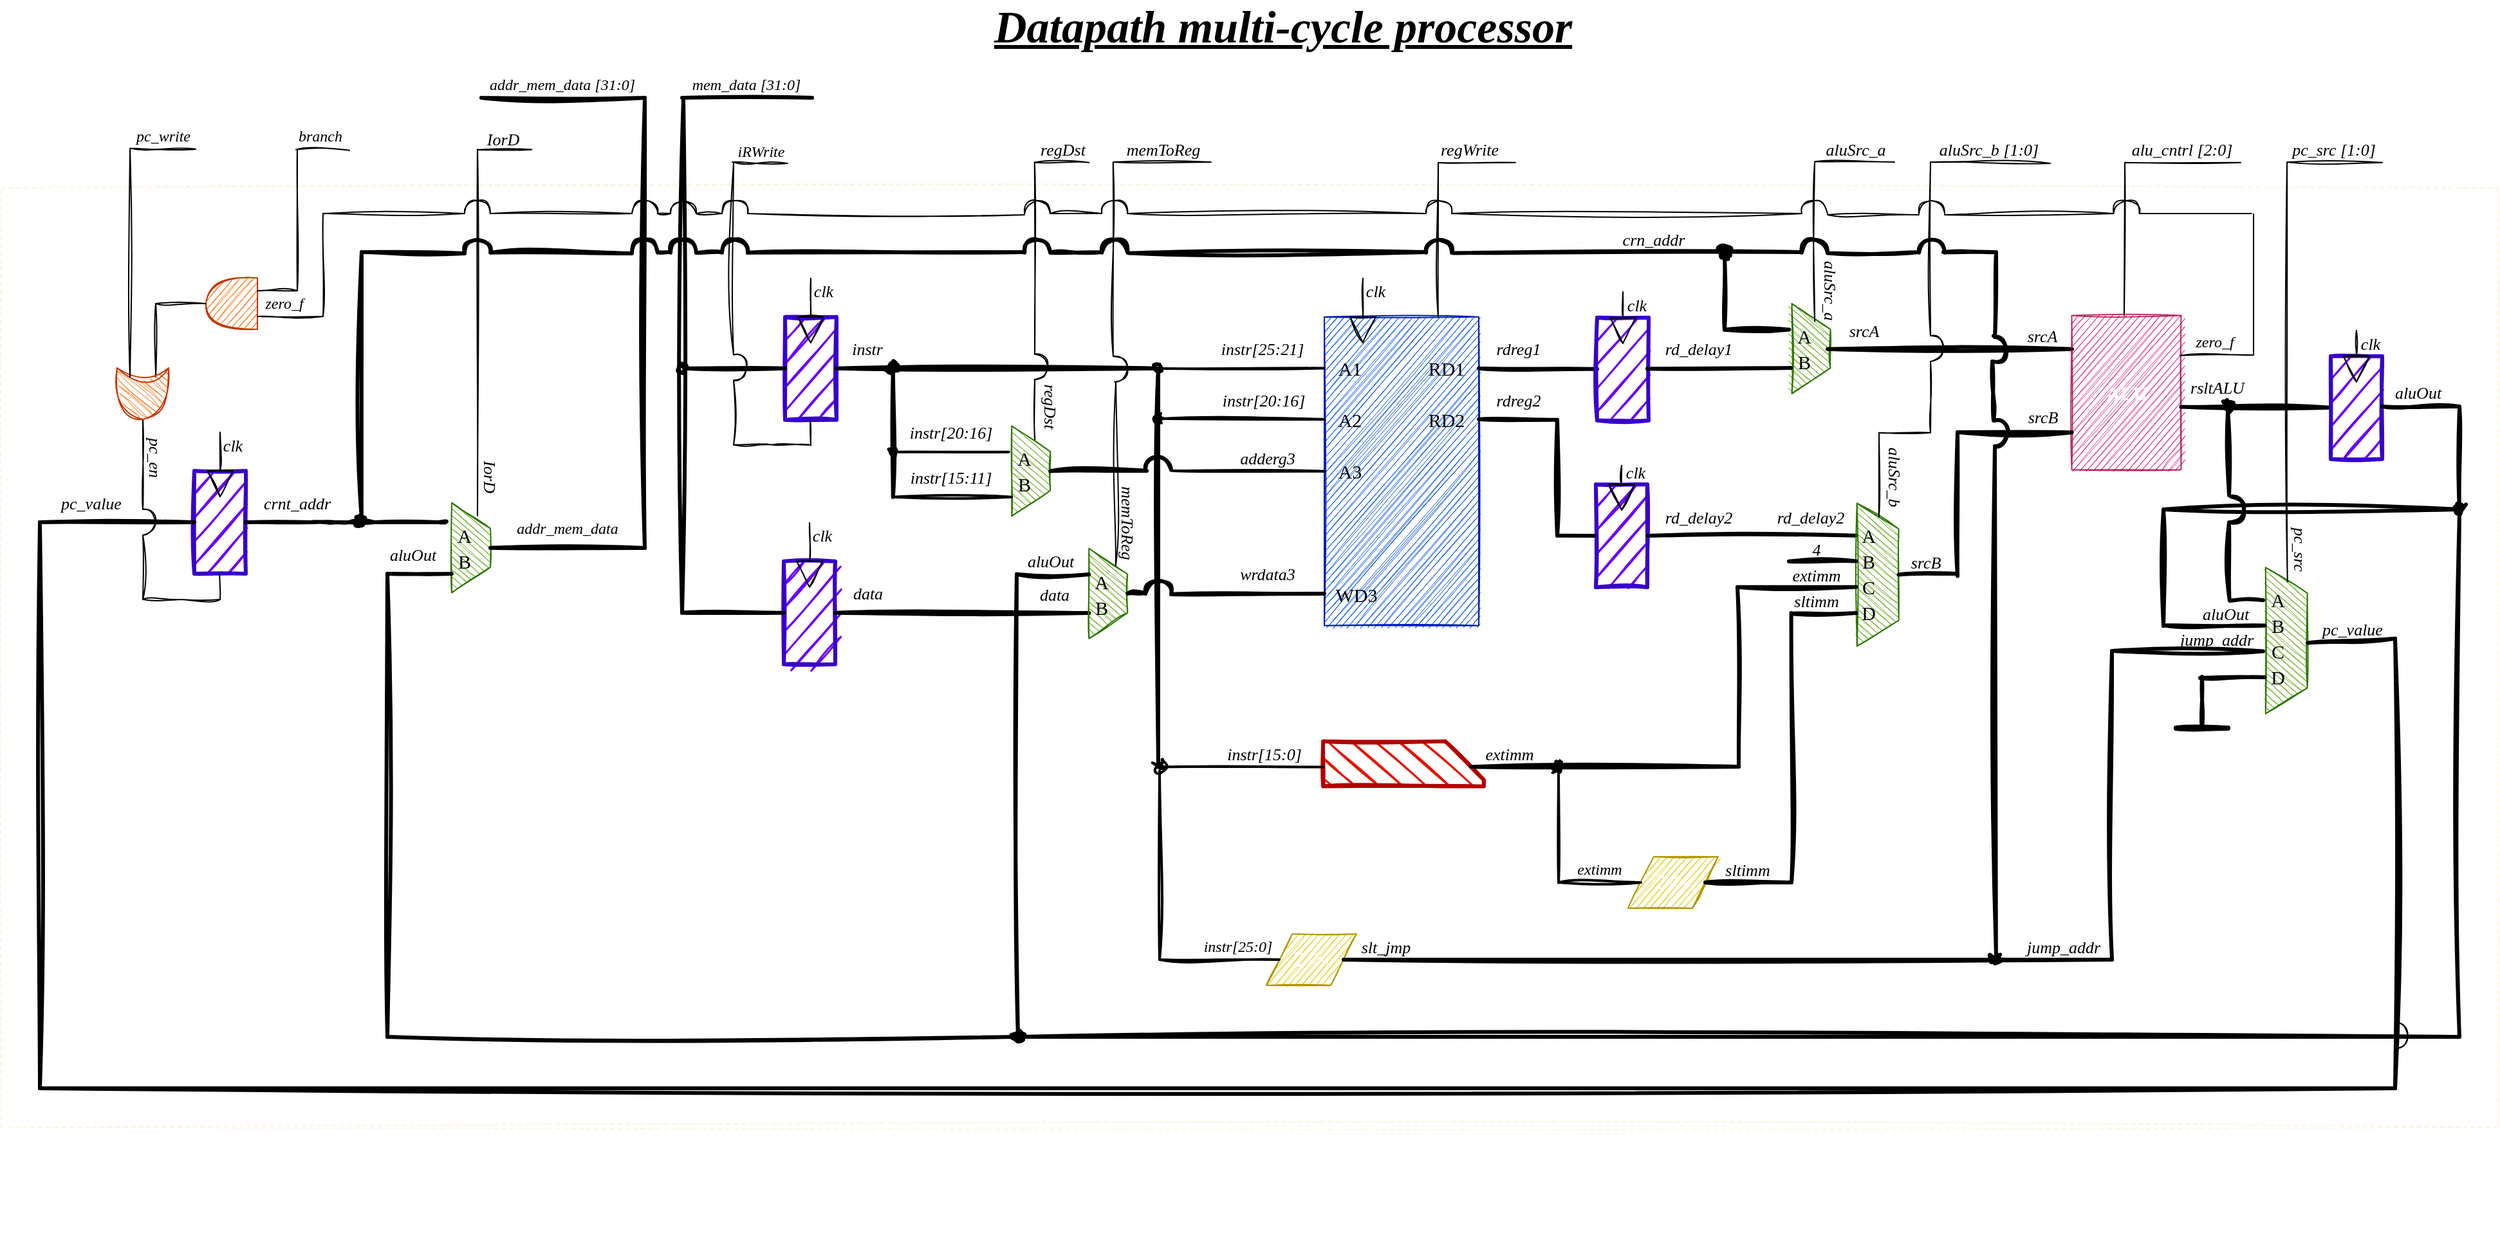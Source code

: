 <mxfile version="23.0.2" type="device" pages="5">
  <diagram id="als9qfxF2jsvoTYBazCm" name="data path">
    <mxGraphModel dx="2962" dy="1915" grid="1" gridSize="10" guides="1" tooltips="1" connect="1" arrows="1" fold="1" page="1" pageScale="1" pageWidth="1169" pageHeight="827" math="0" shadow="0">
      <root>
        <mxCell id="0" />
        <mxCell id="1" parent="0" />
        <mxCell id="CCrO4iH39b96AHWArrl0-3" value="" style="rounded=0;whiteSpace=wrap;html=1;sketch=1;dashed=1;fillColor=#ffe6cc;strokeColor=#d79b00;opacity=10;" vertex="1" parent="1">
          <mxGeometry x="-440" y="-330" width="1940" height="730.37" as="geometry" />
        </mxCell>
        <mxCell id="q1FodN6zL91qWun3fkt1-196" value="" style="shape=trapezoid;perimeter=trapezoidPerimeter;whiteSpace=wrap;html=1;fixedSize=1;rotation=90;fillColor=#60a917;strokeColor=#2D7600;fontColor=#ffffff;shadow=0;sketch=1;strokeWidth=1;" parent="1" vertex="1">
          <mxGeometry x="931.25" y="-219.97" width="70" height="30" as="geometry" />
        </mxCell>
        <mxCell id="FnZ-Zj-p0E3Vs43XnBuA-95" value="" style="endArrow=none;html=1;strokeWidth=1;" parent="1" edge="1">
          <mxGeometry width="50" height="50" relative="1" as="geometry">
            <mxPoint x="-200" y="480" as="sourcePoint" />
            <mxPoint x="-200" y="480" as="targetPoint" />
          </mxGeometry>
        </mxCell>
        <mxCell id="ICuVS3A-tN1MuPOC8h6F-1" value="&lt;font size=&quot;1&quot; face=&quot;Comic Sans MS&quot;&gt;&lt;b style=&quot;font-size: 35px;&quot;&gt;&lt;i&gt;&lt;u&gt;Datapath multi-cycle processor&lt;/u&gt;&lt;/i&gt;&lt;/b&gt;&lt;/font&gt;" style="text;html=1;strokeColor=none;fillColor=none;align=center;verticalAlign=middle;whiteSpace=wrap;rounded=0;" parent="1" vertex="1">
          <mxGeometry x="271" y="-470" width="570" height="30" as="geometry" />
        </mxCell>
        <mxCell id="q1FodN6zL91qWun3fkt1-2" value="" style="rounded=0;whiteSpace=wrap;html=1;fillColor=#6a00ff;strokeColor=#3700CC;fontColor=#ffffff;sketch=1;strokeWidth=3;backgroundOutline=0;fillStyle=hachure;" parent="1" vertex="1">
          <mxGeometry x="-290" y="-110" width="40" height="80" as="geometry" />
        </mxCell>
        <mxCell id="q1FodN6zL91qWun3fkt1-3" value="" style="endArrow=none;html=1;sketch=1;" parent="1" edge="1">
          <mxGeometry width="50" height="50" relative="1" as="geometry">
            <mxPoint x="-270" y="-90" as="sourcePoint" />
            <mxPoint x="-260" y="-110" as="targetPoint" />
          </mxGeometry>
        </mxCell>
        <mxCell id="q1FodN6zL91qWun3fkt1-4" value="" style="endArrow=none;html=1;sketch=1;" parent="1" edge="1">
          <mxGeometry width="50" height="50" relative="1" as="geometry">
            <mxPoint x="-270" y="-90" as="sourcePoint" />
            <mxPoint x="-280" y="-110" as="targetPoint" />
          </mxGeometry>
        </mxCell>
        <mxCell id="q1FodN6zL91qWun3fkt1-5" value="" style="endArrow=none;html=1;sketch=1;" parent="1" edge="1">
          <mxGeometry width="50" height="50" relative="1" as="geometry">
            <mxPoint x="-280" y="-110" as="sourcePoint" />
            <mxPoint x="-260" y="-110" as="targetPoint" />
          </mxGeometry>
        </mxCell>
        <mxCell id="q1FodN6zL91qWun3fkt1-6" value="" style="endArrow=none;html=1;entryX=0;entryY=0;entryDx=0;entryDy=0;sketch=1;" parent="1" edge="1">
          <mxGeometry width="50" height="50" relative="1" as="geometry">
            <mxPoint x="-270" y="-110" as="sourcePoint" />
            <mxPoint x="-270" y="-140" as="targetPoint" />
          </mxGeometry>
        </mxCell>
        <mxCell id="q1FodN6zL91qWun3fkt1-7" value="" style="endArrow=none;html=1;exitX=1;exitY=0.5;exitDx=0;exitDy=0;endFill=0;strokeWidth=3;sketch=1;startFill=1;jumpSize=6;endSize=4;" parent="1" source="q1FodN6zL91qWun3fkt1-2" edge="1">
          <mxGeometry width="50" height="50" relative="1" as="geometry">
            <mxPoint x="-220" y="-70" as="sourcePoint" />
            <mxPoint x="-160" y="-70" as="targetPoint" />
            <Array as="points">
              <mxPoint x="-190" y="-70" />
              <mxPoint x="-160" y="-70" />
              <mxPoint x="-90" y="-70" />
            </Array>
          </mxGeometry>
        </mxCell>
        <mxCell id="q1FodN6zL91qWun3fkt1-8" value="" style="endArrow=none;html=1;entryX=0;entryY=0.5;entryDx=0;entryDy=0;strokeWidth=3;sketch=1;" parent="1" target="q1FodN6zL91qWun3fkt1-2" edge="1">
          <mxGeometry width="50" height="50" relative="1" as="geometry">
            <mxPoint x="-410" y="-70" as="sourcePoint" />
            <mxPoint x="-340" y="-70.17" as="targetPoint" />
          </mxGeometry>
        </mxCell>
        <mxCell id="q1FodN6zL91qWun3fkt1-9" value="&lt;font face=&quot;Comic Sans MS&quot; size=&quot;1&quot; color=&quot;#ffffff&quot;&gt;&lt;b style=&quot;font-size: 15px&quot;&gt;U_0&lt;/b&gt;&lt;/font&gt;" style="text;html=1;strokeColor=none;fillColor=none;align=center;verticalAlign=middle;whiteSpace=wrap;rounded=0;" parent="1" vertex="1">
          <mxGeometry x="-290" width="40" height="20" as="geometry" />
        </mxCell>
        <mxCell id="q1FodN6zL91qWun3fkt1-10" value="clk" style="text;html=1;strokeColor=none;fillColor=none;align=center;verticalAlign=middle;whiteSpace=wrap;rounded=0;fontFamily=Comic Sans MS;fontSize=13;fontStyle=2" parent="1" vertex="1">
          <mxGeometry x="-270" y="-140" width="20" height="20" as="geometry" />
        </mxCell>
        <mxCell id="q1FodN6zL91qWun3fkt1-11" value="" style="endArrow=none;html=1;entryX=0;entryY=0;entryDx=0;entryDy=0;sketch=1;" parent="1" edge="1">
          <mxGeometry width="50" height="50" relative="1" as="geometry">
            <mxPoint x="-270" y="-10" as="sourcePoint" />
            <mxPoint x="-270.48" y="-30" as="targetPoint" />
          </mxGeometry>
        </mxCell>
        <mxCell id="q1FodN6zL91qWun3fkt1-13" value="" style="endArrow=none;html=1;rounded=0;entryX=0.5;entryY=0;entryDx=0;entryDy=0;sketch=1;curveFitting=1;jiggle=2;" parent="1" edge="1">
          <mxGeometry width="50" height="50" relative="1" as="geometry">
            <mxPoint x="-330" y="-10" as="sourcePoint" />
            <mxPoint x="-270" y="-10" as="targetPoint" />
            <Array as="points">
              <mxPoint x="-300" y="-10" />
            </Array>
          </mxGeometry>
        </mxCell>
        <mxCell id="q1FodN6zL91qWun3fkt1-14" value="" style="endArrow=none;html=1;rounded=0;sketch=1;curveFitting=1;jiggle=2;" parent="1" edge="1">
          <mxGeometry width="50" height="50" relative="1" as="geometry">
            <mxPoint x="-330" y="-10" as="sourcePoint" />
            <mxPoint x="-330" y="-60" as="targetPoint" />
          </mxGeometry>
        </mxCell>
        <mxCell id="q1FodN6zL91qWun3fkt1-15" value="" style="endArrow=none;html=1;edgeStyle=orthogonalEdgeStyle;curved=1;strokeWidth=1;targetPerimeterSpacing=0;sketch=1;" parent="1" edge="1">
          <mxGeometry width="50" height="50" relative="1" as="geometry">
            <mxPoint x="-330" y="-80" as="sourcePoint" />
            <mxPoint x="-330" y="-60" as="targetPoint" />
            <Array as="points">
              <mxPoint x="-320" y="-80" />
              <mxPoint x="-320" y="-60" />
            </Array>
          </mxGeometry>
        </mxCell>
        <mxCell id="q1FodN6zL91qWun3fkt1-16" value="" style="endArrow=none;html=1;rounded=0;sketch=1;curveFitting=1;jiggle=2;" parent="1" edge="1">
          <mxGeometry width="50" height="50" relative="1" as="geometry">
            <mxPoint x="-330" y="-80" as="sourcePoint" />
            <mxPoint x="-330" y="-150" as="targetPoint" />
          </mxGeometry>
        </mxCell>
        <mxCell id="q1FodN6zL91qWun3fkt1-20" value="" style="shape=or;whiteSpace=wrap;html=1;rotation=-180;sketch=1;fillColor=#fa6800;strokeColor=#C73500;fontColor=#ffffff;strokeWidth=1;" parent="1" vertex="1">
          <mxGeometry x="-281" y="-260" width="40" height="40" as="geometry" />
        </mxCell>
        <mxCell id="q1FodN6zL91qWun3fkt1-22" value="" style="endArrow=none;html=1;sketch=1;exitX=0.175;exitY=0.25;exitDx=0;exitDy=0;exitPerimeter=0;" parent="1" source="q1FodN6zL91qWun3fkt1-28" edge="1">
          <mxGeometry width="50" height="50" relative="1" as="geometry">
            <mxPoint x="-320" y="-190" as="sourcePoint" />
            <mxPoint x="-320" y="-240" as="targetPoint" />
          </mxGeometry>
        </mxCell>
        <mxCell id="q1FodN6zL91qWun3fkt1-23" value="&lt;font face=&quot;Comic Sans MS&quot;&gt;pc_write&lt;/font&gt;" style="text;html=1;strokeColor=none;fillColor=none;align=center;verticalAlign=middle;whiteSpace=wrap;rounded=0;rotation=0;fontStyle=2" parent="1" vertex="1">
          <mxGeometry x="-334" y="-380" width="40" height="20" as="geometry" />
        </mxCell>
        <mxCell id="q1FodN6zL91qWun3fkt1-24" value="&lt;font face=&quot;Comic Sans MS&quot;&gt;&lt;i&gt;zero_f&lt;/i&gt;&lt;/font&gt;" style="text;html=1;strokeColor=none;fillColor=none;align=center;verticalAlign=middle;whiteSpace=wrap;rounded=0;rotation=0;" parent="1" vertex="1">
          <mxGeometry x="-240" y="-250" width="40" height="20" as="geometry" />
        </mxCell>
        <mxCell id="q1FodN6zL91qWun3fkt1-25" value="pc_en" style="text;html=1;strokeColor=none;fillColor=none;align=center;verticalAlign=middle;whiteSpace=wrap;rounded=0;rotation=90;fontFamily=Comic Sans MS;fontSize=13;fontStyle=2" parent="1" vertex="1">
          <mxGeometry x="-340" y="-130" width="40" height="20" as="geometry" />
        </mxCell>
        <mxCell id="q1FodN6zL91qWun3fkt1-28" value="" style="shape=xor;whiteSpace=wrap;html=1;rotation=90;fillColor=#fa6800;fontColor=#000000;strokeColor=#C73500;sketch=1;curveFitting=1;jiggle=2;" parent="1" vertex="1">
          <mxGeometry x="-350" y="-190" width="40" height="40" as="geometry" />
        </mxCell>
        <mxCell id="q1FodN6zL91qWun3fkt1-29" value="" style="endArrow=none;html=1;sketch=1;exitX=0.175;exitY=0.25;exitDx=0;exitDy=0;exitPerimeter=0;" parent="1" edge="1">
          <mxGeometry width="50" height="50" relative="1" as="geometry">
            <mxPoint x="-340" y="-183" as="sourcePoint" />
            <mxPoint x="-340" y="-360" as="targetPoint" />
          </mxGeometry>
        </mxCell>
        <mxCell id="q1FodN6zL91qWun3fkt1-30" value="" style="endArrow=none;html=1;rounded=0;entryX=1;entryY=0.5;entryDx=0;entryDy=0;entryPerimeter=0;sketch=1;curveFitting=1;jiggle=2;" parent="1" target="q1FodN6zL91qWun3fkt1-20" edge="1">
          <mxGeometry width="50" height="50" relative="1" as="geometry">
            <mxPoint x="-320" y="-240" as="sourcePoint" />
            <mxPoint x="-270" y="-290" as="targetPoint" />
          </mxGeometry>
        </mxCell>
        <mxCell id="q1FodN6zL91qWun3fkt1-31" value="" style="endArrow=none;html=1;rounded=0;sketch=1;curveFitting=1;jiggle=2;" parent="1" edge="1">
          <mxGeometry width="50" height="50" relative="1" as="geometry">
            <mxPoint x="-241" y="-250" as="sourcePoint" />
            <mxPoint x="-210" y="-250" as="targetPoint" />
          </mxGeometry>
        </mxCell>
        <mxCell id="q1FodN6zL91qWun3fkt1-32" value="" style="endArrow=none;html=1;rounded=0;sketch=1;curveFitting=1;jiggle=2;" parent="1" edge="1">
          <mxGeometry width="50" height="50" relative="1" as="geometry">
            <mxPoint x="-241" y="-230" as="sourcePoint" />
            <mxPoint x="-190" y="-230" as="targetPoint" />
          </mxGeometry>
        </mxCell>
        <mxCell id="q1FodN6zL91qWun3fkt1-33" value="" style="endArrow=none;html=1;rounded=0;sketch=1;curveFitting=1;jiggle=2;" parent="1" edge="1">
          <mxGeometry width="50" height="50" relative="1" as="geometry">
            <mxPoint x="-210" y="-250" as="sourcePoint" />
            <mxPoint x="-210" y="-360" as="targetPoint" />
          </mxGeometry>
        </mxCell>
        <mxCell id="q1FodN6zL91qWun3fkt1-34" value="&lt;font face=&quot;Comic Sans MS&quot;&gt;branch&lt;br&gt;&lt;/font&gt;" style="text;html=1;strokeColor=none;fillColor=none;align=center;verticalAlign=middle;whiteSpace=wrap;rounded=0;rotation=0;fontStyle=2" parent="1" vertex="1">
          <mxGeometry x="-212" y="-380" width="40" height="20" as="geometry" />
        </mxCell>
        <mxCell id="q1FodN6zL91qWun3fkt1-35" value="" style="shape=trapezoid;perimeter=trapezoidPerimeter;whiteSpace=wrap;html=1;fixedSize=1;rotation=90;fillColor=#60a917;strokeColor=#2D7600;fontColor=#ffffff;shadow=0;sketch=1;strokeWidth=1;" parent="1" vertex="1">
          <mxGeometry x="-110" y="-65.17" width="70" height="30" as="geometry" />
        </mxCell>
        <mxCell id="q1FodN6zL91qWun3fkt1-36" value="" style="endArrow=none;html=1;exitX=0.5;exitY=0;exitDx=0;exitDy=0;strokeWidth=3;sketch=1;" parent="1" source="q1FodN6zL91qWun3fkt1-35" edge="1">
          <mxGeometry width="50" height="50" relative="1" as="geometry">
            <mxPoint x="-10" y="-50" as="sourcePoint" />
            <mxPoint x="60" y="-50" as="targetPoint" />
          </mxGeometry>
        </mxCell>
        <mxCell id="q1FodN6zL91qWun3fkt1-38" value="" style="endArrow=none;html=1;strokeWidth=3;sketch=1;" parent="1" edge="1">
          <mxGeometry width="50" height="50" relative="1" as="geometry">
            <mxPoint x="-140" y="-30" as="sourcePoint" />
            <mxPoint x="-90" y="-30" as="targetPoint" />
          </mxGeometry>
        </mxCell>
        <mxCell id="q1FodN6zL91qWun3fkt1-39" value="&lt;font style=&quot;font-size: 15px&quot; face=&quot;Comic Sans MS&quot;&gt;A&lt;/font&gt;" style="text;html=1;strokeColor=none;fillColor=none;align=center;verticalAlign=middle;whiteSpace=wrap;rounded=0;" parent="1" vertex="1">
          <mxGeometry x="-90" y="-70" width="20" height="20" as="geometry" />
        </mxCell>
        <mxCell id="q1FodN6zL91qWun3fkt1-40" value="&lt;font style=&quot;font-size: 15px&quot; face=&quot;Comic Sans MS&quot;&gt;B&lt;/font&gt;" style="text;html=1;strokeColor=none;fillColor=none;align=center;verticalAlign=middle;whiteSpace=wrap;rounded=0;" parent="1" vertex="1">
          <mxGeometry x="-90" y="-50" width="20" height="20" as="geometry" />
        </mxCell>
        <mxCell id="q1FodN6zL91qWun3fkt1-41" value="&lt;font face=&quot;Comic Sans MS&quot;&gt;&lt;i&gt;addr_mem_data&lt;/i&gt;&lt;/font&gt;" style="text;html=1;strokeColor=none;fillColor=none;align=center;verticalAlign=middle;whiteSpace=wrap;rounded=0;" parent="1" vertex="1">
          <mxGeometry x="-50" y="-75.17" width="100" height="20" as="geometry" />
        </mxCell>
        <mxCell id="q1FodN6zL91qWun3fkt1-42" value="&lt;font style=&quot;font-size: 15px&quot; color=&quot;#ffffff&quot;&gt;&lt;b style=&quot;font-style: normal&quot;&gt;U_1&lt;/b&gt;&lt;/font&gt;" style="text;html=1;strokeColor=none;fillColor=none;align=center;verticalAlign=middle;whiteSpace=wrap;rounded=0;fontFamily=Comic Sans MS;fontSize=13;fontStyle=2" parent="1" vertex="1">
          <mxGeometry x="-90" y="-19.77" width="40" height="19.77" as="geometry" />
        </mxCell>
        <mxCell id="q1FodN6zL91qWun3fkt1-43" value="IorD" style="text;html=1;strokeColor=none;fillColor=none;align=center;verticalAlign=middle;whiteSpace=wrap;rounded=0;rotation=90;fontFamily=Comic Sans MS;fontSize=13;fontStyle=2" parent="1" vertex="1">
          <mxGeometry x="-80" y="-115.17" width="40" height="20" as="geometry" />
        </mxCell>
        <mxCell id="q1FodN6zL91qWun3fkt1-44" value="" style="endArrow=none;html=1;rounded=0;strokeWidth=3;sketch=1;curveFitting=1;jiggle=2;" parent="1" edge="1">
          <mxGeometry width="50" height="50" relative="1" as="geometry">
            <mxPoint x="-140" y="330" as="sourcePoint" />
            <mxPoint x="-140" y="-30" as="targetPoint" />
          </mxGeometry>
        </mxCell>
        <mxCell id="q1FodN6zL91qWun3fkt1-45" value="pc_value" style="text;html=1;strokeColor=none;fillColor=none;align=center;verticalAlign=middle;whiteSpace=wrap;rounded=0;fontFamily=Comic Sans MS;fontSize=13;fontStyle=2" parent="1" vertex="1">
          <mxGeometry x="-400" y="-95.17" width="60" height="20" as="geometry" />
        </mxCell>
        <mxCell id="q1FodN6zL91qWun3fkt1-46" value="crnt_addr" style="text;html=1;strokeColor=none;fillColor=none;align=center;verticalAlign=middle;whiteSpace=wrap;rounded=0;fontFamily=Comic Sans MS;fontSize=13;fontStyle=2" parent="1" vertex="1">
          <mxGeometry x="-240" y="-95.17" width="60" height="20" as="geometry" />
        </mxCell>
        <mxCell id="q1FodN6zL91qWun3fkt1-47" value="aluOut" style="text;html=1;strokeColor=none;fillColor=none;align=center;verticalAlign=middle;whiteSpace=wrap;rounded=0;fontFamily=Comic Sans MS;fontSize=13;fontStyle=2" parent="1" vertex="1">
          <mxGeometry x="-150" y="-55.17" width="60" height="20" as="geometry" />
        </mxCell>
        <mxCell id="q1FodN6zL91qWun3fkt1-48" value="" style="endArrow=none;html=1;rounded=0;strokeWidth=3;sketch=1;curveFitting=1;jiggle=2;" parent="1" edge="1">
          <mxGeometry width="50" height="50" relative="1" as="geometry">
            <mxPoint x="60" y="-50" as="sourcePoint" />
            <mxPoint x="60" y="-400" as="targetPoint" />
          </mxGeometry>
        </mxCell>
        <mxCell id="q1FodN6zL91qWun3fkt1-49" value="&lt;font face=&quot;Comic Sans MS&quot;&gt;&lt;i&gt;addr_mem_data [31:0]&lt;/i&gt;&lt;/font&gt;" style="text;html=1;strokeColor=none;fillColor=none;align=center;verticalAlign=middle;whiteSpace=wrap;rounded=0;" parent="1" vertex="1">
          <mxGeometry x="-67" y="-420" width="126" height="20" as="geometry" />
        </mxCell>
        <mxCell id="q1FodN6zL91qWun3fkt1-50" value="" style="endArrow=none;html=1;rounded=0;sketch=1;curveFitting=1;jiggle=2;" parent="1" edge="1">
          <mxGeometry width="50" height="50" relative="1" as="geometry">
            <mxPoint x="-70" y="-75.17" as="sourcePoint" />
            <mxPoint x="-70" y="-360" as="targetPoint" />
          </mxGeometry>
        </mxCell>
        <mxCell id="q1FodN6zL91qWun3fkt1-51" value="IorD" style="text;html=1;strokeColor=none;fillColor=none;align=center;verticalAlign=middle;whiteSpace=wrap;rounded=0;rotation=0;fontFamily=Comic Sans MS;fontSize=13;fontStyle=2" parent="1" vertex="1">
          <mxGeometry x="-70" y="-377" width="40" height="17" as="geometry" />
        </mxCell>
        <mxCell id="q1FodN6zL91qWun3fkt1-53" value="" style="rounded=0;whiteSpace=wrap;html=1;fillColor=#6a00ff;strokeColor=#3700CC;fontColor=#ffffff;sketch=1;strokeWidth=3;backgroundOutline=0;fillStyle=hachure;" parent="1" vertex="1">
          <mxGeometry x="169" y="-229.63" width="40" height="80" as="geometry" />
        </mxCell>
        <mxCell id="q1FodN6zL91qWun3fkt1-54" value="" style="endArrow=none;html=1;sketch=1;" parent="1" edge="1">
          <mxGeometry width="50" height="50" relative="1" as="geometry">
            <mxPoint x="189" y="-209.63" as="sourcePoint" />
            <mxPoint x="199" y="-229.63" as="targetPoint" />
          </mxGeometry>
        </mxCell>
        <mxCell id="q1FodN6zL91qWun3fkt1-55" value="" style="endArrow=none;html=1;sketch=1;" parent="1" edge="1">
          <mxGeometry width="50" height="50" relative="1" as="geometry">
            <mxPoint x="189" y="-209.63" as="sourcePoint" />
            <mxPoint x="179" y="-229.63" as="targetPoint" />
          </mxGeometry>
        </mxCell>
        <mxCell id="q1FodN6zL91qWun3fkt1-56" value="" style="endArrow=none;html=1;sketch=1;" parent="1" edge="1">
          <mxGeometry width="50" height="50" relative="1" as="geometry">
            <mxPoint x="179" y="-229.63" as="sourcePoint" />
            <mxPoint x="199" y="-229.63" as="targetPoint" />
          </mxGeometry>
        </mxCell>
        <mxCell id="q1FodN6zL91qWun3fkt1-57" value="" style="endArrow=none;html=1;entryX=0;entryY=0;entryDx=0;entryDy=0;sketch=1;" parent="1" edge="1">
          <mxGeometry width="50" height="50" relative="1" as="geometry">
            <mxPoint x="189" y="-229.63" as="sourcePoint" />
            <mxPoint x="189" y="-259.63" as="targetPoint" />
          </mxGeometry>
        </mxCell>
        <mxCell id="q1FodN6zL91qWun3fkt1-58" value="" style="endArrow=none;html=1;entryX=0;entryY=0.5;entryDx=0;entryDy=0;strokeWidth=3;sketch=1;startArrow=oval;startFill=1;" parent="1" target="q1FodN6zL91qWun3fkt1-53" edge="1">
          <mxGeometry width="50" height="50" relative="1" as="geometry">
            <mxPoint x="89" y="-189.63" as="sourcePoint" />
            <mxPoint x="119" y="-189.8" as="targetPoint" />
          </mxGeometry>
        </mxCell>
        <mxCell id="q1FodN6zL91qWun3fkt1-59" value="&lt;font face=&quot;Comic Sans MS&quot; size=&quot;1&quot; color=&quot;#ffffff&quot;&gt;&lt;b style=&quot;font-size: 15px&quot;&gt;U_2&lt;/b&gt;&lt;/font&gt;" style="text;html=1;strokeColor=none;fillColor=none;align=center;verticalAlign=middle;whiteSpace=wrap;rounded=0;" parent="1" vertex="1">
          <mxGeometry x="169" y="-119.63" width="40" height="20" as="geometry" />
        </mxCell>
        <mxCell id="q1FodN6zL91qWun3fkt1-60" value="clk" style="text;html=1;strokeColor=none;fillColor=none;align=center;verticalAlign=middle;whiteSpace=wrap;rounded=0;fontFamily=Comic Sans MS;fontSize=13;fontStyle=2" parent="1" vertex="1">
          <mxGeometry x="189" y="-259.63" width="20" height="20" as="geometry" />
        </mxCell>
        <mxCell id="q1FodN6zL91qWun3fkt1-61" value="" style="endArrow=none;html=1;entryX=0;entryY=0;entryDx=0;entryDy=0;sketch=1;" parent="1" edge="1">
          <mxGeometry width="50" height="50" relative="1" as="geometry">
            <mxPoint x="189" y="-129.63" as="sourcePoint" />
            <mxPoint x="188.52" y="-149.63" as="targetPoint" />
          </mxGeometry>
        </mxCell>
        <mxCell id="q1FodN6zL91qWun3fkt1-62" value="instr" style="text;html=1;strokeColor=none;fillColor=none;align=center;verticalAlign=middle;whiteSpace=wrap;rounded=0;fontFamily=Comic Sans MS;fontSize=13;fontStyle=2" parent="1" vertex="1">
          <mxGeometry x="208" y="-214.8" width="50" height="20" as="geometry" />
        </mxCell>
        <mxCell id="q1FodN6zL91qWun3fkt1-73" value="" style="endArrow=none;html=1;strokeWidth=3;sketch=1;" parent="1" edge="1">
          <mxGeometry width="50" height="50" relative="1" as="geometry">
            <mxPoint x="209" y="-189.63" as="sourcePoint" />
            <mxPoint x="459" y="-189.63" as="targetPoint" />
          </mxGeometry>
        </mxCell>
        <mxCell id="q1FodN6zL91qWun3fkt1-75" value="" style="endArrow=none;html=1;rounded=0;strokeWidth=3;endSize=6;sketch=1;curveFitting=1;jiggle=2;" parent="1" edge="1">
          <mxGeometry width="50" height="50" relative="1" as="geometry">
            <mxPoint x="89" y="0.37" as="sourcePoint" />
            <mxPoint x="90" y="-399.63" as="targetPoint" />
          </mxGeometry>
        </mxCell>
        <mxCell id="q1FodN6zL91qWun3fkt1-76" value="" style="rounded=0;whiteSpace=wrap;html=1;fillColor=#6a00ff;strokeColor=#3700CC;fontColor=#ffffff;sketch=1;strokeWidth=3;backgroundOutline=0;fillStyle=hachure;" parent="1" vertex="1">
          <mxGeometry x="168" y="-39.63" width="40" height="80" as="geometry" />
        </mxCell>
        <mxCell id="q1FodN6zL91qWun3fkt1-77" value="" style="endArrow=none;html=1;sketch=1;" parent="1" edge="1">
          <mxGeometry width="50" height="50" relative="1" as="geometry">
            <mxPoint x="188" y="-19.63" as="sourcePoint" />
            <mxPoint x="198" y="-39.63" as="targetPoint" />
          </mxGeometry>
        </mxCell>
        <mxCell id="q1FodN6zL91qWun3fkt1-78" value="" style="endArrow=none;html=1;sketch=1;" parent="1" edge="1">
          <mxGeometry width="50" height="50" relative="1" as="geometry">
            <mxPoint x="188" y="-19.63" as="sourcePoint" />
            <mxPoint x="178" y="-39.63" as="targetPoint" />
          </mxGeometry>
        </mxCell>
        <mxCell id="q1FodN6zL91qWun3fkt1-79" value="" style="endArrow=none;html=1;sketch=1;" parent="1" edge="1">
          <mxGeometry width="50" height="50" relative="1" as="geometry">
            <mxPoint x="178" y="-39.63" as="sourcePoint" />
            <mxPoint x="198" y="-39.63" as="targetPoint" />
          </mxGeometry>
        </mxCell>
        <mxCell id="q1FodN6zL91qWun3fkt1-80" value="" style="endArrow=none;html=1;entryX=0;entryY=0;entryDx=0;entryDy=0;sketch=1;" parent="1" edge="1">
          <mxGeometry width="50" height="50" relative="1" as="geometry">
            <mxPoint x="188" y="-39.63" as="sourcePoint" />
            <mxPoint x="188" y="-69.63" as="targetPoint" />
          </mxGeometry>
        </mxCell>
        <mxCell id="q1FodN6zL91qWun3fkt1-81" value="&lt;font face=&quot;Comic Sans MS&quot; size=&quot;1&quot; color=&quot;#ffffff&quot;&gt;&lt;b style=&quot;font-size: 15px&quot;&gt;U_3&lt;/b&gt;&lt;/font&gt;" style="text;html=1;strokeColor=none;fillColor=none;align=center;verticalAlign=middle;whiteSpace=wrap;rounded=0;" parent="1" vertex="1">
          <mxGeometry x="169" y="40.37" width="40" height="20" as="geometry" />
        </mxCell>
        <mxCell id="q1FodN6zL91qWun3fkt1-82" value="clk" style="text;html=1;strokeColor=none;fillColor=none;align=center;verticalAlign=middle;whiteSpace=wrap;rounded=0;fontFamily=Comic Sans MS;fontSize=13;fontStyle=2" parent="1" vertex="1">
          <mxGeometry x="188" y="-69.63" width="20" height="20" as="geometry" />
        </mxCell>
        <mxCell id="q1FodN6zL91qWun3fkt1-84" value="data" style="text;html=1;strokeColor=none;fillColor=none;align=center;verticalAlign=middle;whiteSpace=wrap;rounded=0;fontFamily=Comic Sans MS;fontSize=13;fontStyle=2" parent="1" vertex="1">
          <mxGeometry x="218" y="-24.8" width="31" height="20" as="geometry" />
        </mxCell>
        <mxCell id="q1FodN6zL91qWun3fkt1-85" value="" style="endArrow=none;html=1;strokeWidth=3;sketch=1;entryX=0;entryY=0.75;entryDx=0;entryDy=0;" parent="1" target="q1FodN6zL91qWun3fkt1-149" edge="1">
          <mxGeometry width="50" height="50" relative="1" as="geometry">
            <mxPoint x="208" y="0.37" as="sourcePoint" />
            <mxPoint x="309" y="0.37" as="targetPoint" />
          </mxGeometry>
        </mxCell>
        <mxCell id="q1FodN6zL91qWun3fkt1-86" value="" style="endArrow=none;html=1;entryX=0;entryY=0.5;entryDx=0;entryDy=0;strokeWidth=3;sketch=1;" parent="1" edge="1">
          <mxGeometry width="50" height="50" relative="1" as="geometry">
            <mxPoint x="89" y="0.37" as="sourcePoint" />
            <mxPoint x="168" y="0.37" as="targetPoint" />
          </mxGeometry>
        </mxCell>
        <mxCell id="q1FodN6zL91qWun3fkt1-87" value="" style="endArrow=none;html=1;rounded=0;entryX=0.5;entryY=0;entryDx=0;entryDy=0;sketch=1;curveFitting=1;jiggle=2;" parent="1" edge="1">
          <mxGeometry width="50" height="50" relative="1" as="geometry">
            <mxPoint x="129" y="-130.25" as="sourcePoint" />
            <mxPoint x="189" y="-130.25" as="targetPoint" />
            <Array as="points">
              <mxPoint x="159" y="-130.25" />
            </Array>
          </mxGeometry>
        </mxCell>
        <mxCell id="q1FodN6zL91qWun3fkt1-88" value="" style="endArrow=none;html=1;rounded=0;sketch=1;curveFitting=1;jiggle=2;" parent="1" edge="1">
          <mxGeometry width="50" height="50" relative="1" as="geometry">
            <mxPoint x="129" y="-130.25" as="sourcePoint" />
            <mxPoint x="129" y="-180.25" as="targetPoint" />
          </mxGeometry>
        </mxCell>
        <mxCell id="q1FodN6zL91qWun3fkt1-89" value="" style="endArrow=none;html=1;edgeStyle=orthogonalEdgeStyle;curved=1;strokeWidth=1;targetPerimeterSpacing=0;sketch=1;" parent="1" edge="1">
          <mxGeometry width="50" height="50" relative="1" as="geometry">
            <mxPoint x="129" y="-200.25" as="sourcePoint" />
            <mxPoint x="129" y="-180.25" as="targetPoint" />
            <Array as="points">
              <mxPoint x="139" y="-200.25" />
              <mxPoint x="139" y="-180.25" />
            </Array>
          </mxGeometry>
        </mxCell>
        <mxCell id="q1FodN6zL91qWun3fkt1-90" value="" style="endArrow=none;html=1;rounded=0;sketch=1;curveFitting=1;jiggle=2;" parent="1" edge="1">
          <mxGeometry width="50" height="50" relative="1" as="geometry">
            <mxPoint x="129" y="-200.25" as="sourcePoint" />
            <mxPoint x="129" y="-349.63" as="targetPoint" />
          </mxGeometry>
        </mxCell>
        <mxCell id="q1FodN6zL91qWun3fkt1-92" value="&lt;font face=&quot;Comic Sans MS&quot;&gt;&lt;i&gt;mem_data [31:0]&lt;/i&gt;&lt;/font&gt;" style="text;html=1;strokeColor=none;fillColor=none;align=center;verticalAlign=middle;whiteSpace=wrap;rounded=0;" parent="1" vertex="1">
          <mxGeometry x="91" y="-420" width="96" height="20" as="geometry" />
        </mxCell>
        <mxCell id="q1FodN6zL91qWun3fkt1-93" value="&lt;font face=&quot;Comic Sans MS&quot;&gt;&lt;i&gt;iRWrite&lt;/i&gt;&lt;/font&gt;" style="text;html=1;strokeColor=none;fillColor=none;align=center;verticalAlign=middle;whiteSpace=wrap;rounded=0;" parent="1" vertex="1">
          <mxGeometry x="128" y="-366" width="45" height="16.37" as="geometry" />
        </mxCell>
        <mxCell id="q1FodN6zL91qWun3fkt1-94" value="" style="rounded=0;whiteSpace=wrap;html=1;shadow=0;glass=0;sketch=1;strokeWidth=1;fillColor=#0050ef;fontFamily=Comic Sans MS;fontSize=13;strokeColor=#001DBC;fontColor=#ffffff;" parent="1" vertex="1">
          <mxGeometry x="588" y="-229.63" width="120" height="240" as="geometry" />
        </mxCell>
        <mxCell id="q1FodN6zL91qWun3fkt1-95" value="&lt;font style=&quot;font-size: 15px&quot; face=&quot;Comic Sans MS&quot; color=&quot;#ffffff&quot;&gt;&lt;b&gt;U_7&lt;/b&gt;&lt;/font&gt;" style="text;html=1;strokeColor=none;fillColor=none;align=center;verticalAlign=middle;whiteSpace=wrap;rounded=0;" parent="1" vertex="1">
          <mxGeometry x="625.5" y="15.2" width="50" height="20" as="geometry" />
        </mxCell>
        <mxCell id="q1FodN6zL91qWun3fkt1-96" value="" style="endArrow=none;html=1;sketch=1;" parent="1" edge="1">
          <mxGeometry width="50" height="50" relative="1" as="geometry">
            <mxPoint x="618" y="-209.63" as="sourcePoint" />
            <mxPoint x="628" y="-229.63" as="targetPoint" />
          </mxGeometry>
        </mxCell>
        <mxCell id="q1FodN6zL91qWun3fkt1-97" value="" style="endArrow=none;html=1;sketch=1;" parent="1" edge="1">
          <mxGeometry width="50" height="50" relative="1" as="geometry">
            <mxPoint x="618" y="-209.63" as="sourcePoint" />
            <mxPoint x="608" y="-229.63" as="targetPoint" />
          </mxGeometry>
        </mxCell>
        <mxCell id="q1FodN6zL91qWun3fkt1-98" value="" style="endArrow=none;html=1;sketch=1;" parent="1" edge="1">
          <mxGeometry width="50" height="50" relative="1" as="geometry">
            <mxPoint x="608" y="-229.63" as="sourcePoint" />
            <mxPoint x="628" y="-229.63" as="targetPoint" />
          </mxGeometry>
        </mxCell>
        <mxCell id="q1FodN6zL91qWun3fkt1-99" value="" style="endArrow=none;html=1;entryX=0;entryY=0;entryDx=0;entryDy=0;sketch=1;" parent="1" edge="1">
          <mxGeometry width="50" height="50" relative="1" as="geometry">
            <mxPoint x="618" y="-229.63" as="sourcePoint" />
            <mxPoint x="618" y="-259.63" as="targetPoint" />
          </mxGeometry>
        </mxCell>
        <mxCell id="q1FodN6zL91qWun3fkt1-100" value="clk" style="text;html=1;strokeColor=none;fillColor=none;align=center;verticalAlign=middle;whiteSpace=wrap;rounded=0;fontFamily=Comic Sans MS;fontSize=13;fontStyle=2" parent="1" vertex="1">
          <mxGeometry x="618" y="-259.63" width="20" height="20" as="geometry" />
        </mxCell>
        <mxCell id="q1FodN6zL91qWun3fkt1-101" value="&lt;font style=&quot;font-size: 15px ; font-style: normal&quot;&gt;A1&lt;/font&gt;" style="text;html=1;strokeColor=none;fillColor=none;align=center;verticalAlign=middle;whiteSpace=wrap;rounded=0;fontFamily=Comic Sans MS;fontSize=13;fontStyle=2" parent="1" vertex="1">
          <mxGeometry x="588" y="-204.8" width="40" height="30" as="geometry" />
        </mxCell>
        <mxCell id="q1FodN6zL91qWun3fkt1-102" value="&lt;font style=&quot;font-size: 15px ; font-style: normal&quot;&gt;A2&lt;/font&gt;" style="text;html=1;strokeColor=none;fillColor=none;align=center;verticalAlign=middle;whiteSpace=wrap;rounded=0;fontFamily=Comic Sans MS;fontSize=13;fontStyle=2" parent="1" vertex="1">
          <mxGeometry x="588" y="-164.63" width="40" height="30" as="geometry" />
        </mxCell>
        <mxCell id="q1FodN6zL91qWun3fkt1-103" value="&lt;font style=&quot;font-size: 15px ; font-style: normal&quot;&gt;A3&lt;/font&gt;" style="text;html=1;strokeColor=none;fillColor=none;align=center;verticalAlign=middle;whiteSpace=wrap;rounded=0;fontFamily=Comic Sans MS;fontSize=13;fontStyle=2" parent="1" vertex="1">
          <mxGeometry x="588" y="-124.63" width="40" height="30" as="geometry" />
        </mxCell>
        <mxCell id="q1FodN6zL91qWun3fkt1-104" value="&lt;font style=&quot;font-size: 15px ; font-style: normal&quot;&gt;WD3&lt;/font&gt;" style="text;html=1;strokeColor=none;fillColor=none;align=center;verticalAlign=middle;whiteSpace=wrap;rounded=0;fontFamily=Comic Sans MS;fontSize=13;fontStyle=2" parent="1" vertex="1">
          <mxGeometry x="588" y="-29.46" width="50" height="30" as="geometry" />
        </mxCell>
        <mxCell id="q1FodN6zL91qWun3fkt1-105" value="&lt;font style=&quot;font-size: 15px ; font-style: normal&quot;&gt;RD1&lt;/font&gt;" style="text;html=1;strokeColor=none;fillColor=none;align=center;verticalAlign=middle;whiteSpace=wrap;rounded=0;fontFamily=Comic Sans MS;fontSize=13;fontStyle=2" parent="1" vertex="1">
          <mxGeometry x="658" y="-204.8" width="50" height="30" as="geometry" />
        </mxCell>
        <mxCell id="q1FodN6zL91qWun3fkt1-106" value="&lt;font style=&quot;font-size: 15px ; font-style: normal&quot;&gt;RD2&lt;/font&gt;" style="text;html=1;strokeColor=none;fillColor=none;align=center;verticalAlign=middle;whiteSpace=wrap;rounded=0;fontFamily=Comic Sans MS;fontSize=13;fontStyle=2" parent="1" vertex="1">
          <mxGeometry x="658" y="-164.63" width="50" height="30" as="geometry" />
        </mxCell>
        <mxCell id="q1FodN6zL91qWun3fkt1-107" value="" style="endArrow=none;html=1;entryX=0;entryY=0.5;entryDx=0;entryDy=0;strokeWidth=2;sketch=1;endFill=0;startArrow=oval;startFill=1;" parent="1" target="q1FodN6zL91qWun3fkt1-101" edge="1">
          <mxGeometry width="50" height="50" relative="1" as="geometry">
            <mxPoint x="459" y="-189.46" as="sourcePoint" />
            <mxPoint x="553" y="-187.42" as="targetPoint" />
          </mxGeometry>
        </mxCell>
        <mxCell id="q1FodN6zL91qWun3fkt1-108" value="" style="endArrow=none;html=1;entryX=0;entryY=0.25;entryDx=0;entryDy=0;strokeWidth=2;sketch=1;startArrow=oval;startFill=1;" parent="1" edge="1">
          <mxGeometry width="50" height="50" relative="1" as="geometry">
            <mxPoint x="459" y="-150.46" as="sourcePoint" />
            <mxPoint x="588" y="-150.03" as="targetPoint" />
          </mxGeometry>
        </mxCell>
        <mxCell id="q1FodN6zL91qWun3fkt1-110" value="" style="endArrow=none;html=1;entryX=0;entryY=0.25;entryDx=0;entryDy=0;strokeWidth=3;sketch=1;" parent="1" edge="1">
          <mxGeometry width="50" height="50" relative="1" as="geometry">
            <mxPoint x="469" y="-14" as="sourcePoint" />
            <mxPoint x="588" y="-14.46" as="targetPoint" />
          </mxGeometry>
        </mxCell>
        <mxCell id="q1FodN6zL91qWun3fkt1-112" value="instr[25:21]" style="text;html=1;strokeColor=none;fillColor=none;align=center;verticalAlign=middle;whiteSpace=wrap;rounded=0;fontFamily=Comic Sans MS;fontSize=13;fontStyle=2" parent="1" vertex="1">
          <mxGeometry x="505.25" y="-214.8" width="70" height="20" as="geometry" />
        </mxCell>
        <mxCell id="q1FodN6zL91qWun3fkt1-113" value="instr[20:16]" style="text;html=1;strokeColor=none;fillColor=none;align=center;verticalAlign=middle;whiteSpace=wrap;rounded=0;fontFamily=Comic Sans MS;fontSize=13;fontStyle=2" parent="1" vertex="1">
          <mxGeometry x="506.25" y="-174.8" width="70" height="20" as="geometry" />
        </mxCell>
        <mxCell id="q1FodN6zL91qWun3fkt1-118" value="adderg3" style="text;html=1;strokeColor=none;fillColor=none;align=center;verticalAlign=middle;whiteSpace=wrap;rounded=0;fontFamily=Comic Sans MS;fontSize=13;fontStyle=2" parent="1" vertex="1">
          <mxGeometry x="509" y="-129.63" width="70" height="20" as="geometry" />
        </mxCell>
        <mxCell id="q1FodN6zL91qWun3fkt1-131" value="" style="shape=trapezoid;perimeter=trapezoidPerimeter;whiteSpace=wrap;html=1;fixedSize=1;rotation=90;fillColor=#60a917;strokeColor=#2D7600;fontColor=#ffffff;shadow=0;sketch=1;strokeWidth=1;" parent="1" vertex="1">
          <mxGeometry x="325.13" y="-124.8" width="70" height="30" as="geometry" />
        </mxCell>
        <mxCell id="q1FodN6zL91qWun3fkt1-132" value="" style="endArrow=none;html=1;strokeWidth=2;sketch=1;entryX=0;entryY=0.5;entryDx=0;entryDy=0;" parent="1" target="q1FodN6zL91qWun3fkt1-103" edge="1">
          <mxGeometry width="50" height="50" relative="1" as="geometry">
            <mxPoint x="470" y="-110" as="sourcePoint" />
            <mxPoint x="521.25" y="-109.63" as="targetPoint" />
          </mxGeometry>
        </mxCell>
        <mxCell id="q1FodN6zL91qWun3fkt1-133" value="" style="endArrow=none;html=1;strokeWidth=2;sketch=1;" parent="1" edge="1">
          <mxGeometry width="50" height="50" relative="1" as="geometry">
            <mxPoint x="252.88" y="-89.63" as="sourcePoint" />
            <mxPoint x="345.13" y="-89.63" as="targetPoint" />
          </mxGeometry>
        </mxCell>
        <mxCell id="q1FodN6zL91qWun3fkt1-134" value="&lt;font style=&quot;font-size: 15px&quot; face=&quot;Comic Sans MS&quot;&gt;A&lt;/font&gt;" style="text;html=1;strokeColor=none;fillColor=none;align=center;verticalAlign=middle;whiteSpace=wrap;rounded=0;" parent="1" vertex="1">
          <mxGeometry x="345.13" y="-129.63" width="20" height="20" as="geometry" />
        </mxCell>
        <mxCell id="q1FodN6zL91qWun3fkt1-135" value="&lt;font style=&quot;font-size: 15px&quot; face=&quot;Comic Sans MS&quot;&gt;B&lt;/font&gt;" style="text;html=1;strokeColor=none;fillColor=none;align=center;verticalAlign=middle;whiteSpace=wrap;rounded=0;" parent="1" vertex="1">
          <mxGeometry x="345.13" y="-109.63" width="20" height="20" as="geometry" />
        </mxCell>
        <mxCell id="q1FodN6zL91qWun3fkt1-137" value="&lt;font style=&quot;font-size: 15px&quot; color=&quot;#ffffff&quot;&gt;&lt;b style=&quot;font-style: normal&quot;&gt;U_5&lt;/b&gt;&lt;/font&gt;" style="text;html=1;strokeColor=none;fillColor=none;align=center;verticalAlign=middle;whiteSpace=wrap;rounded=0;fontFamily=Comic Sans MS;fontSize=13;fontStyle=2" parent="1" vertex="1">
          <mxGeometry x="345.13" y="-79.4" width="40" height="19.77" as="geometry" />
        </mxCell>
        <mxCell id="q1FodN6zL91qWun3fkt1-138" value="regDst" style="text;html=1;strokeColor=none;fillColor=none;align=center;verticalAlign=middle;whiteSpace=wrap;rounded=0;rotation=90;fontFamily=Comic Sans MS;fontSize=13;fontStyle=2" parent="1" vertex="1">
          <mxGeometry x="355.13" y="-169.63" width="40" height="20" as="geometry" />
        </mxCell>
        <mxCell id="q1FodN6zL91qWun3fkt1-140" value="" style="endArrow=none;html=1;rounded=0;sketch=1;curveFitting=1;jiggle=2;" parent="1" edge="1">
          <mxGeometry width="50" height="50" relative="1" as="geometry">
            <mxPoint x="363" y="-201" as="sourcePoint" />
            <mxPoint x="362.88" y="-349.63" as="targetPoint" />
          </mxGeometry>
        </mxCell>
        <mxCell id="q1FodN6zL91qWun3fkt1-141" value="instr[15:11]" style="text;html=1;strokeColor=none;fillColor=none;align=center;verticalAlign=middle;whiteSpace=wrap;rounded=0;fontFamily=Comic Sans MS;fontSize=13;fontStyle=2" parent="1" vertex="1">
          <mxGeometry x="262.88" y="-114.63" width="70" height="20" as="geometry" />
        </mxCell>
        <mxCell id="q1FodN6zL91qWun3fkt1-142" value="" style="endArrow=none;html=1;strokeWidth=2;sketch=1;endFill=0;startArrow=oval;startFill=1;" parent="1" edge="1">
          <mxGeometry width="50" height="50" relative="1" as="geometry">
            <mxPoint x="252.88" y="-124.63" as="sourcePoint" />
            <mxPoint x="342.88" y="-124.63" as="targetPoint" />
          </mxGeometry>
        </mxCell>
        <mxCell id="q1FodN6zL91qWun3fkt1-143" value="instr[20:16]" style="text;html=1;strokeColor=none;fillColor=none;align=center;verticalAlign=middle;whiteSpace=wrap;rounded=0;fontFamily=Comic Sans MS;fontSize=13;fontStyle=2" parent="1" vertex="1">
          <mxGeometry x="262.88" y="-149.63" width="70" height="20" as="geometry" />
        </mxCell>
        <mxCell id="q1FodN6zL91qWun3fkt1-144" value="" style="endArrow=oval;html=1;rounded=0;sketch=1;curveFitting=1;jiggle=2;strokeWidth=3;startArrow=none;startFill=0;endFill=1;" parent="1" edge="1">
          <mxGeometry width="50" height="50" relative="1" as="geometry">
            <mxPoint x="252.88" y="-89.63" as="sourcePoint" />
            <mxPoint x="252.88" y="-189.63" as="targetPoint" />
          </mxGeometry>
        </mxCell>
        <mxCell id="q1FodN6zL91qWun3fkt1-145" value="regDst" style="text;html=1;strokeColor=none;fillColor=none;align=center;verticalAlign=middle;whiteSpace=wrap;rounded=0;rotation=0;fontFamily=Comic Sans MS;fontSize=13;fontStyle=2" parent="1" vertex="1">
          <mxGeometry x="365.13" y="-369.63" width="40" height="20" as="geometry" />
        </mxCell>
        <mxCell id="q1FodN6zL91qWun3fkt1-146" value="" style="endArrow=none;html=1;rounded=0;strokeWidth=3;sketch=1;curveFitting=1;jiggle=2;" parent="1" edge="1">
          <mxGeometry width="50" height="50" relative="1" as="geometry">
            <mxPoint x="459" y="120" as="sourcePoint" />
            <mxPoint x="459" y="-189.63" as="targetPoint" />
          </mxGeometry>
        </mxCell>
        <mxCell id="q1FodN6zL91qWun3fkt1-147" value="" style="shape=trapezoid;perimeter=trapezoidPerimeter;whiteSpace=wrap;html=1;fixedSize=1;rotation=90;fillColor=#60a917;strokeColor=#2D7600;fontColor=#ffffff;shadow=0;sketch=1;strokeWidth=1;" parent="1" vertex="1">
          <mxGeometry x="385.13" y="-29.63" width="70" height="30" as="geometry" />
        </mxCell>
        <mxCell id="q1FodN6zL91qWun3fkt1-148" value="&lt;font style=&quot;font-size: 15px&quot; face=&quot;Comic Sans MS&quot;&gt;A&lt;/font&gt;" style="text;html=1;strokeColor=none;fillColor=none;align=center;verticalAlign=middle;whiteSpace=wrap;rounded=0;" parent="1" vertex="1">
          <mxGeometry x="405.13" y="-34.46" width="20" height="20" as="geometry" />
        </mxCell>
        <mxCell id="q1FodN6zL91qWun3fkt1-149" value="&lt;font style=&quot;font-size: 15px&quot; face=&quot;Comic Sans MS&quot;&gt;B&lt;/font&gt;" style="text;html=1;strokeColor=none;fillColor=none;align=center;verticalAlign=middle;whiteSpace=wrap;rounded=0;" parent="1" vertex="1">
          <mxGeometry x="405.13" y="-14.46" width="20" height="20" as="geometry" />
        </mxCell>
        <mxCell id="q1FodN6zL91qWun3fkt1-150" value="&lt;font style=&quot;font-size: 15px&quot; color=&quot;#ffffff&quot;&gt;&lt;b style=&quot;font-style: normal&quot;&gt;U_6&lt;/b&gt;&lt;/font&gt;" style="text;html=1;strokeColor=none;fillColor=none;align=center;verticalAlign=middle;whiteSpace=wrap;rounded=0;fontFamily=Comic Sans MS;fontSize=13;fontStyle=2" parent="1" vertex="1">
          <mxGeometry x="405.13" y="15.77" width="40" height="19.77" as="geometry" />
        </mxCell>
        <mxCell id="q1FodN6zL91qWun3fkt1-151" value="memToReg" style="text;html=1;strokeColor=none;fillColor=none;align=center;verticalAlign=middle;whiteSpace=wrap;rounded=0;rotation=0;fontFamily=Comic Sans MS;fontSize=13;fontStyle=2" parent="1" vertex="1">
          <mxGeometry x="429.63" y="-369.63" width="66.25" height="20" as="geometry" />
        </mxCell>
        <mxCell id="q1FodN6zL91qWun3fkt1-152" value="wrdata3" style="text;html=1;strokeColor=none;fillColor=none;align=center;verticalAlign=middle;whiteSpace=wrap;rounded=0;fontFamily=Comic Sans MS;fontSize=13;fontStyle=2" parent="1" vertex="1">
          <mxGeometry x="509" y="-39.63" width="70" height="20" as="geometry" />
        </mxCell>
        <mxCell id="q1FodN6zL91qWun3fkt1-153" value="" style="endArrow=none;html=1;rounded=0;sketch=1;curveFitting=1;jiggle=2;" parent="1" edge="1">
          <mxGeometry width="50" height="50" relative="1" as="geometry">
            <mxPoint x="424" y="-199" as="sourcePoint" />
            <mxPoint x="423.88" y="-349.63" as="targetPoint" />
          </mxGeometry>
        </mxCell>
        <mxCell id="q1FodN6zL91qWun3fkt1-154" value="" style="endArrow=none;html=1;rounded=0;entryX=0;entryY=0.25;entryDx=0;entryDy=0;strokeWidth=3;sketch=1;curveFitting=1;jiggle=2;" parent="1" target="q1FodN6zL91qWun3fkt1-148" edge="1">
          <mxGeometry width="50" height="50" relative="1" as="geometry">
            <mxPoint x="349" y="-29.63" as="sourcePoint" />
            <mxPoint x="339" y="-59.63" as="targetPoint" />
          </mxGeometry>
        </mxCell>
        <mxCell id="q1FodN6zL91qWun3fkt1-155" value="" style="endArrow=none;html=1;rounded=0;strokeWidth=3;sketch=1;curveFitting=1;jiggle=2;" parent="1" edge="1">
          <mxGeometry width="50" height="50" relative="1" as="geometry">
            <mxPoint x="350" y="330" as="sourcePoint" />
            <mxPoint x="349" y="-29.63" as="targetPoint" />
          </mxGeometry>
        </mxCell>
        <mxCell id="q1FodN6zL91qWun3fkt1-157" value="memToReg" style="text;html=1;strokeColor=none;fillColor=none;align=center;verticalAlign=middle;whiteSpace=wrap;rounded=0;rotation=90;fontFamily=Comic Sans MS;fontSize=13;fontStyle=2" parent="1" vertex="1">
          <mxGeometry x="402.75" y="-79.4" width="66.25" height="20" as="geometry" />
        </mxCell>
        <mxCell id="q1FodN6zL91qWun3fkt1-158" value="data" style="text;html=1;strokeColor=none;fillColor=none;align=center;verticalAlign=middle;whiteSpace=wrap;rounded=0;fontFamily=Comic Sans MS;fontSize=13;fontStyle=2" parent="1" vertex="1">
          <mxGeometry x="362.75" y="-24.46" width="31" height="20" as="geometry" />
        </mxCell>
        <mxCell id="q1FodN6zL91qWun3fkt1-159" value="aluOut" style="text;html=1;strokeColor=none;fillColor=none;align=center;verticalAlign=middle;whiteSpace=wrap;rounded=0;fontFamily=Comic Sans MS;fontSize=13;fontStyle=2" parent="1" vertex="1">
          <mxGeometry x="359.63" y="-49.63" width="31" height="20" as="geometry" />
        </mxCell>
        <mxCell id="q1FodN6zL91qWun3fkt1-160" value="" style="endArrow=none;html=1;sketch=1;rounded=0;" parent="1" edge="1">
          <mxGeometry width="50" height="50" relative="1" as="geometry">
            <mxPoint x="676.5" y="-229.63" as="sourcePoint" />
            <mxPoint x="736.5" y="-349.63" as="targetPoint" />
            <Array as="points">
              <mxPoint x="676.5" y="-349.63" />
            </Array>
          </mxGeometry>
        </mxCell>
        <mxCell id="q1FodN6zL91qWun3fkt1-161" value="regWrite" style="text;html=1;strokeColor=none;fillColor=none;align=center;verticalAlign=middle;whiteSpace=wrap;rounded=0;rotation=0;fontStyle=2;fontFamily=Comic Sans MS;fontSize=13;" parent="1" vertex="1">
          <mxGeometry x="675.5" y="-369.63" width="50" height="20" as="geometry" />
        </mxCell>
        <mxCell id="q1FodN6zL91qWun3fkt1-163" value="" style="endArrow=none;html=1;strokeWidth=3;sketch=1;startArrow=none;startFill=0;" parent="1" edge="1">
          <mxGeometry width="50" height="50" relative="1" as="geometry">
            <mxPoint x="708" y="-150.06" as="sourcePoint" />
            <mxPoint x="769" y="-149.63" as="targetPoint" />
          </mxGeometry>
        </mxCell>
        <mxCell id="q1FodN6zL91qWun3fkt1-164" value="" style="endArrow=none;html=1;entryX=0;entryY=0.5;entryDx=0;entryDy=0;strokeWidth=3;sketch=1;startArrow=none;startFill=0;" parent="1" target="q1FodN6zL91qWun3fkt1-168" edge="1">
          <mxGeometry width="50" height="50" relative="1" as="geometry">
            <mxPoint x="708" y="-189.63" as="sourcePoint" />
            <mxPoint x="837" y="-189.2" as="targetPoint" />
          </mxGeometry>
        </mxCell>
        <mxCell id="q1FodN6zL91qWun3fkt1-165" value="rdreg1" style="text;html=1;strokeColor=none;fillColor=none;align=center;verticalAlign=middle;whiteSpace=wrap;rounded=0;fontFamily=Comic Sans MS;fontSize=13;fontStyle=2" parent="1" vertex="1">
          <mxGeometry x="719" y="-214.8" width="40" height="20" as="geometry" />
        </mxCell>
        <mxCell id="q1FodN6zL91qWun3fkt1-167" value="rdreg2" style="text;html=1;strokeColor=none;fillColor=none;align=center;verticalAlign=middle;whiteSpace=wrap;rounded=0;fontFamily=Comic Sans MS;fontSize=13;fontStyle=2" parent="1" vertex="1">
          <mxGeometry x="719" y="-174.8" width="40" height="20" as="geometry" />
        </mxCell>
        <mxCell id="q1FodN6zL91qWun3fkt1-168" value="" style="rounded=0;whiteSpace=wrap;html=1;fillColor=#6a00ff;strokeColor=#3700CC;fontColor=#ffffff;sketch=1;strokeWidth=3;backgroundOutline=0;fillStyle=hachure;" parent="1" vertex="1">
          <mxGeometry x="800" y="-229.12" width="40" height="80" as="geometry" />
        </mxCell>
        <mxCell id="q1FodN6zL91qWun3fkt1-169" value="" style="endArrow=none;html=1;sketch=1;" parent="1" edge="1">
          <mxGeometry width="50" height="50" relative="1" as="geometry">
            <mxPoint x="820" y="-209.12" as="sourcePoint" />
            <mxPoint x="830" y="-229.12" as="targetPoint" />
          </mxGeometry>
        </mxCell>
        <mxCell id="q1FodN6zL91qWun3fkt1-170" value="" style="endArrow=none;html=1;sketch=1;" parent="1" edge="1">
          <mxGeometry width="50" height="50" relative="1" as="geometry">
            <mxPoint x="820" y="-209.12" as="sourcePoint" />
            <mxPoint x="810" y="-229.12" as="targetPoint" />
          </mxGeometry>
        </mxCell>
        <mxCell id="q1FodN6zL91qWun3fkt1-171" value="" style="endArrow=none;html=1;sketch=1;" parent="1" edge="1">
          <mxGeometry width="50" height="50" relative="1" as="geometry">
            <mxPoint x="810" y="-229.12" as="sourcePoint" />
            <mxPoint x="830" y="-229.12" as="targetPoint" />
          </mxGeometry>
        </mxCell>
        <mxCell id="q1FodN6zL91qWun3fkt1-172" value="" style="endArrow=none;html=1;sketch=1;" parent="1" edge="1">
          <mxGeometry width="50" height="50" relative="1" as="geometry">
            <mxPoint x="820" y="-229.12" as="sourcePoint" />
            <mxPoint x="820" y="-249.12" as="targetPoint" />
          </mxGeometry>
        </mxCell>
        <mxCell id="q1FodN6zL91qWun3fkt1-173" value="&lt;font face=&quot;Comic Sans MS&quot; size=&quot;1&quot; color=&quot;#ffffff&quot;&gt;&lt;b style=&quot;font-size: 15px&quot;&gt;U_9&lt;/b&gt;&lt;/font&gt;" style="text;html=1;strokeColor=none;fillColor=none;align=center;verticalAlign=middle;whiteSpace=wrap;rounded=0;" parent="1" vertex="1">
          <mxGeometry x="801" y="-149.12" width="40" height="20" as="geometry" />
        </mxCell>
        <mxCell id="q1FodN6zL91qWun3fkt1-174" value="clk" style="text;html=1;strokeColor=none;fillColor=none;align=center;verticalAlign=middle;whiteSpace=wrap;rounded=0;fontFamily=Comic Sans MS;fontSize=13;fontStyle=2" parent="1" vertex="1">
          <mxGeometry x="821" y="-249.12" width="20" height="20" as="geometry" />
        </mxCell>
        <mxCell id="q1FodN6zL91qWun3fkt1-181" value="clk" style="text;html=1;strokeColor=none;fillColor=none;align=center;verticalAlign=middle;whiteSpace=wrap;rounded=0;fontFamily=Comic Sans MS;fontSize=13;fontStyle=2" parent="1" vertex="1">
          <mxGeometry x="820" y="-119.12" width="20" height="20" as="geometry" />
        </mxCell>
        <mxCell id="q1FodN6zL91qWun3fkt1-182" value="" style="endArrow=none;html=1;rounded=0;sketch=1;curveFitting=1;jiggle=2;strokeWidth=3;" parent="1" edge="1">
          <mxGeometry width="50" height="50" relative="1" as="geometry">
            <mxPoint x="769" y="-59.63" as="sourcePoint" />
            <mxPoint x="769" y="-149.63" as="targetPoint" />
          </mxGeometry>
        </mxCell>
        <mxCell id="q1FodN6zL91qWun3fkt1-184" value="" style="rounded=0;whiteSpace=wrap;html=1;fillColor=#6a00ff;strokeColor=#3700CC;fontColor=#ffffff;sketch=1;strokeWidth=3;backgroundOutline=0;fillStyle=hachure;" parent="1" vertex="1">
          <mxGeometry x="799" y="-99.46" width="40" height="80" as="geometry" />
        </mxCell>
        <mxCell id="q1FodN6zL91qWun3fkt1-185" value="" style="endArrow=none;html=1;sketch=1;" parent="1" edge="1">
          <mxGeometry width="50" height="50" relative="1" as="geometry">
            <mxPoint x="819" y="-79.46" as="sourcePoint" />
            <mxPoint x="829" y="-99.46" as="targetPoint" />
          </mxGeometry>
        </mxCell>
        <mxCell id="q1FodN6zL91qWun3fkt1-186" value="" style="endArrow=none;html=1;sketch=1;" parent="1" edge="1">
          <mxGeometry width="50" height="50" relative="1" as="geometry">
            <mxPoint x="819" y="-79.46" as="sourcePoint" />
            <mxPoint x="809" y="-99.46" as="targetPoint" />
          </mxGeometry>
        </mxCell>
        <mxCell id="q1FodN6zL91qWun3fkt1-187" value="" style="endArrow=none;html=1;sketch=1;" parent="1" edge="1">
          <mxGeometry width="50" height="50" relative="1" as="geometry">
            <mxPoint x="809" y="-99.46" as="sourcePoint" />
            <mxPoint x="829" y="-99.46" as="targetPoint" />
          </mxGeometry>
        </mxCell>
        <mxCell id="q1FodN6zL91qWun3fkt1-188" value="" style="endArrow=none;html=1;sketch=1;" parent="1" edge="1">
          <mxGeometry width="50" height="50" relative="1" as="geometry">
            <mxPoint x="819" y="-99.46" as="sourcePoint" />
            <mxPoint x="819" y="-114.29" as="targetPoint" />
          </mxGeometry>
        </mxCell>
        <mxCell id="q1FodN6zL91qWun3fkt1-189" value="&lt;font face=&quot;Comic Sans MS&quot; size=&quot;1&quot; color=&quot;#ffffff&quot;&gt;&lt;b style=&quot;font-size: 15px&quot;&gt;U_10&lt;/b&gt;&lt;/font&gt;" style="text;html=1;strokeColor=none;fillColor=none;align=center;verticalAlign=middle;whiteSpace=wrap;rounded=0;" parent="1" vertex="1">
          <mxGeometry x="800" y="-19.46" width="40" height="20" as="geometry" />
        </mxCell>
        <mxCell id="q1FodN6zL91qWun3fkt1-190" value="" style="endArrow=none;html=1;rounded=0;entryX=0;entryY=0.5;entryDx=0;entryDy=0;strokeWidth=3;" parent="1" target="q1FodN6zL91qWun3fkt1-184" edge="1">
          <mxGeometry width="50" height="50" relative="1" as="geometry">
            <mxPoint x="769" y="-59.63" as="sourcePoint" />
            <mxPoint x="829" y="-89.63" as="targetPoint" />
          </mxGeometry>
        </mxCell>
        <mxCell id="q1FodN6zL91qWun3fkt1-191" value="" style="endArrow=none;html=1;strokeWidth=3;sketch=1;startArrow=none;startFill=0;entryX=0.713;entryY=1.023;entryDx=0;entryDy=0;entryPerimeter=0;" parent="1" target="q1FodN6zL91qWun3fkt1-196" edge="1">
          <mxGeometry width="50" height="50" relative="1" as="geometry">
            <mxPoint x="839" y="-189.34" as="sourcePoint" />
            <mxPoint x="909" y="-188.63" as="targetPoint" />
          </mxGeometry>
        </mxCell>
        <mxCell id="q1FodN6zL91qWun3fkt1-192" value="" style="endArrow=none;html=1;strokeWidth=3;sketch=1;startArrow=none;startFill=0;exitX=1;exitY=0.5;exitDx=0;exitDy=0;entryX=0;entryY=0.5;entryDx=0;entryDy=0;" parent="1" source="q1FodN6zL91qWun3fkt1-184" target="q1FodN6zL91qWun3fkt1-213" edge="1">
          <mxGeometry width="50" height="50" relative="1" as="geometry">
            <mxPoint x="880" y="-60.19" as="sourcePoint" />
            <mxPoint x="909" y="-59.63" as="targetPoint" />
          </mxGeometry>
        </mxCell>
        <mxCell id="q1FodN6zL91qWun3fkt1-193" value="rd_delay1" style="text;html=1;strokeColor=none;fillColor=none;align=center;verticalAlign=middle;whiteSpace=wrap;rounded=0;fontFamily=Comic Sans MS;fontSize=13;fontStyle=2" parent="1" vertex="1">
          <mxGeometry x="849" y="-214.8" width="60" height="20" as="geometry" />
        </mxCell>
        <mxCell id="q1FodN6zL91qWun3fkt1-194" value="rd_delay2" style="text;html=1;strokeColor=none;fillColor=none;align=center;verticalAlign=middle;whiteSpace=wrap;rounded=0;fontFamily=Comic Sans MS;fontSize=13;fontStyle=2" parent="1" vertex="1">
          <mxGeometry x="849" y="-83.63" width="60" height="20" as="geometry" />
        </mxCell>
        <mxCell id="q1FodN6zL91qWun3fkt1-198" value="&lt;font style=&quot;font-size: 15px&quot; face=&quot;Comic Sans MS&quot;&gt;A&lt;/font&gt;" style="text;html=1;strokeColor=none;fillColor=none;align=center;verticalAlign=middle;whiteSpace=wrap;rounded=0;" parent="1" vertex="1">
          <mxGeometry x="951.25" y="-224.8" width="20" height="20" as="geometry" />
        </mxCell>
        <mxCell id="q1FodN6zL91qWun3fkt1-199" value="&lt;font style=&quot;font-size: 15px&quot; face=&quot;Comic Sans MS&quot;&gt;B&lt;/font&gt;" style="text;html=1;strokeColor=none;fillColor=none;align=center;verticalAlign=middle;whiteSpace=wrap;rounded=0;" parent="1" vertex="1">
          <mxGeometry x="951.25" y="-204.8" width="20" height="20" as="geometry" />
        </mxCell>
        <mxCell id="q1FodN6zL91qWun3fkt1-200" value="&lt;font style=&quot;font-size: 15px&quot; color=&quot;#ffffff&quot;&gt;&lt;b style=&quot;font-style: normal&quot;&gt;U_11&lt;/b&gt;&lt;/font&gt;" style="text;html=1;strokeColor=none;fillColor=none;align=center;verticalAlign=middle;whiteSpace=wrap;rounded=0;fontFamily=Comic Sans MS;fontSize=13;fontStyle=2" parent="1" vertex="1">
          <mxGeometry x="951.25" y="-174.57" width="40" height="19.77" as="geometry" />
        </mxCell>
        <mxCell id="q1FodN6zL91qWun3fkt1-201" value="aluSrc_a" style="text;html=1;strokeColor=none;fillColor=none;align=center;verticalAlign=middle;whiteSpace=wrap;rounded=0;rotation=90;fontFamily=Comic Sans MS;fontSize=13;fontStyle=2" parent="1" vertex="1">
          <mxGeometry x="961.25" y="-259.63" width="40" height="20" as="geometry" />
        </mxCell>
        <mxCell id="q1FodN6zL91qWun3fkt1-202" value="" style="endArrow=none;html=1;rounded=0;sketch=1;curveFitting=1;jiggle=2;exitX=0.196;exitY=0.407;exitDx=0;exitDy=0;exitPerimeter=0;" parent="1" source="q1FodN6zL91qWun3fkt1-196" edge="1">
          <mxGeometry width="50" height="50" relative="1" as="geometry">
            <mxPoint x="969" y="-224.8" as="sourcePoint" />
            <mxPoint x="969" y="-349.63" as="targetPoint" />
          </mxGeometry>
        </mxCell>
        <mxCell id="q1FodN6zL91qWun3fkt1-204" value="" style="endArrow=none;html=1;strokeWidth=3;endFill=0;startArrow=none;startFill=0;sketch=1;curveFitting=1;jiggle=2;" parent="1" edge="1">
          <mxGeometry width="50" height="50" relative="1" as="geometry">
            <mxPoint x="899" y="-219.63" as="sourcePoint" />
            <mxPoint x="949" y="-219.8" as="targetPoint" />
          </mxGeometry>
        </mxCell>
        <mxCell id="q1FodN6zL91qWun3fkt1-206" value="" style="endArrow=none;html=1;strokeWidth=3;endFill=0;startArrow=none;startFill=0;sketch=1;curveFitting=1;jiggle=2;" parent="1" edge="1">
          <mxGeometry width="50" height="50" relative="1" as="geometry">
            <mxPoint x="979" y="-204.63" as="sourcePoint" />
            <mxPoint x="1169" y="-204.63" as="targetPoint" />
          </mxGeometry>
        </mxCell>
        <mxCell id="q1FodN6zL91qWun3fkt1-207" value="aluSrc_a" style="text;html=1;strokeColor=none;fillColor=none;align=center;verticalAlign=middle;whiteSpace=wrap;rounded=0;fontFamily=Comic Sans MS;fontSize=13;fontStyle=2" parent="1" vertex="1">
          <mxGeometry x="971.25" y="-369.63" width="60" height="20" as="geometry" />
        </mxCell>
        <mxCell id="q1FodN6zL91qWun3fkt1-208" value="" style="endArrow=oval;html=1;rounded=0;strokeWidth=3;sketch=1;curveFitting=1;jiggle=2;endFill=1;" parent="1" edge="1">
          <mxGeometry width="50" height="50" relative="1" as="geometry">
            <mxPoint x="899" y="-219.63" as="sourcePoint" />
            <mxPoint x="899" y="-279.63" as="targetPoint" />
          </mxGeometry>
        </mxCell>
        <mxCell id="q1FodN6zL91qWun3fkt1-209" value="" style="endArrow=none;html=1;rounded=0;strokeWidth=3;startArrow=oval;startFill=1;sketch=1;curveFitting=1;jiggle=2;" parent="1" edge="1">
          <mxGeometry width="50" height="50" relative="1" as="geometry">
            <mxPoint x="-160" y="-70" as="sourcePoint" />
            <mxPoint x="-160" y="-280" as="targetPoint" />
          </mxGeometry>
        </mxCell>
        <mxCell id="q1FodN6zL91qWun3fkt1-210" value="" style="endArrow=none;html=1;rounded=0;strokeWidth=3;sketch=1;curveFitting=1;jiggle=2;" parent="1" edge="1">
          <mxGeometry width="50" height="50" relative="1" as="geometry">
            <mxPoint x="1069" y="-280" as="sourcePoint" />
            <mxPoint x="1110" y="-280" as="targetPoint" />
          </mxGeometry>
        </mxCell>
        <mxCell id="q1FodN6zL91qWun3fkt1-211" value="crn_addr" style="text;html=1;strokeColor=none;fillColor=none;align=center;verticalAlign=middle;whiteSpace=wrap;rounded=0;fontFamily=Comic Sans MS;fontSize=13;fontStyle=2" parent="1" vertex="1">
          <mxGeometry x="814" y="-299.63" width="60" height="20" as="geometry" />
        </mxCell>
        <mxCell id="q1FodN6zL91qWun3fkt1-212" value="" style="shape=trapezoid;perimeter=trapezoidPerimeter;whiteSpace=wrap;html=1;fixedSize=1;rotation=90;fillColor=#60a917;strokeColor=#2D7600;fontColor=#ffffff;shadow=0;sketch=1;strokeWidth=1;" parent="1" vertex="1">
          <mxGeometry x="962.55" y="-45.47" width="111.09" height="32.45" as="geometry" />
        </mxCell>
        <mxCell id="q1FodN6zL91qWun3fkt1-213" value="&lt;font style=&quot;font-size: 15px&quot; face=&quot;Comic Sans MS&quot;&gt;A&lt;/font&gt;" style="text;html=1;strokeColor=none;fillColor=none;align=center;verticalAlign=middle;whiteSpace=wrap;rounded=0;" parent="1" vertex="1">
          <mxGeometry x="1001.25" y="-69.63" width="20" height="20" as="geometry" />
        </mxCell>
        <mxCell id="q1FodN6zL91qWun3fkt1-214" value="&lt;font style=&quot;font-size: 15px&quot; face=&quot;Comic Sans MS&quot;&gt;B&lt;/font&gt;" style="text;html=1;strokeColor=none;fillColor=none;align=center;verticalAlign=middle;whiteSpace=wrap;rounded=0;" parent="1" vertex="1">
          <mxGeometry x="1001.25" y="-49.63" width="20" height="20" as="geometry" />
        </mxCell>
        <mxCell id="q1FodN6zL91qWun3fkt1-215" value="&lt;font style=&quot;font-size: 15px&quot; color=&quot;#ffffff&quot;&gt;&lt;b style=&quot;font-style: normal&quot;&gt;U_12&lt;/b&gt;&lt;/font&gt;" style="text;html=1;strokeColor=none;fillColor=none;align=center;verticalAlign=middle;whiteSpace=wrap;rounded=0;fontFamily=Comic Sans MS;fontSize=13;fontStyle=2" parent="1" vertex="1">
          <mxGeometry x="996.25" y="35.54" width="40" height="19.77" as="geometry" />
        </mxCell>
        <mxCell id="q1FodN6zL91qWun3fkt1-216" value="aluSrc_b" style="text;html=1;strokeColor=none;fillColor=none;align=center;verticalAlign=middle;whiteSpace=wrap;rounded=0;rotation=90;fontFamily=Comic Sans MS;fontSize=13;fontStyle=2" parent="1" vertex="1">
          <mxGeometry x="1000" y="-114.8" width="62.25" height="20" as="geometry" />
        </mxCell>
        <mxCell id="q1FodN6zL91qWun3fkt1-217" value="&lt;font style=&quot;font-size: 15px&quot; face=&quot;Comic Sans MS&quot;&gt;C&lt;/font&gt;" style="text;html=1;strokeColor=none;fillColor=none;align=center;verticalAlign=middle;whiteSpace=wrap;rounded=0;" parent="1" vertex="1">
          <mxGeometry x="1001.25" y="-29.63" width="20" height="20" as="geometry" />
        </mxCell>
        <mxCell id="q1FodN6zL91qWun3fkt1-218" value="&lt;font style=&quot;font-size: 15px&quot; face=&quot;Comic Sans MS&quot;&gt;D&lt;/font&gt;" style="text;html=1;strokeColor=none;fillColor=none;align=center;verticalAlign=middle;whiteSpace=wrap;rounded=0;" parent="1" vertex="1">
          <mxGeometry x="1001.25" y="-9.63" width="20" height="20" as="geometry" />
        </mxCell>
        <mxCell id="q1FodN6zL91qWun3fkt1-220" value="" style="endArrow=none;html=1;rounded=0;strokeWidth=3;sketch=1;curveFitting=1;jiggle=2;" parent="1" edge="1">
          <mxGeometry width="50" height="50" relative="1" as="geometry">
            <mxPoint x="949" y="-39.63" as="sourcePoint" />
            <mxPoint x="1001.25" y="-39.8" as="targetPoint" />
          </mxGeometry>
        </mxCell>
        <mxCell id="q1FodN6zL91qWun3fkt1-221" value="" style="endArrow=none;html=1;rounded=0;strokeWidth=3;sketch=1;curveFitting=1;jiggle=2;" parent="1" edge="1">
          <mxGeometry width="50" height="50" relative="1" as="geometry">
            <mxPoint x="909" y="-19.63" as="sourcePoint" />
            <mxPoint x="1001.25" y="-19.72" as="targetPoint" />
          </mxGeometry>
        </mxCell>
        <mxCell id="q1FodN6zL91qWun3fkt1-222" value="" style="endArrow=none;html=1;rounded=0;strokeWidth=3;sketch=1;curveFitting=1;jiggle=2;" parent="1" edge="1">
          <mxGeometry width="50" height="50" relative="1" as="geometry">
            <mxPoint x="951" y="1" as="sourcePoint" />
            <mxPoint x="1001.25" y="0.54" as="targetPoint" />
          </mxGeometry>
        </mxCell>
        <mxCell id="q1FodN6zL91qWun3fkt1-223" value="" style="endArrow=none;html=1;rounded=0;strokeWidth=3;sketch=1;curveFitting=1;jiggle=2;exitX=0.5;exitY=0;exitDx=0;exitDy=0;" parent="1" source="q1FodN6zL91qWun3fkt1-212" edge="1">
          <mxGeometry width="50" height="50" relative="1" as="geometry">
            <mxPoint x="1041.25" y="-25.83" as="sourcePoint" />
            <mxPoint x="1080" y="-30" as="targetPoint" />
          </mxGeometry>
        </mxCell>
        <mxCell id="q1FodN6zL91qWun3fkt1-227" value="srcA" style="text;html=1;strokeColor=none;fillColor=none;align=center;verticalAlign=middle;whiteSpace=wrap;rounded=0;fontFamily=Comic Sans MS;fontSize=13;fontStyle=2" parent="1" vertex="1">
          <mxGeometry x="986.25" y="-229.12" width="42.75" height="20" as="geometry" />
        </mxCell>
        <mxCell id="q1FodN6zL91qWun3fkt1-228" value="srcB" style="text;html=1;strokeColor=none;fillColor=none;align=center;verticalAlign=middle;whiteSpace=wrap;rounded=0;fontFamily=Comic Sans MS;fontSize=13;fontStyle=2" parent="1" vertex="1">
          <mxGeometry x="1033.91" y="-49.46" width="42.75" height="20" as="geometry" />
        </mxCell>
        <mxCell id="q1FodN6zL91qWun3fkt1-229" value="rd_delay2" style="text;html=1;strokeColor=none;fillColor=none;align=center;verticalAlign=middle;whiteSpace=wrap;rounded=0;fontFamily=Comic Sans MS;fontSize=13;fontStyle=2" parent="1" vertex="1">
          <mxGeometry x="936.25" y="-84" width="60" height="20" as="geometry" />
        </mxCell>
        <mxCell id="q1FodN6zL91qWun3fkt1-230" value="4" style="text;html=1;strokeColor=none;fillColor=none;align=center;verticalAlign=middle;whiteSpace=wrap;rounded=0;fontFamily=Comic Sans MS;fontSize=13;fontStyle=2" parent="1" vertex="1">
          <mxGeometry x="950" y="-59.4" width="41.25" height="20" as="geometry" />
        </mxCell>
        <mxCell id="q1FodN6zL91qWun3fkt1-231" value="extimm" style="text;html=1;strokeColor=none;fillColor=none;align=center;verticalAlign=middle;whiteSpace=wrap;rounded=0;fontFamily=Comic Sans MS;fontSize=13;fontStyle=2" parent="1" vertex="1">
          <mxGeometry x="950" y="-39.46" width="41.25" height="20" as="geometry" />
        </mxCell>
        <mxCell id="q1FodN6zL91qWun3fkt1-232" value="sltimm" style="text;html=1;strokeColor=none;fillColor=none;align=center;verticalAlign=middle;whiteSpace=wrap;rounded=0;fontFamily=Comic Sans MS;fontSize=13;fontStyle=2" parent="1" vertex="1">
          <mxGeometry x="950" y="-19.46" width="41.25" height="20" as="geometry" />
        </mxCell>
        <mxCell id="q1FodN6zL91qWun3fkt1-233" value="" style="endArrow=none;html=1;rounded=0;sketch=1;curveFitting=1;jiggle=2;strokeWidth=3;" parent="1" edge="1">
          <mxGeometry width="50" height="50" relative="1" as="geometry">
            <mxPoint x="910" y="120" as="sourcePoint" />
            <mxPoint x="909" y="-19.4" as="targetPoint" />
          </mxGeometry>
        </mxCell>
        <mxCell id="q1FodN6zL91qWun3fkt1-234" value="" style="endArrow=none;html=1;rounded=0;sketch=1;curveFitting=1;jiggle=2;strokeWidth=3;" parent="1" edge="1">
          <mxGeometry width="50" height="50" relative="1" as="geometry">
            <mxPoint x="951" y="210" as="sourcePoint" />
            <mxPoint x="950.81" y="0.54" as="targetPoint" />
          </mxGeometry>
        </mxCell>
        <mxCell id="q1FodN6zL91qWun3fkt1-235" value="" style="endArrow=none;html=1;rounded=0;sketch=1;curveFitting=1;jiggle=2;exitX=0.096;exitY=0.476;exitDx=0;exitDy=0;exitPerimeter=0;" parent="1" source="q1FodN6zL91qWun3fkt1-212" edge="1">
          <mxGeometry width="50" height="50" relative="1" as="geometry">
            <mxPoint x="1017.64" y="-74.8" as="sourcePoint" />
            <mxPoint x="1019" y="-139.63" as="targetPoint" />
          </mxGeometry>
        </mxCell>
        <mxCell id="q1FodN6zL91qWun3fkt1-236" value="" style="endArrow=none;html=1;rounded=0;sketch=1;curveFitting=1;jiggle=2;" parent="1" edge="1">
          <mxGeometry width="50" height="50" relative="1" as="geometry">
            <mxPoint x="1019" y="-139.63" as="sourcePoint" />
            <mxPoint x="1059" y="-139.63" as="targetPoint" />
          </mxGeometry>
        </mxCell>
        <mxCell id="q1FodN6zL91qWun3fkt1-237" value="" style="endArrow=none;html=1;rounded=0;sketch=1;curveFitting=1;jiggle=2;" parent="1" edge="1">
          <mxGeometry width="50" height="50" relative="1" as="geometry">
            <mxPoint x="1059" y="-215" as="sourcePoint" />
            <mxPoint x="1059" y="-349.63" as="targetPoint" />
          </mxGeometry>
        </mxCell>
        <mxCell id="q1FodN6zL91qWun3fkt1-238" value="aluSrc_b [1:0]" style="text;html=1;strokeColor=none;fillColor=none;align=center;verticalAlign=middle;whiteSpace=wrap;rounded=0;rotation=0;fontFamily=Comic Sans MS;fontSize=13;fontStyle=2" parent="1" vertex="1">
          <mxGeometry x="1059" y="-369.63" width="91" height="20" as="geometry" />
        </mxCell>
        <mxCell id="q1FodN6zL91qWun3fkt1-239" value="&lt;font style=&quot;font-size: 15px&quot; face=&quot;Comic Sans MS&quot;&gt;&lt;b&gt;ALU&lt;/b&gt;&lt;/font&gt;" style="rounded=0;whiteSpace=wrap;html=1;fontColor=#ffffff;sketch=1;strokeWidth=1;strokeColor=#A50040;fillColor=#d80073;opacity=80;" parent="1" vertex="1">
          <mxGeometry x="1168.75" y="-230.75" width="85" height="120" as="geometry" />
        </mxCell>
        <mxCell id="q1FodN6zL91qWun3fkt1-240" value="srcB" style="text;html=1;strokeColor=none;fillColor=none;align=center;verticalAlign=middle;whiteSpace=wrap;rounded=0;fontFamily=Comic Sans MS;fontSize=13;fontStyle=2" parent="1" vertex="1">
          <mxGeometry x="1123.75" y="-161.95" width="45" height="20" as="geometry" />
        </mxCell>
        <mxCell id="q1FodN6zL91qWun3fkt1-241" value="srcA" style="text;html=1;strokeColor=none;fillColor=none;align=center;verticalAlign=middle;whiteSpace=wrap;rounded=0;fontFamily=Comic Sans MS;fontSize=13;fontStyle=2" parent="1" vertex="1">
          <mxGeometry x="1121.25" y="-224.8" width="50" height="20" as="geometry" />
        </mxCell>
        <mxCell id="q1FodN6zL91qWun3fkt1-242" value="&lt;font face=&quot;Comic Sans MS&quot;&gt;&lt;i&gt;zero_f&lt;/i&gt;&lt;/font&gt;" style="text;html=1;strokeColor=none;fillColor=none;align=center;verticalAlign=middle;whiteSpace=wrap;rounded=0;rotation=0;" parent="1" vertex="1">
          <mxGeometry x="1260" y="-220.0" width="40" height="20" as="geometry" />
        </mxCell>
        <mxCell id="q1FodN6zL91qWun3fkt1-243" value="rsltALU" style="text;html=1;strokeColor=none;fillColor=none;align=center;verticalAlign=middle;whiteSpace=wrap;rounded=0;fontFamily=Comic Sans MS;fontSize=13;fontStyle=2" parent="1" vertex="1">
          <mxGeometry x="1253.75" y="-184.8" width="56.25" height="20" as="geometry" />
        </mxCell>
        <mxCell id="q1FodN6zL91qWun3fkt1-244" value="&lt;font style=&quot;font-size: 15px&quot; face=&quot;Comic Sans MS&quot; color=&quot;#ffffff&quot;&gt;&lt;b&gt;U_14&lt;/b&gt;&lt;/font&gt;" style="text;html=1;strokeColor=none;fillColor=none;align=center;verticalAlign=middle;whiteSpace=wrap;rounded=0;" parent="1" vertex="1">
          <mxGeometry x="1191.25" y="-108.51" width="40" height="20" as="geometry" />
        </mxCell>
        <mxCell id="q1FodN6zL91qWun3fkt1-246" value="" style="endArrow=none;html=1;rounded=0;sketch=1;curveFitting=1;jiggle=2;strokeWidth=3;" parent="1" edge="1">
          <mxGeometry width="50" height="50" relative="1" as="geometry">
            <mxPoint x="1080" y="-140" as="sourcePoint" />
            <mxPoint x="1168.75" y="-139.84" as="targetPoint" />
          </mxGeometry>
        </mxCell>
        <mxCell id="q1FodN6zL91qWun3fkt1-247" value="" style="endArrow=none;html=1;rounded=0;sketch=1;curveFitting=1;jiggle=2;strokeWidth=3;" parent="1" edge="1">
          <mxGeometry width="50" height="50" relative="1" as="geometry">
            <mxPoint x="1080" y="-28.26" as="sourcePoint" />
            <mxPoint x="1080" y="-140" as="targetPoint" />
          </mxGeometry>
        </mxCell>
        <mxCell id="q1FodN6zL91qWun3fkt1-248" value="" style="endArrow=none;html=1;rounded=0;sketch=1;curveFitting=1;jiggle=2;" parent="1" edge="1">
          <mxGeometry width="50" height="50" relative="1" as="geometry">
            <mxPoint x="1253" y="-199.63" as="sourcePoint" />
            <mxPoint x="1310" y="-200" as="targetPoint" />
          </mxGeometry>
        </mxCell>
        <mxCell id="q1FodN6zL91qWun3fkt1-249" value="" style="endArrow=none;html=1;rounded=0;strokeWidth=3;sketch=1;curveFitting=1;jiggle=2;entryX=0;entryY=0.5;entryDx=0;entryDy=0;" parent="1" target="q1FodN6zL91qWun3fkt1-270" edge="1">
          <mxGeometry width="50" height="50" relative="1" as="geometry">
            <mxPoint x="1253.75" y="-159.7" as="sourcePoint" />
            <mxPoint x="1323.75" y="-159.7" as="targetPoint" />
          </mxGeometry>
        </mxCell>
        <mxCell id="q1FodN6zL91qWun3fkt1-250" value="" style="endArrow=none;html=1;rounded=0;" parent="1" edge="1">
          <mxGeometry width="50" height="50" relative="1" as="geometry">
            <mxPoint x="1310" y="-200" as="sourcePoint" />
            <mxPoint x="1310" y="-310" as="targetPoint" />
          </mxGeometry>
        </mxCell>
        <mxCell id="q1FodN6zL91qWun3fkt1-251" value="" style="endArrow=none;html=1;rounded=0;" parent="1" edge="1">
          <mxGeometry width="50" height="50" relative="1" as="geometry">
            <mxPoint x="1308.75" y="-310" as="sourcePoint" />
            <mxPoint x="1221.33" y="-310" as="targetPoint" />
          </mxGeometry>
        </mxCell>
        <mxCell id="q1FodN6zL91qWun3fkt1-252" value="" style="endArrow=none;html=1;rounded=0;sketch=1;curveFitting=1;jiggle=2;" parent="1" edge="1">
          <mxGeometry width="50" height="50" relative="1" as="geometry">
            <mxPoint x="-190" y="-230" as="sourcePoint" />
            <mxPoint x="-190" y="-310" as="targetPoint" />
          </mxGeometry>
        </mxCell>
        <mxCell id="q1FodN6zL91qWun3fkt1-253" value="" style="endArrow=none;html=1;sketch=1;rounded=0;exitX=1.022;exitY=-0.211;exitDx=0;exitDy=0;exitPerimeter=0;" parent="1" edge="1">
          <mxGeometry width="50" height="50" relative="1" as="geometry">
            <mxPoint x="1209.44" y="-230.747" as="sourcePoint" />
            <mxPoint x="1300" y="-349.63" as="targetPoint" />
            <Array as="points">
              <mxPoint x="1210" y="-349.63" />
            </Array>
          </mxGeometry>
        </mxCell>
        <mxCell id="q1FodN6zL91qWun3fkt1-254" value="alu_cntrl [2:0]" style="text;html=1;strokeColor=none;fillColor=none;align=center;verticalAlign=middle;whiteSpace=wrap;rounded=0;fontFamily=Comic Sans MS;fontSize=13;fontStyle=2" parent="1" vertex="1">
          <mxGeometry x="1209" y="-369.63" width="91" height="20" as="geometry" />
        </mxCell>
        <mxCell id="q1FodN6zL91qWun3fkt1-255" value="" style="endArrow=none;html=1;rounded=0;sketch=1;curveFitting=1;jiggle=2;strokeWidth=3;exitX=0;exitY=1;exitDx=0;exitDy=0;" parent="1" source="q1FodN6zL91qWun3fkt1-49" edge="1">
          <mxGeometry width="50" height="50" relative="1" as="geometry">
            <mxPoint x="-50" y="-400" as="sourcePoint" />
            <mxPoint x="60" y="-400" as="targetPoint" />
          </mxGeometry>
        </mxCell>
        <mxCell id="q1FodN6zL91qWun3fkt1-256" value="" style="endArrow=none;html=1;rounded=0;sketch=1;curveFitting=1;jiggle=2;strokeWidth=3;" parent="1" edge="1">
          <mxGeometry width="50" height="50" relative="1" as="geometry">
            <mxPoint x="89" y="-400" as="sourcePoint" />
            <mxPoint x="190" y="-400" as="targetPoint" />
          </mxGeometry>
        </mxCell>
        <mxCell id="q1FodN6zL91qWun3fkt1-257" value="" style="shape=card;whiteSpace=wrap;html=1;rounded=0;shadow=0;glass=0;sketch=1;strokeWidth=3;fillColor=#e51400;fontFamily=Comic Sans MS;fontSize=13;rotation=90;strokeColor=#B20000;fontColor=#ffffff;" parent="1" vertex="1">
          <mxGeometry x="632" y="55.31" width="35" height="124.83" as="geometry" />
        </mxCell>
        <mxCell id="q1FodN6zL91qWun3fkt1-258" value="instr[15:0]" style="text;html=1;strokeColor=none;fillColor=none;align=center;verticalAlign=middle;whiteSpace=wrap;rounded=0;fontFamily=Comic Sans MS;fontSize=13;fontStyle=2" parent="1" vertex="1">
          <mxGeometry x="498.75" y="100.31" width="85" height="20" as="geometry" />
        </mxCell>
        <mxCell id="q1FodN6zL91qWun3fkt1-259" value="&lt;font style=&quot;font-size: 15px&quot; face=&quot;Comic Sans MS&quot; color=&quot;#ffffff&quot;&gt;&lt;b&gt;U_8&lt;/b&gt;&lt;/font&gt;" style="text;html=1;strokeColor=none;fillColor=none;align=center;verticalAlign=middle;whiteSpace=wrap;rounded=0;" parent="1" vertex="1">
          <mxGeometry x="622" y="140.31" width="40" height="20" as="geometry" />
        </mxCell>
        <mxCell id="q1FodN6zL91qWun3fkt1-260" value="" style="endArrow=none;html=1;strokeWidth=3;sketch=1;endFill=0;" parent="1" edge="1">
          <mxGeometry width="50" height="50" relative="1" as="geometry">
            <mxPoint x="702" y="120.08" as="sourcePoint" />
            <mxPoint x="910" y="120" as="targetPoint" />
          </mxGeometry>
        </mxCell>
        <mxCell id="q1FodN6zL91qWun3fkt1-261" value="extimm" style="text;html=1;strokeColor=none;fillColor=none;align=center;verticalAlign=middle;whiteSpace=wrap;rounded=0;fontFamily=Comic Sans MS;fontSize=13;fontStyle=2" parent="1" vertex="1">
          <mxGeometry x="697.25" y="100.31" width="70" height="20" as="geometry" />
        </mxCell>
        <mxCell id="q1FodN6zL91qWun3fkt1-262" value="" style="endArrow=none;html=1;strokeWidth=2;sketch=1;" parent="1" edge="1">
          <mxGeometry width="50" height="50" relative="1" as="geometry">
            <mxPoint x="458" y="120.31" as="sourcePoint" />
            <mxPoint x="587" y="120.31" as="targetPoint" />
          </mxGeometry>
        </mxCell>
        <mxCell id="q1FodN6zL91qWun3fkt1-263" value="" style="endArrow=oval;html=1;rounded=0;strokeWidth=2;sketch=1;curveFitting=1;jiggle=2;endFill=1;" parent="1" edge="1">
          <mxGeometry width="50" height="50" relative="1" as="geometry">
            <mxPoint x="770" y="210.31" as="sourcePoint" />
            <mxPoint x="770" y="120.31" as="targetPoint" />
          </mxGeometry>
        </mxCell>
        <mxCell id="q1FodN6zL91qWun3fkt1-264" value="extimm" style="text;html=1;strokeColor=none;fillColor=none;align=center;verticalAlign=middle;whiteSpace=wrap;rounded=0;rotation=0;fontFamily=Comic Sans MS;fontStyle=2" parent="1" vertex="1">
          <mxGeometry x="770" y="190" width="64" height="20" as="geometry" />
        </mxCell>
        <mxCell id="q1FodN6zL91qWun3fkt1-265" value="&lt;font style=&quot;font-size: 17px&quot; face=&quot;Comic Sans MS&quot;&gt;2&amp;lt;&amp;lt;&lt;/font&gt;" style="shape=parallelogram;perimeter=parallelogramPerimeter;whiteSpace=wrap;html=1;fixedSize=1;fillColor=#e3c800;strokeColor=#B09500;fontColor=#ffffff;sketch=1;strokeWidth=1;" parent="1" vertex="1">
          <mxGeometry x="824" y="190" width="70" height="40" as="geometry" />
        </mxCell>
        <mxCell id="q1FodN6zL91qWun3fkt1-266" value="sltimm" style="text;html=1;strokeColor=none;fillColor=none;align=center;verticalAlign=middle;whiteSpace=wrap;rounded=0;fontFamily=Comic Sans MS;fontSize=13;fontStyle=2" parent="1" vertex="1">
          <mxGeometry x="891.25" y="190" width="51.75" height="20" as="geometry" />
        </mxCell>
        <mxCell id="q1FodN6zL91qWun3fkt1-267" value="&lt;font style=&quot;font-size: 15px&quot; face=&quot;Comic Sans MS&quot; color=&quot;#ffffff&quot;&gt;&lt;b&gt;U_13&lt;/b&gt;&lt;/font&gt;" style="text;html=1;strokeColor=none;fillColor=none;align=center;verticalAlign=middle;whiteSpace=wrap;rounded=0;" parent="1" vertex="1">
          <mxGeometry x="834" y="230" width="40" height="20" as="geometry" />
        </mxCell>
        <mxCell id="q1FodN6zL91qWun3fkt1-268" value="" style="endArrow=none;html=1;rounded=0;entryX=0;entryY=0.5;entryDx=0;entryDy=0;sketch=1;curveFitting=1;jiggle=2;strokeWidth=2;" parent="1" target="q1FodN6zL91qWun3fkt1-265" edge="1">
          <mxGeometry width="50" height="50" relative="1" as="geometry">
            <mxPoint x="770" y="210" as="sourcePoint" />
            <mxPoint x="830" y="160" as="targetPoint" />
          </mxGeometry>
        </mxCell>
        <mxCell id="q1FodN6zL91qWun3fkt1-269" value="" style="endArrow=none;html=1;rounded=0;exitX=1;exitY=0.5;exitDx=0;exitDy=0;strokeWidth=3;sketch=1;curveFitting=1;jiggle=2;" parent="1" source="q1FodN6zL91qWun3fkt1-265" edge="1">
          <mxGeometry width="50" height="50" relative="1" as="geometry">
            <mxPoint x="890" y="210" as="sourcePoint" />
            <mxPoint x="950" y="210" as="targetPoint" />
          </mxGeometry>
        </mxCell>
        <mxCell id="q1FodN6zL91qWun3fkt1-270" value="" style="rounded=0;whiteSpace=wrap;html=1;fillColor=#6a00ff;strokeColor=#3700CC;fontColor=#ffffff;sketch=1;strokeWidth=3;backgroundOutline=0;fillStyle=hachure;" parent="1" vertex="1">
          <mxGeometry x="1370" y="-199.12" width="40" height="80" as="geometry" />
        </mxCell>
        <mxCell id="q1FodN6zL91qWun3fkt1-271" value="" style="endArrow=none;html=1;sketch=1;" parent="1" edge="1">
          <mxGeometry width="50" height="50" relative="1" as="geometry">
            <mxPoint x="1390" y="-179.12" as="sourcePoint" />
            <mxPoint x="1400" y="-199.12" as="targetPoint" />
          </mxGeometry>
        </mxCell>
        <mxCell id="q1FodN6zL91qWun3fkt1-272" value="" style="endArrow=none;html=1;sketch=1;" parent="1" edge="1">
          <mxGeometry width="50" height="50" relative="1" as="geometry">
            <mxPoint x="1390" y="-179.12" as="sourcePoint" />
            <mxPoint x="1380" y="-199.12" as="targetPoint" />
          </mxGeometry>
        </mxCell>
        <mxCell id="q1FodN6zL91qWun3fkt1-273" value="" style="endArrow=none;html=1;sketch=1;" parent="1" edge="1">
          <mxGeometry width="50" height="50" relative="1" as="geometry">
            <mxPoint x="1380" y="-199.12" as="sourcePoint" />
            <mxPoint x="1400" y="-199.12" as="targetPoint" />
          </mxGeometry>
        </mxCell>
        <mxCell id="q1FodN6zL91qWun3fkt1-274" value="" style="endArrow=none;html=1;sketch=1;" parent="1" edge="1">
          <mxGeometry width="50" height="50" relative="1" as="geometry">
            <mxPoint x="1390" y="-199.12" as="sourcePoint" />
            <mxPoint x="1390" y="-219.12" as="targetPoint" />
          </mxGeometry>
        </mxCell>
        <mxCell id="q1FodN6zL91qWun3fkt1-275" value="&lt;font face=&quot;Comic Sans MS&quot; size=&quot;1&quot; color=&quot;#ffffff&quot;&gt;&lt;b style=&quot;font-size: 15px&quot;&gt;U_16&lt;/b&gt;&lt;/font&gt;" style="text;html=1;strokeColor=none;fillColor=none;align=center;verticalAlign=middle;whiteSpace=wrap;rounded=0;" parent="1" vertex="1">
          <mxGeometry x="1371" y="-119.12" width="40" height="20" as="geometry" />
        </mxCell>
        <mxCell id="q1FodN6zL91qWun3fkt1-276" value="clk" style="text;html=1;strokeColor=none;fillColor=none;align=center;verticalAlign=middle;whiteSpace=wrap;rounded=0;fontFamily=Comic Sans MS;fontSize=13;fontStyle=2" parent="1" vertex="1">
          <mxGeometry x="1391" y="-219.12" width="20" height="20" as="geometry" />
        </mxCell>
        <mxCell id="q1FodN6zL91qWun3fkt1-277" value="" style="shape=trapezoid;perimeter=trapezoidPerimeter;whiteSpace=wrap;html=1;fixedSize=1;rotation=90;fillColor=#60a917;strokeColor=#2D7600;fontColor=#ffffff;shadow=0;sketch=1;strokeWidth=1;" parent="1" vertex="1">
          <mxGeometry x="1278.8" y="5.78" width="113.59" height="32.45" as="geometry" />
        </mxCell>
        <mxCell id="q1FodN6zL91qWun3fkt1-278" value="&lt;font style=&quot;font-size: 15px&quot; face=&quot;Comic Sans MS&quot;&gt;A&lt;/font&gt;" style="text;html=1;strokeColor=none;fillColor=none;align=center;verticalAlign=middle;whiteSpace=wrap;rounded=0;" parent="1" vertex="1">
          <mxGeometry x="1318.75" y="-19.63" width="20" height="20" as="geometry" />
        </mxCell>
        <mxCell id="q1FodN6zL91qWun3fkt1-279" value="&lt;font style=&quot;font-size: 15px&quot; face=&quot;Comic Sans MS&quot;&gt;B&lt;/font&gt;" style="text;html=1;strokeColor=none;fillColor=none;align=center;verticalAlign=middle;whiteSpace=wrap;rounded=0;" parent="1" vertex="1">
          <mxGeometry x="1318.75" y="0.37" width="20" height="20" as="geometry" />
        </mxCell>
        <mxCell id="q1FodN6zL91qWun3fkt1-280" value="&lt;font style=&quot;font-size: 15px&quot; color=&quot;#ffffff&quot;&gt;&lt;b style=&quot;font-style: normal&quot;&gt;U_15&lt;/b&gt;&lt;/font&gt;" style="text;html=1;strokeColor=none;fillColor=none;align=center;verticalAlign=middle;whiteSpace=wrap;rounded=0;fontFamily=Comic Sans MS;fontSize=13;fontStyle=2" parent="1" vertex="1">
          <mxGeometry x="1313.75" y="85.54" width="40" height="19.77" as="geometry" />
        </mxCell>
        <mxCell id="q1FodN6zL91qWun3fkt1-281" value="pc_src" style="text;html=1;strokeColor=none;fillColor=none;align=center;verticalAlign=middle;whiteSpace=wrap;rounded=0;rotation=90;fontFamily=Comic Sans MS;fontSize=13;fontStyle=2" parent="1" vertex="1">
          <mxGeometry x="1322.5" y="-59.4" width="48.5" height="20" as="geometry" />
        </mxCell>
        <mxCell id="q1FodN6zL91qWun3fkt1-282" value="&lt;font style=&quot;font-size: 15px&quot; face=&quot;Comic Sans MS&quot;&gt;C&lt;/font&gt;" style="text;html=1;strokeColor=none;fillColor=none;align=center;verticalAlign=middle;whiteSpace=wrap;rounded=0;" parent="1" vertex="1">
          <mxGeometry x="1318.75" y="20.37" width="20" height="20" as="geometry" />
        </mxCell>
        <mxCell id="q1FodN6zL91qWun3fkt1-283" value="&lt;font style=&quot;font-size: 15px&quot; face=&quot;Comic Sans MS&quot;&gt;D&lt;/font&gt;" style="text;html=1;strokeColor=none;fillColor=none;align=center;verticalAlign=middle;whiteSpace=wrap;rounded=0;" parent="1" vertex="1">
          <mxGeometry x="1318.75" y="40.37" width="20" height="20" as="geometry" />
        </mxCell>
        <mxCell id="q1FodN6zL91qWun3fkt1-284" value="" style="endArrow=none;html=1;rounded=0;strokeWidth=3;sketch=1;curveFitting=1;jiggle=2;" parent="1" edge="1">
          <mxGeometry width="50" height="50" relative="1" as="geometry">
            <mxPoint x="1240" y="10" as="sourcePoint" />
            <mxPoint x="1318.75" y="10.2" as="targetPoint" />
          </mxGeometry>
        </mxCell>
        <mxCell id="q1FodN6zL91qWun3fkt1-285" value="" style="endArrow=none;html=1;rounded=0;strokeWidth=3;sketch=1;curveFitting=1;jiggle=2;" parent="1" edge="1">
          <mxGeometry width="50" height="50" relative="1" as="geometry">
            <mxPoint x="1268.5" y="51" as="sourcePoint" />
            <mxPoint x="1318.75" y="50.54" as="targetPoint" />
          </mxGeometry>
        </mxCell>
        <mxCell id="q1FodN6zL91qWun3fkt1-286" value="pc_value" style="text;html=1;strokeColor=none;fillColor=none;align=center;verticalAlign=middle;whiteSpace=wrap;rounded=0;fontFamily=Comic Sans MS;fontSize=13;fontStyle=2" parent="1" vertex="1">
          <mxGeometry x="1353.75" y="4.83" width="66.25" height="15.54" as="geometry" />
        </mxCell>
        <mxCell id="q1FodN6zL91qWun3fkt1-288" value="aluOut" style="text;html=1;strokeColor=none;fillColor=none;align=center;verticalAlign=middle;whiteSpace=wrap;rounded=0;fontFamily=Comic Sans MS;fontSize=13;fontStyle=2" parent="1" vertex="1">
          <mxGeometry x="1267.5" y="-9.4" width="41.25" height="20" as="geometry" />
        </mxCell>
        <mxCell id="q1FodN6zL91qWun3fkt1-289" value="jump_addr" style="text;html=1;strokeColor=none;fillColor=none;align=center;verticalAlign=middle;whiteSpace=wrap;rounded=0;fontFamily=Comic Sans MS;fontSize=13;fontStyle=2" parent="1" vertex="1">
          <mxGeometry x="1261.25" y="10.6" width="41.25" height="20" as="geometry" />
        </mxCell>
        <mxCell id="q1FodN6zL91qWun3fkt1-291" value="" style="endArrow=none;html=1;rounded=0;sketch=1;curveFitting=1;jiggle=2;exitX=0.096;exitY=0.476;exitDx=0;exitDy=0;exitPerimeter=0;entryX=1;entryY=1;entryDx=0;entryDy=0;" parent="1" source="q1FodN6zL91qWun3fkt1-277" target="q1FodN6zL91qWun3fkt1-294" edge="1">
          <mxGeometry width="50" height="50" relative="1" as="geometry">
            <mxPoint x="1335.14" y="-24.8" as="sourcePoint" />
            <mxPoint x="1420" y="-350" as="targetPoint" />
            <Array as="points">
              <mxPoint x="1336" y="-350" />
            </Array>
          </mxGeometry>
        </mxCell>
        <mxCell id="q1FodN6zL91qWun3fkt1-292" value="" style="endArrow=none;html=1;rounded=0;strokeWidth=3;sketch=1;curveFitting=1;jiggle=2;" parent="1" edge="1">
          <mxGeometry width="50" height="50" relative="1" as="geometry">
            <mxPoint x="1292" y="-9" as="sourcePoint" />
            <mxPoint x="1317.5" y="-9.4" as="targetPoint" />
          </mxGeometry>
        </mxCell>
        <mxCell id="q1FodN6zL91qWun3fkt1-293" value="" style="endArrow=none;html=1;rounded=0;strokeWidth=3;sketch=1;curveFitting=1;jiggle=2;" parent="1" edge="1">
          <mxGeometry width="50" height="50" relative="1" as="geometry">
            <mxPoint x="1200" y="30" as="sourcePoint" />
            <mxPoint x="1317.5" y="30.24" as="targetPoint" />
          </mxGeometry>
        </mxCell>
        <mxCell id="q1FodN6zL91qWun3fkt1-294" value="pc_src [1:0]" style="text;html=1;strokeColor=none;fillColor=none;align=center;verticalAlign=middle;whiteSpace=wrap;rounded=0;fontFamily=Comic Sans MS;fontSize=13;fontStyle=2" parent="1" vertex="1">
          <mxGeometry x="1334.62" y="-369.63" width="75.38" height="20" as="geometry" />
        </mxCell>
        <mxCell id="q1FodN6zL91qWun3fkt1-295" value="" style="endArrow=oval;html=1;rounded=0;endFill=1;strokeWidth=3;sketch=1;curveFitting=1;jiggle=2;" parent="1" edge="1">
          <mxGeometry width="50" height="50" relative="1" as="geometry">
            <mxPoint x="1291" y="-91" as="sourcePoint" />
            <mxPoint x="1290" y="-160" as="targetPoint" />
          </mxGeometry>
        </mxCell>
        <mxCell id="q1FodN6zL91qWun3fkt1-296" value="" style="endArrow=none;html=1;rounded=0;sketch=1;curveFitting=1;jiggle=2;strokeWidth=3;" parent="1" edge="1">
          <mxGeometry width="50" height="50" relative="1" as="geometry">
            <mxPoint x="1240" y="10.6" as="sourcePoint" />
            <mxPoint x="1240" y="-79.4" as="targetPoint" />
          </mxGeometry>
        </mxCell>
        <mxCell id="q1FodN6zL91qWun3fkt1-297" value="" style="endArrow=none;html=1;rounded=0;sketch=1;curveFitting=1;jiggle=2;strokeWidth=3;" parent="1" edge="1">
          <mxGeometry width="50" height="50" relative="1" as="geometry">
            <mxPoint x="1240" y="-80" as="sourcePoint" />
            <mxPoint x="1470" y="-80" as="targetPoint" />
          </mxGeometry>
        </mxCell>
        <mxCell id="q1FodN6zL91qWun3fkt1-298" value="" style="endArrow=none;html=1;rounded=0;sketch=1;curveFitting=1;jiggle=2;strokeWidth=3;" parent="1" edge="1">
          <mxGeometry width="50" height="50" relative="1" as="geometry">
            <mxPoint x="1410" y="-160" as="sourcePoint" />
            <mxPoint x="1470" y="-160" as="targetPoint" />
          </mxGeometry>
        </mxCell>
        <mxCell id="q1FodN6zL91qWun3fkt1-299" value="" style="endArrow=none;html=1;rounded=0;sketch=1;curveFitting=1;jiggle=2;strokeWidth=3;" parent="1" edge="1">
          <mxGeometry width="50" height="50" relative="1" as="geometry">
            <mxPoint x="1470" y="-79.4" as="sourcePoint" />
            <mxPoint x="1470" y="-159.4" as="targetPoint" />
          </mxGeometry>
        </mxCell>
        <mxCell id="q1FodN6zL91qWun3fkt1-300" value="aluOut" style="text;html=1;strokeColor=none;fillColor=none;align=center;verticalAlign=middle;whiteSpace=wrap;rounded=0;fontFamily=Comic Sans MS;fontSize=13;fontStyle=2" parent="1" vertex="1">
          <mxGeometry x="1410" y="-180.75" width="56.25" height="20" as="geometry" />
        </mxCell>
        <mxCell id="q1FodN6zL91qWun3fkt1-301" value="" style="endArrow=none;html=1;rounded=0;strokeWidth=3;sketch=1;curveFitting=1;jiggle=2;" parent="1" edge="1">
          <mxGeometry width="50" height="50" relative="1" as="geometry">
            <mxPoint x="1270" y="90" as="sourcePoint" />
            <mxPoint x="1270" y="50" as="targetPoint" />
          </mxGeometry>
        </mxCell>
        <mxCell id="q1FodN6zL91qWun3fkt1-302" value="" style="endArrow=none;html=1;rounded=0;sketch=1;curveFitting=1;jiggle=2;strokeWidth=4;" parent="1" edge="1">
          <mxGeometry width="50" height="50" relative="1" as="geometry">
            <mxPoint x="1250" y="90" as="sourcePoint" />
            <mxPoint x="1290" y="90" as="targetPoint" />
          </mxGeometry>
        </mxCell>
        <mxCell id="q1FodN6zL91qWun3fkt1-303" value="" style="endArrow=oval;html=1;rounded=0;strokeWidth=3;sketch=1;curveFitting=1;jiggle=2;endFill=1;" parent="1" edge="1">
          <mxGeometry width="50" height="50" relative="1" as="geometry">
            <mxPoint x="1470" y="330" as="sourcePoint" />
            <mxPoint x="1470" y="-80" as="targetPoint" />
          </mxGeometry>
        </mxCell>
        <mxCell id="q1FodN6zL91qWun3fkt1-305" value="" style="endArrow=none;html=1;rounded=0;sketch=1;curveFitting=1;jiggle=2;strokeWidth=3;" parent="1" edge="1">
          <mxGeometry width="50" height="50" relative="1" as="geometry">
            <mxPoint x="350" y="330" as="sourcePoint" />
            <mxPoint x="1470" y="330" as="targetPoint" />
          </mxGeometry>
        </mxCell>
        <mxCell id="q1FodN6zL91qWun3fkt1-306" value="instr[25:0]" style="text;html=1;strokeColor=none;fillColor=none;align=center;verticalAlign=middle;whiteSpace=wrap;rounded=0;rotation=0;fontFamily=Comic Sans MS;fontStyle=2" parent="1" vertex="1">
          <mxGeometry x="489" y="250" width="64" height="20" as="geometry" />
        </mxCell>
        <mxCell id="q1FodN6zL91qWun3fkt1-307" value="&lt;font style=&quot;font-size: 17px&quot; face=&quot;Comic Sans MS&quot;&gt;2&amp;lt;&amp;lt;&lt;/font&gt;" style="shape=parallelogram;perimeter=parallelogramPerimeter;whiteSpace=wrap;html=1;fixedSize=1;fillColor=#e3c800;strokeColor=#B09500;fontColor=#ffffff;sketch=1;strokeWidth=1;" parent="1" vertex="1">
          <mxGeometry x="543" y="250" width="70" height="40" as="geometry" />
        </mxCell>
        <mxCell id="q1FodN6zL91qWun3fkt1-308" value="slt_jmp" style="text;html=1;strokeColor=none;fillColor=none;align=center;verticalAlign=middle;whiteSpace=wrap;rounded=0;fontFamily=Comic Sans MS;fontSize=13;fontStyle=2" parent="1" vertex="1">
          <mxGeometry x="610.25" y="250" width="51.75" height="20" as="geometry" />
        </mxCell>
        <mxCell id="q1FodN6zL91qWun3fkt1-309" value="" style="endArrow=none;html=1;rounded=0;entryX=0;entryY=0.5;entryDx=0;entryDy=0;sketch=1;curveFitting=1;jiggle=2;strokeWidth=2;" parent="1" target="q1FodN6zL91qWun3fkt1-307" edge="1">
          <mxGeometry width="50" height="50" relative="1" as="geometry">
            <mxPoint x="460" y="270" as="sourcePoint" />
            <mxPoint x="549" y="220" as="targetPoint" />
          </mxGeometry>
        </mxCell>
        <mxCell id="q1FodN6zL91qWun3fkt1-310" value="" style="endArrow=none;html=1;rounded=0;exitX=1;exitY=0.5;exitDx=0;exitDy=0;strokeWidth=3;sketch=1;curveFitting=1;jiggle=2;" parent="1" source="q1FodN6zL91qWun3fkt1-307" edge="1">
          <mxGeometry width="50" height="50" relative="1" as="geometry">
            <mxPoint x="578" y="270" as="sourcePoint" />
            <mxPoint x="1200" y="270" as="targetPoint" />
          </mxGeometry>
        </mxCell>
        <mxCell id="q1FodN6zL91qWun3fkt1-311" value="" style="endArrow=oval;html=1;rounded=0;sketch=1;curveFitting=1;jiggle=2;strokeWidth=2;endFill=1;" parent="1" edge="1">
          <mxGeometry width="50" height="50" relative="1" as="geometry">
            <mxPoint x="460" y="270" as="sourcePoint" />
            <mxPoint x="460" y="120" as="targetPoint" />
          </mxGeometry>
        </mxCell>
        <mxCell id="q1FodN6zL91qWun3fkt1-312" value="&lt;font style=&quot;font-size: 15px&quot; face=&quot;Comic Sans MS&quot; color=&quot;#ffffff&quot;&gt;&lt;b&gt;U_4&lt;/b&gt;&lt;/font&gt;" style="text;html=1;strokeColor=none;fillColor=none;align=center;verticalAlign=middle;whiteSpace=wrap;rounded=0;" parent="1" vertex="1">
          <mxGeometry x="551.25" y="290" width="40" height="20" as="geometry" />
        </mxCell>
        <mxCell id="q1FodN6zL91qWun3fkt1-313" value="" style="endArrow=none;html=1;rounded=0;sketch=1;curveFitting=1;jiggle=2;strokeWidth=3;startArrow=oval;startFill=1;" parent="1" edge="1">
          <mxGeometry width="50" height="50" relative="1" as="geometry">
            <mxPoint x="1110" y="270" as="sourcePoint" />
            <mxPoint x="1109" y="-128.818" as="targetPoint" />
          </mxGeometry>
        </mxCell>
        <mxCell id="q1FodN6zL91qWun3fkt1-314" value="" style="endArrow=none;html=1;rounded=0;sketch=1;curveFitting=1;jiggle=2;strokeWidth=3;" parent="1" edge="1">
          <mxGeometry width="50" height="50" relative="1" as="geometry">
            <mxPoint x="1200" y="270" as="sourcePoint" />
            <mxPoint x="1200" y="30" as="targetPoint" />
          </mxGeometry>
        </mxCell>
        <mxCell id="q1FodN6zL91qWun3fkt1-315" value="" style="endArrow=none;html=1;rounded=0;strokeWidth=3;sketch=1;curveFitting=1;jiggle=2;" parent="1" edge="1">
          <mxGeometry width="50" height="50" relative="1" as="geometry">
            <mxPoint x="-410" y="370" as="sourcePoint" />
            <mxPoint x="-410" y="-70" as="targetPoint" />
          </mxGeometry>
        </mxCell>
        <mxCell id="q1FodN6zL91qWun3fkt1-316" value="" style="endArrow=oval;html=1;rounded=0;endFill=1;sketch=1;curveFitting=1;jiggle=2;strokeWidth=3;" parent="1" edge="1">
          <mxGeometry width="50" height="50" relative="1" as="geometry">
            <mxPoint x="-140" y="330" as="sourcePoint" />
            <mxPoint x="350" y="330" as="targetPoint" />
          </mxGeometry>
        </mxCell>
        <mxCell id="q1FodN6zL91qWun3fkt1-317" value="" style="endArrow=none;html=1;rounded=0;sketch=1;curveFitting=1;jiggle=2;strokeWidth=3;" parent="1" edge="1">
          <mxGeometry width="50" height="50" relative="1" as="geometry">
            <mxPoint x="-410" y="370" as="sourcePoint" />
            <mxPoint x="1420" y="370" as="targetPoint" />
          </mxGeometry>
        </mxCell>
        <mxCell id="q1FodN6zL91qWun3fkt1-318" value="" style="endArrow=none;html=1;rounded=0;exitX=0.516;exitY=-0.011;exitDx=0;exitDy=0;exitPerimeter=0;entryX=1;entryY=1;entryDx=0;entryDy=0;strokeWidth=3;sketch=1;curveFitting=1;jiggle=2;" parent="1" source="q1FodN6zL91qWun3fkt1-277" target="q1FodN6zL91qWun3fkt1-286" edge="1">
          <mxGeometry width="50" height="50" relative="1" as="geometry">
            <mxPoint x="1345.12" y="25.11" as="sourcePoint" />
            <mxPoint x="1415.12" y="25.11" as="targetPoint" />
          </mxGeometry>
        </mxCell>
        <mxCell id="q1FodN6zL91qWun3fkt1-319" value="" style="endArrow=none;html=1;rounded=0;entryX=1;entryY=1;entryDx=0;entryDy=0;strokeWidth=3;sketch=1;curveFitting=1;jiggle=2;" parent="1" target="q1FodN6zL91qWun3fkt1-286" edge="1">
          <mxGeometry width="50" height="50" relative="1" as="geometry">
            <mxPoint x="1420" y="370" as="sourcePoint" />
            <mxPoint x="1420" y="30" as="targetPoint" />
          </mxGeometry>
        </mxCell>
        <mxCell id="q1FodN6zL91qWun3fkt1-320" value="jump_addr" style="text;html=1;strokeColor=none;fillColor=none;align=center;verticalAlign=middle;whiteSpace=wrap;rounded=0;fontFamily=Comic Sans MS;fontSize=13;fontStyle=2" parent="1" vertex="1">
          <mxGeometry x="1142" y="250.0" width="41.25" height="20" as="geometry" />
        </mxCell>
        <mxCell id="q1FodN6zL91qWun3fkt1-323" value="" style="endArrow=none;html=1;rounded=0;sketch=1;curveFitting=1;jiggle=2;" parent="1" edge="1">
          <mxGeometry width="50" height="50" relative="1" as="geometry">
            <mxPoint x="424" y="-350" as="sourcePoint" />
            <mxPoint x="500" y="-350" as="targetPoint" />
          </mxGeometry>
        </mxCell>
        <mxCell id="q1FodN6zL91qWun3fkt1-324" value="" style="endArrow=none;html=1;rounded=0;sketch=1;curveFitting=1;jiggle=2;entryX=1;entryY=1;entryDx=0;entryDy=0;" parent="1" target="q1FodN6zL91qWun3fkt1-145" edge="1">
          <mxGeometry width="50" height="50" relative="1" as="geometry">
            <mxPoint x="362.75" y="-349.7" as="sourcePoint" />
            <mxPoint x="438.75" y="-349.7" as="targetPoint" />
          </mxGeometry>
        </mxCell>
        <mxCell id="q1FodN6zL91qWun3fkt1-325" value="" style="endArrow=none;html=1;rounded=0;sketch=1;curveFitting=1;jiggle=2;" parent="1" edge="1">
          <mxGeometry width="50" height="50" relative="1" as="geometry">
            <mxPoint x="128" y="-350.06" as="sourcePoint" />
            <mxPoint x="171" y="-349" as="targetPoint" />
          </mxGeometry>
        </mxCell>
        <mxCell id="q1FodN6zL91qWun3fkt1-327" value="" style="endArrow=none;html=1;rounded=0;sketch=1;curveFitting=1;jiggle=2;entryX=1;entryY=1;entryDx=0;entryDy=0;" parent="1" edge="1">
          <mxGeometry width="50" height="50" relative="1" as="geometry">
            <mxPoint x="-70" y="-359.48" as="sourcePoint" />
            <mxPoint x="-27.75" y="-359.78" as="targetPoint" />
          </mxGeometry>
        </mxCell>
        <mxCell id="q1FodN6zL91qWun3fkt1-328" value="" style="endArrow=none;html=1;rounded=0;sketch=1;curveFitting=1;jiggle=2;entryX=1.064;entryY=1.043;entryDx=0;entryDy=0;entryPerimeter=0;" parent="1" target="q1FodN6zL91qWun3fkt1-34" edge="1">
          <mxGeometry width="50" height="50" relative="1" as="geometry">
            <mxPoint x="-211" y="-359.7" as="sourcePoint" />
            <mxPoint x="-168.75" y="-360" as="targetPoint" />
          </mxGeometry>
        </mxCell>
        <mxCell id="q1FodN6zL91qWun3fkt1-329" value="" style="endArrow=none;html=1;rounded=0;sketch=1;curveFitting=1;jiggle=2;" parent="1" edge="1">
          <mxGeometry width="50" height="50" relative="1" as="geometry">
            <mxPoint x="-340" y="-360.7" as="sourcePoint" />
            <mxPoint x="-289" y="-360" as="targetPoint" />
          </mxGeometry>
        </mxCell>
        <mxCell id="q1FodN6zL91qWun3fkt1-330" value="" style="endArrow=none;html=1;rounded=0;sketch=1;curveFitting=1;jiggle=2;" parent="1" edge="1">
          <mxGeometry width="50" height="50" relative="1" as="geometry">
            <mxPoint x="969.0" y="-350.33" as="sourcePoint" />
            <mxPoint x="1031" y="-350" as="targetPoint" />
          </mxGeometry>
        </mxCell>
        <mxCell id="q1FodN6zL91qWun3fkt1-332" value="" style="endArrow=none;html=1;rounded=0;sketch=1;curveFitting=1;jiggle=2;" parent="1" edge="1">
          <mxGeometry width="50" height="50" relative="1" as="geometry">
            <mxPoint x="1059" y="-349.96" as="sourcePoint" />
            <mxPoint x="1152" y="-349" as="targetPoint" />
          </mxGeometry>
        </mxCell>
        <mxCell id="q1FodN6zL91qWun3fkt1-333" value="" style="endArrow=none;html=1;edgeStyle=orthogonalEdgeStyle;curved=1;strokeWidth=1;targetPerimeterSpacing=0;sketch=1;" parent="1" edge="1">
          <mxGeometry width="50" height="50" relative="1" as="geometry">
            <mxPoint x="362.75" y="-200.77" as="sourcePoint" />
            <mxPoint x="362.75" y="-180.77" as="targetPoint" />
            <Array as="points">
              <mxPoint x="372.75" y="-200.77" />
              <mxPoint x="372.75" y="-180.77" />
            </Array>
          </mxGeometry>
        </mxCell>
        <mxCell id="GJjS6KV4VM9Vp5R69nyK-1" value="" style="endArrow=none;html=1;edgeStyle=orthogonalEdgeStyle;curved=1;sketch=1;" parent="1" edge="1">
          <mxGeometry width="50" height="50" relative="1" as="geometry">
            <mxPoint x="-80" y="-309.99" as="sourcePoint" />
            <mxPoint x="-60" y="-309.99" as="targetPoint" />
            <Array as="points">
              <mxPoint x="-80" y="-319.99" />
              <mxPoint x="-60" y="-319.99" />
            </Array>
          </mxGeometry>
        </mxCell>
        <mxCell id="GJjS6KV4VM9Vp5R69nyK-2" value="" style="endArrow=none;html=1;edgeStyle=orthogonalEdgeStyle;curved=1;sketch=1;strokeWidth=3;" parent="1" edge="1">
          <mxGeometry width="50" height="50" relative="1" as="geometry">
            <mxPoint x="-80" y="-279.63" as="sourcePoint" />
            <mxPoint x="-60" y="-279.63" as="targetPoint" />
            <Array as="points">
              <mxPoint x="-80" y="-289.63" />
              <mxPoint x="-60" y="-289.63" />
            </Array>
          </mxGeometry>
        </mxCell>
        <mxCell id="GJjS6KV4VM9Vp5R69nyK-3" value="" style="endArrow=none;html=1;edgeStyle=orthogonalEdgeStyle;curved=1;sketch=1;" parent="1" edge="1">
          <mxGeometry width="50" height="50" relative="1" as="geometry">
            <mxPoint x="50" y="-309.99" as="sourcePoint" />
            <mxPoint x="70" y="-309.99" as="targetPoint" />
            <Array as="points">
              <mxPoint x="50" y="-319.99" />
              <mxPoint x="70" y="-319.99" />
            </Array>
          </mxGeometry>
        </mxCell>
        <mxCell id="GJjS6KV4VM9Vp5R69nyK-4" value="" style="endArrow=none;html=1;edgeStyle=orthogonalEdgeStyle;curved=1;sketch=1;strokeWidth=3;" parent="1" edge="1">
          <mxGeometry width="50" height="50" relative="1" as="geometry">
            <mxPoint x="50" y="-279.63" as="sourcePoint" />
            <mxPoint x="70" y="-279.63" as="targetPoint" />
            <Array as="points">
              <mxPoint x="50" y="-289.63" />
              <mxPoint x="70" y="-289.63" />
            </Array>
          </mxGeometry>
        </mxCell>
        <mxCell id="GJjS6KV4VM9Vp5R69nyK-5" value="" style="endArrow=none;html=1;edgeStyle=orthogonalEdgeStyle;curved=1;sketch=1;" parent="1" edge="1">
          <mxGeometry width="50" height="50" relative="1" as="geometry">
            <mxPoint x="80" y="-309.99" as="sourcePoint" />
            <mxPoint x="100" y="-309.99" as="targetPoint" />
            <Array as="points">
              <mxPoint x="80" y="-319.99" />
              <mxPoint x="100" y="-319.99" />
            </Array>
          </mxGeometry>
        </mxCell>
        <mxCell id="GJjS6KV4VM9Vp5R69nyK-6" value="" style="endArrow=none;html=1;edgeStyle=orthogonalEdgeStyle;curved=1;sketch=1;strokeWidth=3;" parent="1" edge="1">
          <mxGeometry width="50" height="50" relative="1" as="geometry">
            <mxPoint x="80" y="-279.63" as="sourcePoint" />
            <mxPoint x="100" y="-279.63" as="targetPoint" />
            <Array as="points">
              <mxPoint x="80" y="-289.63" />
              <mxPoint x="100" y="-289.63" />
            </Array>
          </mxGeometry>
        </mxCell>
        <mxCell id="GJjS6KV4VM9Vp5R69nyK-7" value="" style="endArrow=none;html=1;edgeStyle=orthogonalEdgeStyle;curved=1;sketch=1;" parent="1" edge="1">
          <mxGeometry width="50" height="50" relative="1" as="geometry">
            <mxPoint x="120" y="-309.99" as="sourcePoint" />
            <mxPoint x="140" y="-309.99" as="targetPoint" />
            <Array as="points">
              <mxPoint x="120" y="-319.99" />
              <mxPoint x="140" y="-319.99" />
            </Array>
          </mxGeometry>
        </mxCell>
        <mxCell id="GJjS6KV4VM9Vp5R69nyK-8" value="" style="endArrow=none;html=1;edgeStyle=orthogonalEdgeStyle;curved=1;sketch=1;strokeWidth=3;" parent="1" edge="1">
          <mxGeometry width="50" height="50" relative="1" as="geometry">
            <mxPoint x="120" y="-279.63" as="sourcePoint" />
            <mxPoint x="140" y="-279.63" as="targetPoint" />
            <Array as="points">
              <mxPoint x="120" y="-289.63" />
              <mxPoint x="140" y="-289.63" />
            </Array>
          </mxGeometry>
        </mxCell>
        <mxCell id="GJjS6KV4VM9Vp5R69nyK-11" value="" style="endArrow=none;html=1;edgeStyle=orthogonalEdgeStyle;curved=1;sketch=1;" parent="1" edge="1">
          <mxGeometry width="50" height="50" relative="1" as="geometry">
            <mxPoint x="355.13" y="-309.99" as="sourcePoint" />
            <mxPoint x="375.13" y="-309.99" as="targetPoint" />
            <Array as="points">
              <mxPoint x="355.13" y="-319.99" />
              <mxPoint x="375.13" y="-319.99" />
            </Array>
          </mxGeometry>
        </mxCell>
        <mxCell id="GJjS6KV4VM9Vp5R69nyK-12" value="" style="endArrow=none;html=1;edgeStyle=orthogonalEdgeStyle;curved=1;sketch=1;strokeWidth=3;" parent="1" edge="1">
          <mxGeometry width="50" height="50" relative="1" as="geometry">
            <mxPoint x="355.13" y="-279.63" as="sourcePoint" />
            <mxPoint x="375.13" y="-279.63" as="targetPoint" />
            <Array as="points">
              <mxPoint x="355.13" y="-289.63" />
              <mxPoint x="375.13" y="-289.63" />
            </Array>
          </mxGeometry>
        </mxCell>
        <mxCell id="GJjS6KV4VM9Vp5R69nyK-13" value="" style="endArrow=none;html=1;edgeStyle=orthogonalEdgeStyle;curved=1;sketch=1;" parent="1" edge="1">
          <mxGeometry width="50" height="50" relative="1" as="geometry">
            <mxPoint x="415.14" y="-309.99" as="sourcePoint" />
            <mxPoint x="435.14" y="-309.99" as="targetPoint" />
            <Array as="points">
              <mxPoint x="415.14" y="-319.99" />
              <mxPoint x="435.14" y="-319.99" />
            </Array>
          </mxGeometry>
        </mxCell>
        <mxCell id="GJjS6KV4VM9Vp5R69nyK-14" value="" style="endArrow=none;html=1;edgeStyle=orthogonalEdgeStyle;curved=1;sketch=1;strokeWidth=3;" parent="1" edge="1">
          <mxGeometry width="50" height="50" relative="1" as="geometry">
            <mxPoint x="415.14" y="-279.63" as="sourcePoint" />
            <mxPoint x="435.14" y="-279.63" as="targetPoint" />
            <Array as="points">
              <mxPoint x="415.14" y="-289.63" />
              <mxPoint x="435.14" y="-289.63" />
            </Array>
          </mxGeometry>
        </mxCell>
        <mxCell id="GJjS6KV4VM9Vp5R69nyK-15" value="" style="endArrow=none;html=1;edgeStyle=orthogonalEdgeStyle;curved=1;sketch=1;" parent="1" edge="1">
          <mxGeometry width="50" height="50" relative="1" as="geometry">
            <mxPoint x="667.03" y="-309.99" as="sourcePoint" />
            <mxPoint x="687.03" y="-309.99" as="targetPoint" />
            <Array as="points">
              <mxPoint x="667.03" y="-319.99" />
              <mxPoint x="687.03" y="-319.99" />
            </Array>
          </mxGeometry>
        </mxCell>
        <mxCell id="GJjS6KV4VM9Vp5R69nyK-16" value="" style="endArrow=none;html=1;edgeStyle=orthogonalEdgeStyle;curved=1;sketch=1;strokeWidth=3;" parent="1" edge="1">
          <mxGeometry width="50" height="50" relative="1" as="geometry">
            <mxPoint x="667.03" y="-279.63" as="sourcePoint" />
            <mxPoint x="687.03" y="-279.63" as="targetPoint" />
            <Array as="points">
              <mxPoint x="667.03" y="-289.63" />
              <mxPoint x="687.03" y="-289.63" />
            </Array>
          </mxGeometry>
        </mxCell>
        <mxCell id="GJjS6KV4VM9Vp5R69nyK-17" value="" style="endArrow=none;html=1;edgeStyle=orthogonalEdgeStyle;curved=1;sketch=1;" parent="1" edge="1">
          <mxGeometry width="50" height="50" relative="1" as="geometry">
            <mxPoint x="958.94" y="-309.99" as="sourcePoint" />
            <mxPoint x="978.94" y="-309.99" as="targetPoint" />
            <Array as="points">
              <mxPoint x="958.94" y="-319.99" />
              <mxPoint x="978.94" y="-319.99" />
            </Array>
          </mxGeometry>
        </mxCell>
        <mxCell id="GJjS6KV4VM9Vp5R69nyK-18" value="" style="endArrow=none;html=1;edgeStyle=orthogonalEdgeStyle;curved=1;sketch=1;strokeWidth=3;" parent="1" edge="1">
          <mxGeometry width="50" height="50" relative="1" as="geometry">
            <mxPoint x="958.94" y="-279.63" as="sourcePoint" />
            <mxPoint x="978.94" y="-279.63" as="targetPoint" />
            <Array as="points">
              <mxPoint x="958.94" y="-289.63" />
              <mxPoint x="978.94" y="-289.63" />
            </Array>
          </mxGeometry>
        </mxCell>
        <mxCell id="GJjS6KV4VM9Vp5R69nyK-19" value="" style="endArrow=none;html=1;edgeStyle=orthogonalEdgeStyle;curved=1;sketch=1;" parent="1" edge="1">
          <mxGeometry width="50" height="50" relative="1" as="geometry">
            <mxPoint x="1050.04" y="-309.99" as="sourcePoint" />
            <mxPoint x="1070.04" y="-309.99" as="targetPoint" />
            <Array as="points">
              <mxPoint x="1050.04" y="-319.99" />
              <mxPoint x="1070.04" y="-319.99" />
            </Array>
          </mxGeometry>
        </mxCell>
        <mxCell id="GJjS6KV4VM9Vp5R69nyK-20" value="" style="endArrow=none;html=1;edgeStyle=orthogonalEdgeStyle;curved=1;sketch=1;strokeWidth=3;" parent="1" edge="1">
          <mxGeometry width="50" height="50" relative="1" as="geometry">
            <mxPoint x="1050.04" y="-279.63" as="sourcePoint" />
            <mxPoint x="1070.04" y="-279.63" as="targetPoint" />
            <Array as="points">
              <mxPoint x="1050.04" y="-289.63" />
              <mxPoint x="1070.04" y="-289.63" />
            </Array>
          </mxGeometry>
        </mxCell>
        <mxCell id="GJjS6KV4VM9Vp5R69nyK-21" value="" style="endArrow=none;html=1;edgeStyle=orthogonalEdgeStyle;curved=1;sketch=1;" parent="1" edge="1">
          <mxGeometry width="50" height="50" relative="1" as="geometry">
            <mxPoint x="1201.26" y="-309.99" as="sourcePoint" />
            <mxPoint x="1221.26" y="-309.99" as="targetPoint" />
            <Array as="points">
              <mxPoint x="1201.26" y="-319.99" />
              <mxPoint x="1221.26" y="-319.99" />
            </Array>
          </mxGeometry>
        </mxCell>
        <mxCell id="GJjS6KV4VM9Vp5R69nyK-22" value="" style="endArrow=none;html=1;rounded=0;sketch=1;curveFitting=1;jiggle=2;" parent="1" edge="1">
          <mxGeometry width="50" height="50" relative="1" as="geometry">
            <mxPoint x="-190" y="-310" as="sourcePoint" />
            <mxPoint x="-80" y="-310" as="targetPoint" />
          </mxGeometry>
        </mxCell>
        <mxCell id="GJjS6KV4VM9Vp5R69nyK-23" value="" style="endArrow=none;html=1;rounded=0;sketch=1;curveFitting=1;jiggle=2;" parent="1" edge="1">
          <mxGeometry width="50" height="50" relative="1" as="geometry">
            <mxPoint x="-60" y="-310" as="sourcePoint" />
            <mxPoint x="50" y="-310" as="targetPoint" />
          </mxGeometry>
        </mxCell>
        <mxCell id="GJjS6KV4VM9Vp5R69nyK-24" value="" style="endArrow=none;html=1;rounded=0;sketch=1;curveFitting=1;jiggle=2;" parent="1" edge="1">
          <mxGeometry width="50" height="50" relative="1" as="geometry">
            <mxPoint x="70" y="-310" as="sourcePoint" />
            <mxPoint x="80" y="-310" as="targetPoint" />
          </mxGeometry>
        </mxCell>
        <mxCell id="GJjS6KV4VM9Vp5R69nyK-25" value="" style="endArrow=none;html=1;rounded=0;sketch=1;curveFitting=1;jiggle=2;" parent="1" edge="1">
          <mxGeometry width="50" height="50" relative="1" as="geometry">
            <mxPoint x="100" y="-310" as="sourcePoint" />
            <mxPoint x="120" y="-310" as="targetPoint" />
          </mxGeometry>
        </mxCell>
        <mxCell id="GJjS6KV4VM9Vp5R69nyK-26" value="" style="endArrow=none;html=1;rounded=0;sketch=1;curveFitting=1;jiggle=2;" parent="1" edge="1">
          <mxGeometry width="50" height="50" relative="1" as="geometry">
            <mxPoint x="140" y="-310" as="sourcePoint" />
            <mxPoint x="355" y="-309" as="targetPoint" />
          </mxGeometry>
        </mxCell>
        <mxCell id="GJjS6KV4VM9Vp5R69nyK-27" value="" style="endArrow=none;html=1;rounded=0;sketch=1;curveFitting=1;jiggle=2;" parent="1" edge="1">
          <mxGeometry width="50" height="50" relative="1" as="geometry">
            <mxPoint x="375" y="-310" as="sourcePoint" />
            <mxPoint x="415" y="-310" as="targetPoint" />
          </mxGeometry>
        </mxCell>
        <mxCell id="GJjS6KV4VM9Vp5R69nyK-28" value="" style="endArrow=none;html=1;rounded=0;sketch=1;curveFitting=1;jiggle=2;" parent="1" edge="1">
          <mxGeometry width="50" height="50" relative="1" as="geometry">
            <mxPoint x="435" y="-310" as="sourcePoint" />
            <mxPoint x="666" y="-310" as="targetPoint" />
          </mxGeometry>
        </mxCell>
        <mxCell id="GJjS6KV4VM9Vp5R69nyK-29" value="" style="endArrow=none;html=1;rounded=0;sketch=1;curveFitting=1;jiggle=2;" parent="1" edge="1">
          <mxGeometry width="50" height="50" relative="1" as="geometry">
            <mxPoint x="687" y="-310" as="sourcePoint" />
            <mxPoint x="959" y="-310" as="targetPoint" />
          </mxGeometry>
        </mxCell>
        <mxCell id="GJjS6KV4VM9Vp5R69nyK-30" value="" style="endArrow=none;html=1;rounded=0;sketch=1;curveFitting=1;jiggle=2;" parent="1" edge="1">
          <mxGeometry width="50" height="50" relative="1" as="geometry">
            <mxPoint x="979" y="-309" as="sourcePoint" />
            <mxPoint x="1050" y="-309" as="targetPoint" />
          </mxGeometry>
        </mxCell>
        <mxCell id="GJjS6KV4VM9Vp5R69nyK-31" value="" style="endArrow=none;html=1;rounded=0;sketch=1;curveFitting=1;jiggle=2;" parent="1" edge="1">
          <mxGeometry width="50" height="50" relative="1" as="geometry">
            <mxPoint x="1070" y="-309" as="sourcePoint" />
            <mxPoint x="1201" y="-310" as="targetPoint" />
          </mxGeometry>
        </mxCell>
        <mxCell id="GJjS6KV4VM9Vp5R69nyK-32" value="" style="endArrow=none;html=1;rounded=0;sketch=1;curveFitting=1;jiggle=2;strokeWidth=3;" parent="1" edge="1">
          <mxGeometry width="50" height="50" relative="1" as="geometry">
            <mxPoint x="-160" y="-280" as="sourcePoint" />
            <mxPoint x="-80" y="-279" as="targetPoint" />
          </mxGeometry>
        </mxCell>
        <mxCell id="GJjS6KV4VM9Vp5R69nyK-33" value="" style="endArrow=none;html=1;rounded=0;sketch=1;curveFitting=1;jiggle=2;strokeWidth=3;" parent="1" edge="1">
          <mxGeometry width="50" height="50" relative="1" as="geometry">
            <mxPoint x="-59" y="-279.63" as="sourcePoint" />
            <mxPoint x="50" y="-279" as="targetPoint" />
          </mxGeometry>
        </mxCell>
        <mxCell id="GJjS6KV4VM9Vp5R69nyK-34" value="" style="endArrow=none;html=1;rounded=0;sketch=1;curveFitting=1;jiggle=2;strokeWidth=3;" parent="1" edge="1">
          <mxGeometry width="50" height="50" relative="1" as="geometry">
            <mxPoint x="70" y="-280" as="sourcePoint" />
            <mxPoint x="80" y="-280" as="targetPoint" />
          </mxGeometry>
        </mxCell>
        <mxCell id="GJjS6KV4VM9Vp5R69nyK-35" value="" style="endArrow=none;html=1;rounded=0;sketch=1;curveFitting=1;jiggle=2;strokeWidth=3;" parent="1" edge="1">
          <mxGeometry width="50" height="50" relative="1" as="geometry">
            <mxPoint x="100" y="-279.63" as="sourcePoint" />
            <mxPoint x="120" y="-280" as="targetPoint" />
          </mxGeometry>
        </mxCell>
        <mxCell id="GJjS6KV4VM9Vp5R69nyK-36" value="" style="endArrow=none;html=1;rounded=0;sketch=1;curveFitting=1;jiggle=2;strokeWidth=3;" parent="1" edge="1">
          <mxGeometry width="50" height="50" relative="1" as="geometry">
            <mxPoint x="140" y="-279.63" as="sourcePoint" />
            <mxPoint x="355" y="-280" as="targetPoint" />
          </mxGeometry>
        </mxCell>
        <mxCell id="GJjS6KV4VM9Vp5R69nyK-37" value="" style="endArrow=none;html=1;rounded=0;sketch=1;curveFitting=1;jiggle=2;strokeWidth=3;" parent="1" edge="1">
          <mxGeometry width="50" height="50" relative="1" as="geometry">
            <mxPoint x="375.13" y="-279.63" as="sourcePoint" />
            <mxPoint x="415" y="-280" as="targetPoint" />
          </mxGeometry>
        </mxCell>
        <mxCell id="GJjS6KV4VM9Vp5R69nyK-38" value="" style="endArrow=none;html=1;rounded=0;sketch=1;curveFitting=1;jiggle=2;strokeWidth=3;" parent="1" edge="1">
          <mxGeometry width="50" height="50" relative="1" as="geometry">
            <mxPoint x="436" y="-279.26" as="sourcePoint" />
            <mxPoint x="667.106" y="-280" as="targetPoint" />
          </mxGeometry>
        </mxCell>
        <mxCell id="GJjS6KV4VM9Vp5R69nyK-39" value="" style="endArrow=none;html=1;rounded=0;sketch=1;curveFitting=1;jiggle=2;strokeWidth=3;" parent="1" edge="1">
          <mxGeometry width="50" height="50" relative="1" as="geometry">
            <mxPoint x="688" y="-279.26" as="sourcePoint" />
            <mxPoint x="959" y="-280" as="targetPoint" />
          </mxGeometry>
        </mxCell>
        <mxCell id="GJjS6KV4VM9Vp5R69nyK-40" value="" style="endArrow=none;html=1;rounded=0;sketch=1;curveFitting=1;jiggle=2;strokeWidth=3;" parent="1" edge="1">
          <mxGeometry width="50" height="50" relative="1" as="geometry">
            <mxPoint x="979" y="-279.26" as="sourcePoint" />
            <mxPoint x="1049" y="-280" as="targetPoint" />
          </mxGeometry>
        </mxCell>
        <mxCell id="GJjS6KV4VM9Vp5R69nyK-41" value="" style="endArrow=none;html=1;edgeStyle=orthogonalEdgeStyle;curved=1;strokeWidth=1;targetPerimeterSpacing=0;sketch=1;" parent="1" edge="1">
          <mxGeometry width="50" height="50" relative="1" as="geometry">
            <mxPoint x="424" y="-199" as="sourcePoint" />
            <mxPoint x="425.13" y="-179.1" as="targetPoint" />
            <Array as="points">
              <mxPoint x="435.13" y="-199.1" />
              <mxPoint x="435.13" y="-179.1" />
            </Array>
          </mxGeometry>
        </mxCell>
        <mxCell id="GJjS6KV4VM9Vp5R69nyK-44" value="" style="endArrow=none;html=1;edgeStyle=orthogonalEdgeStyle;curved=1;sketch=1;strokeWidth=3;" parent="1" edge="1">
          <mxGeometry width="50" height="50" relative="1" as="geometry">
            <mxPoint x="449" y="-14.46" as="sourcePoint" />
            <mxPoint x="469" y="-14.46" as="targetPoint" />
            <Array as="points">
              <mxPoint x="449" y="-24.46" />
              <mxPoint x="469" y="-24.46" />
            </Array>
          </mxGeometry>
        </mxCell>
        <mxCell id="GJjS6KV4VM9Vp5R69nyK-45" value="" style="endArrow=none;html=1;edgeStyle=orthogonalEdgeStyle;curved=1;sketch=1;strokeWidth=3;" parent="1" edge="1">
          <mxGeometry width="50" height="50" relative="1" as="geometry">
            <mxPoint x="449" y="-110.75" as="sourcePoint" />
            <mxPoint x="469" y="-110.75" as="targetPoint" />
            <Array as="points">
              <mxPoint x="449" y="-120.75" />
              <mxPoint x="469" y="-120.75" />
            </Array>
          </mxGeometry>
        </mxCell>
        <mxCell id="GJjS6KV4VM9Vp5R69nyK-46" value="" style="endArrow=none;html=1;rounded=0;exitX=0.5;exitY=0;exitDx=0;exitDy=0;strokeWidth=3;sketch=1;curveFitting=1;jiggle=2;" parent="1" source="q1FodN6zL91qWun3fkt1-131" edge="1">
          <mxGeometry width="50" height="50" relative="1" as="geometry">
            <mxPoint x="380" y="-110" as="sourcePoint" />
            <mxPoint x="450" y="-110" as="targetPoint" />
          </mxGeometry>
        </mxCell>
        <mxCell id="GJjS6KV4VM9Vp5R69nyK-47" value="" style="endArrow=none;html=1;rounded=0;exitX=0.5;exitY=0;exitDx=0;exitDy=0;sketch=1;curveFitting=1;jiggle=2;strokeWidth=3;" parent="1" source="q1FodN6zL91qWun3fkt1-147" edge="1">
          <mxGeometry width="50" height="50" relative="1" as="geometry">
            <mxPoint x="440" y="-10" as="sourcePoint" />
            <mxPoint x="449" y="-15" as="targetPoint" />
          </mxGeometry>
        </mxCell>
        <mxCell id="GJjS6KV4VM9Vp5R69nyK-48" value="" style="endArrow=none;html=1;rounded=0;exitX=0.151;exitY=0.4;exitDx=0;exitDy=0;exitPerimeter=0;sketch=1;curveFitting=1;jiggle=2;" parent="1" source="q1FodN6zL91qWun3fkt1-131" edge="1">
          <mxGeometry width="50" height="50" relative="1" as="geometry">
            <mxPoint x="313" y="-131" as="sourcePoint" />
            <mxPoint x="363" y="-181" as="targetPoint" />
          </mxGeometry>
        </mxCell>
        <mxCell id="GJjS6KV4VM9Vp5R69nyK-50" value="" style="endArrow=none;html=1;rounded=0;exitX=1;exitY=1;exitDx=0;exitDy=0;sketch=1;curveFitting=1;jiggle=2;" parent="1" source="q1FodN6zL91qWun3fkt1-157" edge="1">
          <mxGeometry width="50" height="50" relative="1" as="geometry">
            <mxPoint x="376" y="-129" as="sourcePoint" />
            <mxPoint x="426" y="-179" as="targetPoint" />
          </mxGeometry>
        </mxCell>
        <mxCell id="GJjS6KV4VM9Vp5R69nyK-51" value="" style="endArrow=none;html=1;edgeStyle=orthogonalEdgeStyle;curved=1;strokeWidth=3;targetPerimeterSpacing=0;sketch=1;" parent="1" edge="1">
          <mxGeometry width="50" height="50" relative="1" as="geometry">
            <mxPoint x="1108" y="-214.95" as="sourcePoint" />
            <mxPoint x="1108" y="-194.95" as="targetPoint" />
            <Array as="points">
              <mxPoint x="1118" y="-214.95" />
              <mxPoint x="1118" y="-194.95" />
            </Array>
          </mxGeometry>
        </mxCell>
        <mxCell id="GJjS6KV4VM9Vp5R69nyK-52" value="" style="endArrow=none;html=1;edgeStyle=orthogonalEdgeStyle;curved=1;strokeWidth=3;targetPerimeterSpacing=0;sketch=1;" parent="1" edge="1">
          <mxGeometry width="50" height="50" relative="1" as="geometry">
            <mxPoint x="1109" y="-149.12" as="sourcePoint" />
            <mxPoint x="1109" y="-129.12" as="targetPoint" />
            <Array as="points">
              <mxPoint x="1119" y="-149.12" />
              <mxPoint x="1119" y="-129.12" />
            </Array>
          </mxGeometry>
        </mxCell>
        <mxCell id="GJjS6KV4VM9Vp5R69nyK-53" value="" style="endArrow=none;html=1;edgeStyle=orthogonalEdgeStyle;curved=1;strokeWidth=1;targetPerimeterSpacing=0;sketch=1;" parent="1" edge="1">
          <mxGeometry width="50" height="50" relative="1" as="geometry">
            <mxPoint x="1059" y="-214.96" as="sourcePoint" />
            <mxPoint x="1059" y="-194.96" as="targetPoint" />
            <Array as="points">
              <mxPoint x="1069" y="-214.96" />
              <mxPoint x="1069" y="-194.96" />
            </Array>
          </mxGeometry>
        </mxCell>
        <mxCell id="GJjS6KV4VM9Vp5R69nyK-54" value="" style="endArrow=none;html=1;edgeStyle=orthogonalEdgeStyle;curved=1;strokeWidth=3;targetPerimeterSpacing=0;sketch=1;" parent="1" edge="1">
          <mxGeometry width="50" height="50" relative="1" as="geometry">
            <mxPoint x="1292.5" y="-90.0" as="sourcePoint" />
            <mxPoint x="1292.5" y="-70.0" as="targetPoint" />
            <Array as="points">
              <mxPoint x="1302.5" y="-90.0" />
              <mxPoint x="1302.5" y="-70.0" />
            </Array>
          </mxGeometry>
        </mxCell>
        <mxCell id="GJjS6KV4VM9Vp5R69nyK-55" value="" style="endArrow=none;html=1;edgeStyle=orthogonalEdgeStyle;curved=1;strokeWidth=1;targetPerimeterSpacing=0;sketch=1;" parent="1" edge="1">
          <mxGeometry width="50" height="50" relative="1" as="geometry">
            <mxPoint x="1420" y="319.03" as="sourcePoint" />
            <mxPoint x="1420" y="339.03" as="targetPoint" />
            <Array as="points">
              <mxPoint x="1430" y="319.03" />
              <mxPoint x="1430" y="339.03" />
            </Array>
          </mxGeometry>
        </mxCell>
        <mxCell id="GJjS6KV4VM9Vp5R69nyK-56" value="" style="endArrow=none;html=1;rounded=0;sketch=1;curveFitting=1;jiggle=2;" parent="1" edge="1">
          <mxGeometry width="50" height="50" relative="1" as="geometry">
            <mxPoint x="1059" y="-140" as="sourcePoint" />
            <mxPoint x="1059" y="-195" as="targetPoint" />
          </mxGeometry>
        </mxCell>
        <mxCell id="GJjS6KV4VM9Vp5R69nyK-57" value="" style="endArrow=none;html=1;rounded=0;strokeWidth=3;sketch=1;curveFitting=1;jiggle=2;" parent="1" edge="1">
          <mxGeometry width="50" height="50" relative="1" as="geometry">
            <mxPoint x="1108" y="-149.12" as="sourcePoint" />
            <mxPoint x="1107" y="-195" as="targetPoint" />
          </mxGeometry>
        </mxCell>
        <mxCell id="GJjS6KV4VM9Vp5R69nyK-58" value="" style="endArrow=none;html=1;rounded=0;sketch=1;curveFitting=1;jiggle=2;strokeWidth=3;" parent="1" edge="1">
          <mxGeometry width="50" height="50" relative="1" as="geometry">
            <mxPoint x="1109" y="-214" as="sourcePoint" />
            <mxPoint x="1110" y="-279" as="targetPoint" />
          </mxGeometry>
        </mxCell>
        <mxCell id="GJjS6KV4VM9Vp5R69nyK-59" value="" style="endArrow=none;html=1;rounded=0;sketch=1;curveFitting=1;jiggle=2;strokeWidth=3;exitX=0.579;exitY=0.006;exitDx=0;exitDy=0;exitPerimeter=0;" parent="1" source="q1FodN6zL91qWun3fkt1-288" edge="1">
          <mxGeometry width="50" height="50" relative="1" as="geometry">
            <mxPoint x="1292" y="-7" as="sourcePoint" />
            <mxPoint x="1291" y="-70" as="targetPoint" />
          </mxGeometry>
        </mxCell>
      </root>
    </mxGraphModel>
  </diagram>
  <diagram id="eJDfM_dXC93zc2bfZFn3" name="controller">
    <mxGraphModel dx="1433" dy="869" grid="0" gridSize="10" guides="1" tooltips="1" connect="1" arrows="1" fold="1" page="1" pageScale="1" pageWidth="850" pageHeight="1100" math="0" shadow="0">
      <root>
        <mxCell id="0" />
        <mxCell id="1" parent="0" />
        <mxCell id="Oki5a6Oc8MvwEm3A70gm-17" value="" style="rounded=0;whiteSpace=wrap;html=1;fillColor=#f0a30a;fontColor=#000000;strokeColor=#BD7000;sketch=1;curveFitting=1;jiggle=2;opacity=20;strokeWidth=2;perimeterSpacing=1;dashed=1;" parent="1" vertex="1">
          <mxGeometry x="100" y="300" width="610" height="220" as="geometry" />
        </mxCell>
        <mxCell id="aDF9miftjhoT-Un-m-qd-2" value="&lt;font face=&quot;Comic Sans MS&quot;&gt;&lt;font style=&quot;font-size: 26px&quot;&gt;&lt;b&gt;aludec&lt;/b&gt;&lt;/font&gt;&lt;br&gt;&lt;/font&gt;" style="rounded=0;whiteSpace=wrap;html=1;sketch=1;strokeWidth=1;strokeColor=#3700CC;fillColor=#6a00ff;fontColor=#ffffff;" parent="1" vertex="1">
          <mxGeometry x="120" y="320" width="200" height="120" as="geometry" />
        </mxCell>
        <mxCell id="aDF9miftjhoT-Un-m-qd-33" value="&lt;font style=&quot;font-size: 26px&quot; face=&quot;Comic Sans MS&quot;&gt;&lt;b&gt;maindec&lt;/b&gt;&lt;/font&gt;" style="rounded=0;whiteSpace=wrap;html=1;sketch=1;strokeWidth=1;strokeColor=#B20000;fillColor=#e51400;opacity=80;fontColor=#ffffff;" parent="1" vertex="1">
          <mxGeometry x="400" y="320" width="290" height="120" as="geometry" />
        </mxCell>
        <mxCell id="MaTdSu8jKpHGuUmhacOa-1" value="&lt;font style=&quot;font-size: 15px&quot; color=&quot;#000066&quot; face=&quot;Comic Sans MS&quot;&gt;&lt;b&gt;U_0&lt;/b&gt;&lt;/font&gt;" style="text;html=1;strokeColor=none;fillColor=none;align=center;verticalAlign=middle;whiteSpace=wrap;rounded=0;" parent="1" vertex="1">
          <mxGeometry x="650" y="450" width="50" height="20" as="geometry" />
        </mxCell>
        <mxCell id="MaTdSu8jKpHGuUmhacOa-2" value="&lt;font style=&quot;font-size: 15px&quot; face=&quot;Comic Sans MS&quot; color=&quot;#ffffff&quot;&gt;&lt;b&gt;U_1&lt;/b&gt;&lt;/font&gt;" style="text;html=1;strokeColor=none;fillColor=none;align=center;verticalAlign=middle;whiteSpace=wrap;rounded=0;" parent="1" vertex="1">
          <mxGeometry x="120" y="450" width="50" height="20" as="geometry" />
        </mxCell>
        <mxCell id="MaTdSu8jKpHGuUmhacOa-3" value="" style="endArrow=none;html=1;rounded=0;entryX=0;entryY=0.5;entryDx=0;entryDy=0;exitX=1;exitY=0.5;exitDx=0;exitDy=0;strokeWidth=3;sketch=1;curveFitting=1;jiggle=2;" parent="1" source="aDF9miftjhoT-Un-m-qd-2" target="aDF9miftjhoT-Un-m-qd-33" edge="1">
          <mxGeometry width="50" height="50" relative="1" as="geometry">
            <mxPoint x="360" y="300" as="sourcePoint" />
            <mxPoint x="410" y="250" as="targetPoint" />
          </mxGeometry>
        </mxCell>
        <mxCell id="MaTdSu8jKpHGuUmhacOa-4" value="aluop[1:0]" style="text;html=1;strokeColor=none;fillColor=none;align=center;verticalAlign=middle;whiteSpace=wrap;rounded=0;fontFamily=Comic Sans MS;fontSize=13;fontStyle=2" parent="1" vertex="1">
          <mxGeometry x="320" y="360" width="80" height="20" as="geometry" />
        </mxCell>
        <mxCell id="MaTdSu8jKpHGuUmhacOa-5" value="" style="endArrow=none;html=1;rounded=0;strokeWidth=2;sketch=1;curveFitting=1;jiggle=2;" parent="1" edge="1">
          <mxGeometry width="50" height="50" relative="1" as="geometry">
            <mxPoint x="190" y="610" as="sourcePoint" />
            <mxPoint x="190" y="440" as="targetPoint" />
          </mxGeometry>
        </mxCell>
        <mxCell id="MaTdSu8jKpHGuUmhacOa-6" value="" style="endArrow=none;html=1;rounded=0;strokeWidth=2;sketch=1;curveFitting=1;jiggle=2;" parent="1" edge="1">
          <mxGeometry width="50" height="50" relative="1" as="geometry">
            <mxPoint x="424" y="610" as="sourcePoint" />
            <mxPoint x="424" y="440" as="targetPoint" />
          </mxGeometry>
        </mxCell>
        <mxCell id="MaTdSu8jKpHGuUmhacOa-7" value="" style="endArrow=none;html=1;rounded=0;strokeWidth=2;sketch=1;curveFitting=1;jiggle=2;" parent="1" edge="1">
          <mxGeometry width="50" height="50" relative="1" as="geometry">
            <mxPoint x="250" y="610" as="sourcePoint" />
            <mxPoint x="250" y="440" as="targetPoint" />
          </mxGeometry>
        </mxCell>
        <mxCell id="MaTdSu8jKpHGuUmhacOa-8" value="alu_cntrk [2:0]" style="text;html=1;strokeColor=none;fillColor=none;align=center;verticalAlign=middle;whiteSpace=wrap;rounded=0;fontFamily=Comic Sans MS;fontSize=13;fontStyle=2;rotation=90;" parent="1" vertex="1">
          <mxGeometry x="155" y="565" width="100" height="20" as="geometry" />
        </mxCell>
        <mxCell id="Oki5a6Oc8MvwEm3A70gm-1" value="funct [5:0]" style="text;html=1;strokeColor=none;fillColor=none;align=center;verticalAlign=middle;whiteSpace=wrap;rounded=0;fontFamily=Comic Sans MS;fontSize=13;fontStyle=2;rotation=90;" parent="1" vertex="1">
          <mxGeometry x="220" y="550" width="90" height="20" as="geometry" />
        </mxCell>
        <mxCell id="Oki5a6Oc8MvwEm3A70gm-2" value="opcode [5:0]" style="text;html=1;strokeColor=none;fillColor=none;align=center;verticalAlign=middle;whiteSpace=wrap;rounded=0;fontFamily=Comic Sans MS;fontSize=13;fontStyle=2;rotation=90;" parent="1" vertex="1">
          <mxGeometry x="390" y="560" width="90" height="20" as="geometry" />
        </mxCell>
        <mxCell id="Oki5a6Oc8MvwEm3A70gm-3" value="" style="endArrow=none;html=1;rounded=0;strokeWidth=1;sketch=1;curveFitting=1;jiggle=2;fontSize=11;" parent="1" edge="1">
          <mxGeometry width="50" height="50" relative="1" as="geometry">
            <mxPoint x="454" y="610" as="sourcePoint" />
            <mxPoint x="454" y="440" as="targetPoint" />
          </mxGeometry>
        </mxCell>
        <mxCell id="Oki5a6Oc8MvwEm3A70gm-4" value="we_mem" style="text;html=1;strokeColor=none;fillColor=none;align=center;verticalAlign=middle;whiteSpace=wrap;rounded=0;fontFamily=Comic Sans MS;fontSize=13;fontStyle=2;rotation=90;" parent="1" vertex="1">
          <mxGeometry x="420" y="560" width="90" height="20" as="geometry" />
        </mxCell>
        <mxCell id="Oki5a6Oc8MvwEm3A70gm-5" value="" style="endArrow=none;html=1;rounded=0;strokeWidth=1;sketch=1;curveFitting=1;jiggle=2;" parent="1" edge="1">
          <mxGeometry width="50" height="50" relative="1" as="geometry">
            <mxPoint x="484" y="610" as="sourcePoint" />
            <mxPoint x="484" y="440" as="targetPoint" />
          </mxGeometry>
        </mxCell>
        <mxCell id="Oki5a6Oc8MvwEm3A70gm-6" value="branch" style="text;html=1;strokeColor=none;fillColor=none;align=center;verticalAlign=middle;whiteSpace=wrap;rounded=0;fontFamily=Comic Sans MS;fontSize=13;fontStyle=2;rotation=90;" parent="1" vertex="1">
          <mxGeometry x="450" y="560" width="90" height="20" as="geometry" />
        </mxCell>
        <mxCell id="Oki5a6Oc8MvwEm3A70gm-7" value="" style="endArrow=none;html=1;rounded=0;strokeWidth=1;sketch=1;curveFitting=1;jiggle=2;" parent="1" edge="1">
          <mxGeometry width="50" height="50" relative="1" as="geometry">
            <mxPoint x="514" y="610" as="sourcePoint" />
            <mxPoint x="514" y="440" as="targetPoint" />
          </mxGeometry>
        </mxCell>
        <mxCell id="Oki5a6Oc8MvwEm3A70gm-8" value="alu_src" style="text;html=1;strokeColor=none;fillColor=none;align=center;verticalAlign=middle;whiteSpace=wrap;rounded=0;fontFamily=Comic Sans MS;fontSize=13;fontStyle=2;rotation=90;" parent="1" vertex="1">
          <mxGeometry x="480" y="560" width="90" height="20" as="geometry" />
        </mxCell>
        <mxCell id="Oki5a6Oc8MvwEm3A70gm-9" value="" style="endArrow=none;html=1;rounded=0;strokeWidth=1;sketch=1;curveFitting=1;jiggle=2;" parent="1" edge="1">
          <mxGeometry width="50" height="50" relative="1" as="geometry">
            <mxPoint x="544" y="610" as="sourcePoint" />
            <mxPoint x="544" y="440" as="targetPoint" />
          </mxGeometry>
        </mxCell>
        <mxCell id="Oki5a6Oc8MvwEm3A70gm-10" value="mem_to_reg" style="text;html=1;strokeColor=none;fillColor=none;align=center;verticalAlign=middle;whiteSpace=wrap;rounded=0;fontFamily=Comic Sans MS;fontSize=13;fontStyle=2;rotation=90;" parent="1" vertex="1">
          <mxGeometry x="510" y="560" width="90" height="20" as="geometry" />
        </mxCell>
        <mxCell id="Oki5a6Oc8MvwEm3A70gm-11" value="" style="endArrow=none;html=1;rounded=0;strokeWidth=1;sketch=1;curveFitting=1;jiggle=2;" parent="1" edge="1">
          <mxGeometry width="50" height="50" relative="1" as="geometry">
            <mxPoint x="574" y="610" as="sourcePoint" />
            <mxPoint x="574" y="440" as="targetPoint" />
          </mxGeometry>
        </mxCell>
        <mxCell id="Oki5a6Oc8MvwEm3A70gm-12" value="we_regf" style="text;html=1;strokeColor=none;fillColor=none;align=center;verticalAlign=middle;whiteSpace=wrap;rounded=0;fontFamily=Comic Sans MS;fontSize=13;fontStyle=2;rotation=90;" parent="1" vertex="1">
          <mxGeometry x="540" y="560" width="90" height="20" as="geometry" />
        </mxCell>
        <mxCell id="Oki5a6Oc8MvwEm3A70gm-13" value="" style="endArrow=none;html=1;rounded=0;strokeWidth=1;sketch=1;curveFitting=1;jiggle=2;" parent="1" edge="1">
          <mxGeometry width="50" height="50" relative="1" as="geometry">
            <mxPoint x="604" y="610" as="sourcePoint" />
            <mxPoint x="604" y="440" as="targetPoint" />
          </mxGeometry>
        </mxCell>
        <mxCell id="Oki5a6Oc8MvwEm3A70gm-14" value="reg_dst" style="text;html=1;strokeColor=none;fillColor=none;align=center;verticalAlign=middle;whiteSpace=wrap;rounded=0;fontFamily=Comic Sans MS;fontSize=13;fontStyle=2;rotation=90;" parent="1" vertex="1">
          <mxGeometry x="570" y="560" width="90" height="20" as="geometry" />
        </mxCell>
        <mxCell id="Oki5a6Oc8MvwEm3A70gm-15" value="" style="endArrow=none;html=1;rounded=0;strokeWidth=1;sketch=1;curveFitting=1;jiggle=2;exitX=0.956;exitY=0.97;exitDx=0;exitDy=0;exitPerimeter=0;" parent="1" source="Oki5a6Oc8MvwEm3A70gm-16" edge="1">
          <mxGeometry width="50" height="50" relative="1" as="geometry">
            <mxPoint x="634" y="600" as="sourcePoint" />
            <mxPoint x="634" y="440" as="targetPoint" />
          </mxGeometry>
        </mxCell>
        <mxCell id="Oki5a6Oc8MvwEm3A70gm-16" value="jump" style="text;html=1;strokeColor=none;fillColor=none;align=center;verticalAlign=middle;whiteSpace=wrap;rounded=0;fontFamily=Comic Sans MS;fontSize=13;fontStyle=2;rotation=90;" parent="1" vertex="1">
          <mxGeometry x="600" y="560" width="90" height="20" as="geometry" />
        </mxCell>
        <mxCell id="qYSIkGx_SPIr2R4ozrUp-1" value="&lt;font size=&quot;1&quot; face=&quot;Comic Sans MS&quot;&gt;&lt;b style=&quot;&quot;&gt;&lt;i style=&quot;&quot;&gt;&lt;u style=&quot;font-size: 29px;&quot;&gt;Controller one-cycle processor&lt;/u&gt;&lt;/i&gt;&lt;/b&gt;&lt;/font&gt;" style="text;html=1;strokeColor=none;fillColor=none;align=center;verticalAlign=middle;whiteSpace=wrap;rounded=0;" parent="1" vertex="1">
          <mxGeometry x="120" y="240" width="570" height="30" as="geometry" />
        </mxCell>
        <mxCell id="XSdp2I2_pBUIekmLpWZb-1" value="" style="endArrow=none;html=1;rounded=0;" parent="1" edge="1">
          <mxGeometry width="50" height="50" relative="1" as="geometry">
            <mxPoint x="70" y="400" as="sourcePoint" />
            <mxPoint x="70" y="400" as="targetPoint" />
          </mxGeometry>
        </mxCell>
        <mxCell id="XSdp2I2_pBUIekmLpWZb-2" value="" style="endArrow=none;html=1;rounded=0;" parent="1" edge="1">
          <mxGeometry width="50" height="50" relative="1" as="geometry">
            <mxPoint x="740" y="400" as="sourcePoint" />
            <mxPoint x="740" y="400" as="targetPoint" />
          </mxGeometry>
        </mxCell>
        <mxCell id="dILlKJ6G5HGdAdBxG-Hz-1" value="&lt;font style=&quot;font-size: 15px&quot; face=&quot;Comic Sans MS&quot; color=&quot;#ffffff&quot;&gt;&lt;b&gt;U_0&lt;/b&gt;&lt;/font&gt;" style="text;html=1;strokeColor=none;fillColor=none;align=center;verticalAlign=middle;whiteSpace=wrap;rounded=0;" parent="1" vertex="1">
          <mxGeometry x="650" y="450" width="50" height="20" as="geometry" />
        </mxCell>
      </root>
    </mxGraphModel>
  </diagram>
  <diagram id="6fmScXEgpFgVwtbiZt1j" name="MIPS">
    <mxGraphModel dx="1433" dy="869" grid="0" gridSize="10" guides="1" tooltips="1" connect="1" arrows="1" fold="1" page="1" pageScale="1" pageWidth="850" pageHeight="1100" math="0" shadow="0">
      <root>
        <mxCell id="0" />
        <mxCell id="1" parent="0" />
        <mxCell id="gwqQHi22rHYAyRBVPSuH-4" value="" style="rounded=0;whiteSpace=wrap;html=1;fillColor=#fa6800;strokeColor=#C73500;sketch=1;curveFitting=1;jiggle=2;dashed=1;opacity=20;fontColor=#ffffff;" parent="1" vertex="1">
          <mxGeometry x="170" y="170" width="380" height="540" as="geometry" />
        </mxCell>
        <mxCell id="AqPIhu3kCKtWcwn4isRN-1" value="&lt;font style=&quot;font-size: 20px;&quot;&gt;&lt;b&gt;datapath one-cycle processor&lt;/b&gt;&lt;/font&gt;" style="rounded=0;whiteSpace=wrap;html=1;sketch=1;curveFitting=1;jiggle=2;fillColor=#e51400;fontColor=#ffffff;strokeColor=#B20000;strokeWidth=1;" parent="1" vertex="1">
          <mxGeometry x="190" y="510" width="330" height="160" as="geometry" />
        </mxCell>
        <mxCell id="AqPIhu3kCKtWcwn4isRN-2" value="&lt;font style=&quot;font-size: 20px;&quot;&gt;&lt;b&gt;controller one-cycle processor&lt;/b&gt;&lt;/font&gt;" style="rounded=0;whiteSpace=wrap;html=1;fillColor=#6a00ff;strokeColor=#3700CC;sketch=1;curveFitting=1;jiggle=2;fontColor=#ffffff;" parent="1" vertex="1">
          <mxGeometry x="200" y="200" width="320" height="120" as="geometry" />
        </mxCell>
        <mxCell id="7bLjixD9lAFj9dLWoMcb-17" value="" style="endArrow=none;html=1;rounded=0;sketch=1;curveFitting=1;jiggle=2;shadow=0;" parent="1" edge="1">
          <mxGeometry width="50" height="50" relative="1" as="geometry">
            <mxPoint x="209.43" y="510" as="sourcePoint" />
            <mxPoint x="209" y="470" as="targetPoint" />
          </mxGeometry>
        </mxCell>
        <mxCell id="7bLjixD9lAFj9dLWoMcb-18" value="" style="triangle;whiteSpace=wrap;html=1;sketch=1;curveFitting=1;jiggle=2;fillColor=none;rotation=90;" parent="1" vertex="1">
          <mxGeometry x="200" y="510" width="20" height="20" as="geometry" />
        </mxCell>
        <mxCell id="7bLjixD9lAFj9dLWoMcb-20" value="" style="endArrow=none;html=1;rounded=0;sketch=1;curveFitting=1;jiggle=2;shadow=0;strokeWidth=2;" parent="1" edge="1">
          <mxGeometry width="50" height="50" relative="1" as="geometry">
            <mxPoint x="200" y="240" as="sourcePoint" />
            <mxPoint x="50" y="240" as="targetPoint" />
          </mxGeometry>
        </mxCell>
        <mxCell id="_se8hDa1fNBHXLZY8zNs-1" value="opcode [31:26]" style="text;html=1;strokeColor=none;fillColor=none;align=center;verticalAlign=middle;whiteSpace=wrap;rounded=0;fontFamily=Comic Sans MS;fontSize=13;fontStyle=2;rotation=0;" parent="1" vertex="1">
          <mxGeometry x="40" y="220" width="130" height="20" as="geometry" />
        </mxCell>
        <mxCell id="_se8hDa1fNBHXLZY8zNs-2" value="" style="endArrow=oval;html=1;rounded=0;sketch=1;curveFitting=1;jiggle=2;shadow=0;startArrow=none;startFill=0;endFill=1;strokeWidth=2;" parent="1" edge="1">
          <mxGeometry width="50" height="50" relative="1" as="geometry">
            <mxPoint x="200" y="280" as="sourcePoint" />
            <mxPoint x="50" y="280" as="targetPoint" />
          </mxGeometry>
        </mxCell>
        <mxCell id="_se8hDa1fNBHXLZY8zNs-3" value="funct [5:0]" style="text;html=1;strokeColor=none;fillColor=none;align=center;verticalAlign=middle;whiteSpace=wrap;rounded=0;fontFamily=Comic Sans MS;fontSize=13;fontStyle=2;rotation=0;" parent="1" vertex="1">
          <mxGeometry x="60" y="260" width="90" height="20" as="geometry" />
        </mxCell>
        <mxCell id="_se8hDa1fNBHXLZY8zNs-4" value="" style="endArrow=none;html=1;rounded=0;strokeWidth=3;sketch=1;curveFitting=1;jiggle=2;" parent="1" edge="1">
          <mxGeometry width="50" height="50" relative="1" as="geometry">
            <mxPoint x="50" y="760" as="sourcePoint" />
            <mxPoint x="50" y="240" as="targetPoint" />
          </mxGeometry>
        </mxCell>
        <mxCell id="qUfTrRbguB8NrBbGIUej-1" value="" style="endArrow=none;html=1;rounded=0;sketch=1;curveFitting=1;jiggle=2;" parent="1" edge="1">
          <mxGeometry width="50" height="50" relative="1" as="geometry">
            <mxPoint x="240" y="510" as="sourcePoint" />
            <mxPoint x="240" y="320" as="targetPoint" />
          </mxGeometry>
        </mxCell>
        <mxCell id="qUfTrRbguB8NrBbGIUej-2" value="we_mem" style="text;html=1;strokeColor=none;fillColor=none;align=center;verticalAlign=middle;whiteSpace=wrap;rounded=0;fontFamily=Comic Sans MS;fontSize=13;fontStyle=2;rotation=90;" parent="1" vertex="1">
          <mxGeometry x="210" y="400" width="90" height="20" as="geometry" />
        </mxCell>
        <mxCell id="qUfTrRbguB8NrBbGIUej-3" value="" style="endArrow=none;html=1;rounded=0;sketch=1;curveFitting=1;jiggle=2;" parent="1" edge="1">
          <mxGeometry width="50" height="50" relative="1" as="geometry">
            <mxPoint x="270" y="510" as="sourcePoint" />
            <mxPoint x="270" y="320" as="targetPoint" />
          </mxGeometry>
        </mxCell>
        <mxCell id="qUfTrRbguB8NrBbGIUej-4" value="branch" style="text;html=1;strokeColor=none;fillColor=none;align=center;verticalAlign=middle;whiteSpace=wrap;rounded=0;fontFamily=Comic Sans MS;fontSize=13;fontStyle=2;rotation=90;" parent="1" vertex="1">
          <mxGeometry x="240" y="400" width="90" height="20" as="geometry" />
        </mxCell>
        <mxCell id="qUfTrRbguB8NrBbGIUej-5" value="" style="endArrow=none;html=1;rounded=0;sketch=1;curveFitting=1;jiggle=2;" parent="1" edge="1">
          <mxGeometry width="50" height="50" relative="1" as="geometry">
            <mxPoint x="300" y="510" as="sourcePoint" />
            <mxPoint x="300" y="320" as="targetPoint" />
          </mxGeometry>
        </mxCell>
        <mxCell id="qUfTrRbguB8NrBbGIUej-6" value="alu_src" style="text;html=1;strokeColor=none;fillColor=none;align=center;verticalAlign=middle;whiteSpace=wrap;rounded=0;fontFamily=Comic Sans MS;fontSize=13;fontStyle=2;rotation=90;" parent="1" vertex="1">
          <mxGeometry x="270" y="400" width="90" height="20" as="geometry" />
        </mxCell>
        <mxCell id="qUfTrRbguB8NrBbGIUej-7" value="" style="endArrow=none;html=1;rounded=0;sketch=1;curveFitting=1;jiggle=2;" parent="1" edge="1">
          <mxGeometry width="50" height="50" relative="1" as="geometry">
            <mxPoint x="330" y="510" as="sourcePoint" />
            <mxPoint x="330" y="320" as="targetPoint" />
          </mxGeometry>
        </mxCell>
        <mxCell id="qUfTrRbguB8NrBbGIUej-8" value="mem_to_reg" style="text;html=1;strokeColor=none;fillColor=none;align=center;verticalAlign=middle;whiteSpace=wrap;rounded=0;fontFamily=Comic Sans MS;fontSize=13;fontStyle=2;rotation=90;" parent="1" vertex="1">
          <mxGeometry x="300" y="400" width="90" height="20" as="geometry" />
        </mxCell>
        <mxCell id="qUfTrRbguB8NrBbGIUej-9" value="" style="endArrow=none;html=1;rounded=0;sketch=1;curveFitting=1;jiggle=2;" parent="1" edge="1">
          <mxGeometry width="50" height="50" relative="1" as="geometry">
            <mxPoint x="360" y="510" as="sourcePoint" />
            <mxPoint x="360" y="320" as="targetPoint" />
          </mxGeometry>
        </mxCell>
        <mxCell id="qUfTrRbguB8NrBbGIUej-10" value="we_regf" style="text;html=1;strokeColor=none;fillColor=none;align=center;verticalAlign=middle;whiteSpace=wrap;rounded=0;fontFamily=Comic Sans MS;fontSize=13;fontStyle=2;rotation=90;" parent="1" vertex="1">
          <mxGeometry x="330" y="400" width="90" height="20" as="geometry" />
        </mxCell>
        <mxCell id="qUfTrRbguB8NrBbGIUej-11" value="" style="endArrow=none;html=1;rounded=0;sketch=1;curveFitting=1;jiggle=2;" parent="1" edge="1">
          <mxGeometry width="50" height="50" relative="1" as="geometry">
            <mxPoint x="480" y="470" as="sourcePoint" />
            <mxPoint x="480" y="320" as="targetPoint" />
          </mxGeometry>
        </mxCell>
        <mxCell id="qUfTrRbguB8NrBbGIUej-12" value="we_mem" style="text;html=1;strokeColor=none;fillColor=none;align=center;verticalAlign=middle;whiteSpace=wrap;rounded=0;fontFamily=Comic Sans MS;fontSize=13;fontStyle=2;rotation=90;" parent="1" vertex="1">
          <mxGeometry x="450" y="400" width="90" height="20" as="geometry" />
        </mxCell>
        <mxCell id="CN4pUVbRo2_K-RsPYu0l-1" value="clk" style="text;html=1;strokeColor=none;fillColor=none;align=center;verticalAlign=middle;whiteSpace=wrap;rounded=0;fontFamily=Comic Sans MS;fontSize=13;fontStyle=2;rotation=0;" parent="1" vertex="1">
          <mxGeometry x="210" y="470" width="20" height="20" as="geometry" />
        </mxCell>
        <mxCell id="iodEITjQXzz6xqnYzl_4-1" value="&lt;font style=&quot;font-size: 15px&quot; face=&quot;Comic Sans MS&quot; color=&quot;#ffffff&quot;&gt;&lt;b&gt;U_0&lt;/b&gt;&lt;/font&gt;" style="text;html=1;strokeColor=none;fillColor=none;align=center;verticalAlign=middle;whiteSpace=wrap;rounded=0;" parent="1" vertex="1">
          <mxGeometry x="480" y="330" width="50" height="20" as="geometry" />
        </mxCell>
        <mxCell id="iodEITjQXzz6xqnYzl_4-2" value="&lt;font style=&quot;font-size: 15px&quot; face=&quot;Comic Sans MS&quot; color=&quot;#ffffff&quot;&gt;&lt;b&gt;U_1&lt;/b&gt;&lt;/font&gt;" style="text;html=1;strokeColor=none;fillColor=none;align=center;verticalAlign=middle;whiteSpace=wrap;rounded=0;" parent="1" vertex="1">
          <mxGeometry x="335" y="680" width="50" height="20" as="geometry" />
        </mxCell>
        <mxCell id="iodEITjQXzz6xqnYzl_4-4" value="" style="endArrow=none;html=1;rounded=0;sketch=1;curveFitting=1;jiggle=2;" parent="1" edge="1">
          <mxGeometry width="50" height="50" relative="1" as="geometry">
            <mxPoint x="390" y="510" as="sourcePoint" />
            <mxPoint x="390" y="320" as="targetPoint" />
          </mxGeometry>
        </mxCell>
        <mxCell id="iodEITjQXzz6xqnYzl_4-5" value="reg_dst" style="text;html=1;strokeColor=none;fillColor=none;align=center;verticalAlign=middle;whiteSpace=wrap;rounded=0;fontFamily=Comic Sans MS;fontSize=13;fontStyle=2;rotation=90;" parent="1" vertex="1">
          <mxGeometry x="360" y="400" width="90" height="20" as="geometry" />
        </mxCell>
        <mxCell id="iodEITjQXzz6xqnYzl_4-6" value="" style="endArrow=none;html=1;rounded=0;sketch=1;curveFitting=1;jiggle=2;" parent="1" edge="1">
          <mxGeometry width="50" height="50" relative="1" as="geometry">
            <mxPoint x="420" y="510" as="sourcePoint" />
            <mxPoint x="420" y="320" as="targetPoint" />
          </mxGeometry>
        </mxCell>
        <mxCell id="iodEITjQXzz6xqnYzl_4-7" value="jump" style="text;html=1;strokeColor=none;fillColor=none;align=center;verticalAlign=middle;whiteSpace=wrap;rounded=0;fontFamily=Comic Sans MS;fontSize=13;fontStyle=2;rotation=90;" parent="1" vertex="1">
          <mxGeometry x="390" y="400" width="90" height="20" as="geometry" />
        </mxCell>
        <mxCell id="iodEITjQXzz6xqnYzl_4-8" value="" style="endArrow=none;html=1;rounded=0;sketch=1;curveFitting=1;jiggle=2;" parent="1" edge="1">
          <mxGeometry width="50" height="50" relative="1" as="geometry">
            <mxPoint x="450" y="510" as="sourcePoint" />
            <mxPoint x="450" y="320" as="targetPoint" />
          </mxGeometry>
        </mxCell>
        <mxCell id="iodEITjQXzz6xqnYzl_4-9" value="alu_cntrl [2:0]" style="text;html=1;strokeColor=none;fillColor=none;align=center;verticalAlign=middle;whiteSpace=wrap;rounded=0;fontFamily=Comic Sans MS;fontSize=13;fontStyle=2;rotation=90;" parent="1" vertex="1">
          <mxGeometry x="420" y="400" width="90" height="20" as="geometry" />
        </mxCell>
        <mxCell id="iodEITjQXzz6xqnYzl_4-10" value="" style="endArrow=none;html=1;rounded=0;entryX=0;entryY=0.5;entryDx=0;entryDy=0;strokeWidth=3;sketch=1;curveFitting=1;jiggle=2;endFill=0;startArrow=oval;startFill=1;" parent="1" target="AqPIhu3kCKtWcwn4isRN-1" edge="1">
          <mxGeometry width="50" height="50" relative="1" as="geometry">
            <mxPoint x="50" y="590" as="sourcePoint" />
            <mxPoint x="140" y="540" as="targetPoint" />
          </mxGeometry>
        </mxCell>
        <mxCell id="iodEITjQXzz6xqnYzl_4-11" value="instr [31:0]" style="text;html=1;strokeColor=none;fillColor=none;align=center;verticalAlign=middle;whiteSpace=wrap;rounded=0;fontFamily=Comic Sans MS;fontSize=13;fontStyle=2;rotation=0;" parent="1" vertex="1">
          <mxGeometry x="80" y="570" width="90" height="20" as="geometry" />
        </mxCell>
        <mxCell id="iodEITjQXzz6xqnYzl_4-12" value="" style="endArrow=none;html=1;rounded=0;strokeWidth=3;sketch=1;curveFitting=1;jiggle=2;endFill=0;startArrow=none;startFill=0;" parent="1" edge="1">
          <mxGeometry width="50" height="50" relative="1" as="geometry">
            <mxPoint x="50" y="760" as="sourcePoint" />
            <mxPoint x="680" y="760" as="targetPoint" />
          </mxGeometry>
        </mxCell>
        <mxCell id="iodEITjQXzz6xqnYzl_4-13" value="" style="endArrow=none;html=1;rounded=0;strokeWidth=3;sketch=1;curveFitting=1;jiggle=2;endFill=0;startArrow=none;startFill=0;" parent="1" edge="1">
          <mxGeometry width="50" height="50" relative="1" as="geometry">
            <mxPoint x="120" y="730" as="sourcePoint" />
            <mxPoint x="680" y="730" as="targetPoint" />
          </mxGeometry>
        </mxCell>
        <mxCell id="iodEITjQXzz6xqnYzl_4-14" value="" style="endArrow=none;html=1;rounded=0;entryX=0.004;entryY=0.807;entryDx=0;entryDy=0;entryPerimeter=0;sketch=1;curveFitting=1;jiggle=2;strokeWidth=3;" parent="1" target="AqPIhu3kCKtWcwn4isRN-1" edge="1">
          <mxGeometry width="50" height="50" relative="1" as="geometry">
            <mxPoint x="120" y="730" as="sourcePoint" />
            <mxPoint x="120" y="640" as="targetPoint" />
            <Array as="points">
              <mxPoint x="120" y="639" />
            </Array>
          </mxGeometry>
        </mxCell>
        <mxCell id="iodEITjQXzz6xqnYzl_4-15" value="" style="endArrow=none;html=1;rounded=0;strokeWidth=3;sketch=1;curveFitting=1;jiggle=2;endFill=0;startArrow=none;startFill=0;" parent="1" edge="1">
          <mxGeometry width="50" height="50" relative="1" as="geometry">
            <mxPoint x="520" y="560" as="sourcePoint" />
            <mxPoint x="680" y="560" as="targetPoint" />
          </mxGeometry>
        </mxCell>
        <mxCell id="iodEITjQXzz6xqnYzl_4-16" value="" style="endArrow=none;html=1;rounded=0;strokeWidth=3;sketch=1;curveFitting=1;jiggle=2;endFill=0;startArrow=none;startFill=0;" parent="1" edge="1">
          <mxGeometry width="50" height="50" relative="1" as="geometry">
            <mxPoint x="520" y="600" as="sourcePoint" />
            <mxPoint x="680" y="600" as="targetPoint" />
          </mxGeometry>
        </mxCell>
        <mxCell id="iodEITjQXzz6xqnYzl_4-18" value="" style="endArrow=none;html=1;rounded=0;strokeWidth=3;sketch=1;curveFitting=1;jiggle=2;endFill=0;startArrow=none;startFill=0;" parent="1" edge="1">
          <mxGeometry width="50" height="50" relative="1" as="geometry">
            <mxPoint x="520" y="640" as="sourcePoint" />
            <mxPoint x="680" y="640" as="targetPoint" />
          </mxGeometry>
        </mxCell>
        <mxCell id="iodEITjQXzz6xqnYzl_4-19" value="instr [31:0]" style="text;html=1;strokeColor=none;fillColor=none;align=center;verticalAlign=middle;whiteSpace=wrap;rounded=0;fontFamily=Comic Sans MS;fontSize=13;fontStyle=2;rotation=0;" parent="1" vertex="1">
          <mxGeometry x="590" y="740" width="90" height="20" as="geometry" />
        </mxCell>
        <mxCell id="iodEITjQXzz6xqnYzl_4-20" value="crnt_addr [31:0]" style="text;html=1;strokeColor=none;fillColor=none;align=center;verticalAlign=middle;whiteSpace=wrap;rounded=0;fontFamily=Comic Sans MS;fontSize=13;fontStyle=2;rotation=0;" parent="1" vertex="1">
          <mxGeometry x="560" y="540" width="120" height="20" as="geometry" />
        </mxCell>
        <mxCell id="iodEITjQXzz6xqnYzl_4-21" value="wr_mem_data [31:0]" style="text;html=1;strokeColor=none;fillColor=none;align=center;verticalAlign=middle;whiteSpace=wrap;rounded=0;fontFamily=Comic Sans MS;fontSize=13;fontStyle=2;rotation=0;" parent="1" vertex="1">
          <mxGeometry x="550" y="620" width="130" height="20" as="geometry" />
        </mxCell>
        <mxCell id="iodEITjQXzz6xqnYzl_4-22" value="addr_mem [31:0]" style="text;html=1;strokeColor=none;fillColor=none;align=center;verticalAlign=middle;whiteSpace=wrap;rounded=0;fontFamily=Comic Sans MS;fontSize=13;fontStyle=2;rotation=0;" parent="1" vertex="1">
          <mxGeometry x="570" y="580" width="110" height="20" as="geometry" />
        </mxCell>
        <mxCell id="iodEITjQXzz6xqnYzl_4-23" value="&lt;font face=&quot;Comic Sans MS&quot; style=&quot;font-size: 14px;&quot;&gt;&lt;i&gt;connect to memory command&lt;/i&gt;&lt;/font&gt;" style="text;html=1;strokeColor=none;fillColor=none;align=center;verticalAlign=middle;whiteSpace=wrap;rounded=0;" parent="1" vertex="1">
          <mxGeometry x="690" y="740" width="190" height="40" as="geometry" />
        </mxCell>
        <mxCell id="iodEITjQXzz6xqnYzl_4-24" value="&lt;font face=&quot;Comic Sans MS&quot; style=&quot;font-size: 14px;&quot;&gt;&lt;i&gt;connect to memory command&lt;/i&gt;&lt;/font&gt;" style="text;html=1;strokeColor=none;fillColor=none;align=center;verticalAlign=middle;whiteSpace=wrap;rounded=0;" parent="1" vertex="1">
          <mxGeometry x="690" y="540" width="190" height="40" as="geometry" />
        </mxCell>
        <mxCell id="iodEITjQXzz6xqnYzl_4-25" value="mem_data [31:0]" style="text;html=1;strokeColor=none;fillColor=none;align=center;verticalAlign=middle;whiteSpace=wrap;rounded=0;fontFamily=Comic Sans MS;fontSize=13;fontStyle=2;rotation=0;" parent="1" vertex="1">
          <mxGeometry x="570" y="710" width="110" height="20" as="geometry" />
        </mxCell>
        <mxCell id="gwqQHi22rHYAyRBVPSuH-1" value="&lt;font face=&quot;Comic Sans MS&quot; style=&quot;font-size: 14px;&quot;&gt;&lt;i&gt;connect to memory data&lt;/i&gt;&lt;/font&gt;" style="text;html=1;strokeColor=none;fillColor=none;align=center;verticalAlign=middle;whiteSpace=wrap;rounded=0;" parent="1" vertex="1">
          <mxGeometry x="690" y="710" width="190" height="40" as="geometry" />
        </mxCell>
        <mxCell id="gwqQHi22rHYAyRBVPSuH-2" value="&lt;font face=&quot;Comic Sans MS&quot; style=&quot;font-size: 14px;&quot;&gt;&lt;i&gt;connect to memory data&lt;/i&gt;&lt;/font&gt;" style="text;html=1;strokeColor=none;fillColor=none;align=center;verticalAlign=middle;whiteSpace=wrap;rounded=0;" parent="1" vertex="1">
          <mxGeometry x="690" y="620" width="190" height="40" as="geometry" />
        </mxCell>
        <mxCell id="gwqQHi22rHYAyRBVPSuH-3" value="&lt;font face=&quot;Comic Sans MS&quot; style=&quot;font-size: 14px;&quot;&gt;&lt;i&gt;connect to memory data&lt;/i&gt;&lt;/font&gt;" style="text;html=1;strokeColor=none;fillColor=none;align=center;verticalAlign=middle;whiteSpace=wrap;rounded=0;" parent="1" vertex="1">
          <mxGeometry x="690" y="580" width="190" height="40" as="geometry" />
        </mxCell>
        <mxCell id="pR3mzi5gsPlY9KQ5hPbc-1" value="&lt;font size=&quot;1&quot; face=&quot;Comic Sans MS&quot;&gt;&lt;b style=&quot;&quot;&gt;&lt;i style=&quot;&quot;&gt;&lt;u style=&quot;font-size: 29px;&quot;&gt;One-cycle processor&lt;/u&gt;&lt;/i&gt;&lt;/b&gt;&lt;/font&gt;" style="text;html=1;strokeColor=none;fillColor=none;align=center;verticalAlign=middle;whiteSpace=wrap;rounded=0;" parent="1" vertex="1">
          <mxGeometry x="70" y="120" width="570" height="30" as="geometry" />
        </mxCell>
        <mxCell id="FdV3VtZAvPCfTJ_afT-M-1" value="" style="endArrow=none;html=1;rounded=0;sketch=1;curveFitting=1;jiggle=2;" parent="1" edge="1">
          <mxGeometry width="50" height="50" relative="1" as="geometry">
            <mxPoint x="480" y="470" as="sourcePoint" />
            <mxPoint x="680" y="470" as="targetPoint" />
          </mxGeometry>
        </mxCell>
        <mxCell id="FdV3VtZAvPCfTJ_afT-M-2" value="we_mem" style="text;html=1;strokeColor=none;fillColor=none;align=center;verticalAlign=middle;whiteSpace=wrap;rounded=0;fontFamily=Comic Sans MS;fontSize=13;fontStyle=2;rotation=0;" parent="1" vertex="1">
          <mxGeometry x="580" y="450" width="100" height="20" as="geometry" />
        </mxCell>
        <mxCell id="FdV3VtZAvPCfTJ_afT-M-3" value="&lt;font face=&quot;Comic Sans MS&quot; style=&quot;font-size: 14px;&quot;&gt;&lt;i&gt;connect to memory data&lt;/i&gt;&lt;/font&gt;" style="text;html=1;strokeColor=none;fillColor=none;align=center;verticalAlign=middle;whiteSpace=wrap;rounded=0;" parent="1" vertex="1">
          <mxGeometry x="680" y="450" width="190" height="40" as="geometry" />
        </mxCell>
      </root>
    </mxGraphModel>
  </diagram>
  <diagram id="i2Ou0SNnbC992dTKWtJ7" name="FSM diagrammcontroller">
    <mxGraphModel dx="1433" dy="869" grid="1" gridSize="10" guides="1" tooltips="1" connect="1" arrows="1" fold="1" page="1" pageScale="1" pageWidth="850" pageHeight="1100" math="0" shadow="0">
      <root>
        <mxCell id="0" />
        <mxCell id="1" parent="0" />
      </root>
    </mxGraphModel>
  </diagram>
  <diagram id="NyEUBLjz6VHwGKKYtYt1" name="memory map">
    <mxGraphModel dx="1434" dy="870" grid="1" gridSize="10" guides="1" tooltips="1" connect="1" arrows="1" fold="1" page="1" pageScale="1" pageWidth="850" pageHeight="1100" math="0" shadow="0">
      <root>
        <mxCell id="0" />
        <mxCell id="1" parent="0" />
        <mxCell id="bK-ukl34oa51jAHOrm6K-2" value="" style="rounded=0;whiteSpace=wrap;html=1;fillColor=#fa6800;fontColor=#000000;strokeColor=#C73500;glass=0;sketch=1;curveFitting=1;jiggle=2;shadow=0;opacity=50;" vertex="1" parent="1">
          <mxGeometry x="200" y="200" width="200" height="120" as="geometry" />
        </mxCell>
        <mxCell id="bK-ukl34oa51jAHOrm6K-4" value="" style="rounded=0;whiteSpace=wrap;html=1;fillColor=#e3c800;fontColor=#000000;strokeColor=#B09500;sketch=1;curveFitting=1;jiggle=2;opacity=70;" vertex="1" parent="1">
          <mxGeometry x="200" y="320" width="200" height="120" as="geometry" />
        </mxCell>
        <mxCell id="vGfjjJD3fy7hj-1uT2OZ-1" value="&lt;font size=&quot;1&quot; face=&quot;Comic Sans MS&quot;&gt;&lt;i style=&quot;font-size: 15px;&quot;&gt;0x0000_1900&lt;/i&gt;&lt;/font&gt;" style="text;html=1;strokeColor=none;fillColor=none;align=center;verticalAlign=middle;whiteSpace=wrap;rounded=0;" vertex="1" parent="1">
          <mxGeometry x="400" y="300" width="120" height="20" as="geometry" />
        </mxCell>
        <mxCell id="vGfjjJD3fy7hj-1uT2OZ-3" value="&lt;font size=&quot;1&quot; face=&quot;Comic Sans MS&quot;&gt;&lt;i style=&quot;font-size: 15px;&quot;&gt;0x0000_1920&lt;/i&gt;&lt;/font&gt;" style="text;html=1;strokeColor=none;fillColor=none;align=center;verticalAlign=middle;whiteSpace=wrap;rounded=0;" vertex="1" parent="1">
          <mxGeometry x="400" y="320" width="120" height="20" as="geometry" />
        </mxCell>
        <mxCell id="vGfjjJD3fy7hj-1uT2OZ-4" value="&lt;font size=&quot;1&quot; face=&quot;Comic Sans MS&quot;&gt;&lt;i style=&quot;font-size: 15px;&quot;&gt;0x0000_3220&lt;/i&gt;&lt;/font&gt;" style="text;html=1;strokeColor=none;fillColor=none;align=center;verticalAlign=middle;whiteSpace=wrap;rounded=0;" vertex="1" parent="1">
          <mxGeometry x="400" y="420" width="120" height="20" as="geometry" />
        </mxCell>
        <mxCell id="vGfjjJD3fy7hj-1uT2OZ-5" value="&lt;font size=&quot;1&quot; face=&quot;Comic Sans MS&quot;&gt;&lt;i style=&quot;font-size: 15px;&quot;&gt;0x0000_0000&lt;/i&gt;&lt;/font&gt;" style="text;html=1;strokeColor=none;fillColor=none;align=center;verticalAlign=middle;whiteSpace=wrap;rounded=0;" vertex="1" parent="1">
          <mxGeometry x="400" y="200" width="120" height="20" as="geometry" />
        </mxCell>
        <mxCell id="vGfjjJD3fy7hj-1uT2OZ-6" value="&lt;font size=&quot;1&quot; face=&quot;Comic Sans MS&quot;&gt;&lt;i style=&quot;font-size: 15px;&quot;&gt;TEXT&lt;br&gt;SEGMENT&lt;/i&gt;&lt;/font&gt;" style="text;html=1;strokeColor=none;fillColor=none;align=center;verticalAlign=middle;whiteSpace=wrap;rounded=0;" vertex="1" parent="1">
          <mxGeometry x="240" y="250" width="120" height="20" as="geometry" />
        </mxCell>
        <mxCell id="vGfjjJD3fy7hj-1uT2OZ-7" value="&lt;font size=&quot;1&quot; face=&quot;Comic Sans MS&quot;&gt;&lt;i style=&quot;font-size: 15px;&quot;&gt;DYNAMIC&lt;br&gt;DATA SEGMENT&lt;br&gt;&lt;/i&gt;&lt;/font&gt;" style="text;html=1;strokeColor=none;fillColor=none;align=center;verticalAlign=middle;whiteSpace=wrap;rounded=0;" vertex="1" parent="1">
          <mxGeometry x="240" y="370" width="120" height="20" as="geometry" />
        </mxCell>
        <mxCell id="E6TtOE_FNjwL56RZyJ4e-2" value="&lt;font size=&quot;1&quot; face=&quot;Comic Sans MS&quot;&gt;&lt;i style=&quot;font-size: 15px;&quot;&gt;name segment&lt;/i&gt;&lt;/font&gt;" style="text;html=1;strokeColor=none;fillColor=none;align=center;verticalAlign=middle;whiteSpace=wrap;rounded=0;" vertex="1" parent="1">
          <mxGeometry x="240" y="150" width="120" height="20" as="geometry" />
        </mxCell>
        <mxCell id="E6TtOE_FNjwL56RZyJ4e-3" value="&lt;font size=&quot;1&quot; face=&quot;Comic Sans MS&quot;&gt;&lt;i style=&quot;font-size: 15px;&quot;&gt;address&lt;/i&gt;&lt;/font&gt;" style="text;html=1;strokeColor=none;fillColor=none;align=center;verticalAlign=middle;whiteSpace=wrap;rounded=0;" vertex="1" parent="1">
          <mxGeometry x="400" y="150" width="120" height="20" as="geometry" />
        </mxCell>
      </root>
    </mxGraphModel>
  </diagram>
</mxfile>
